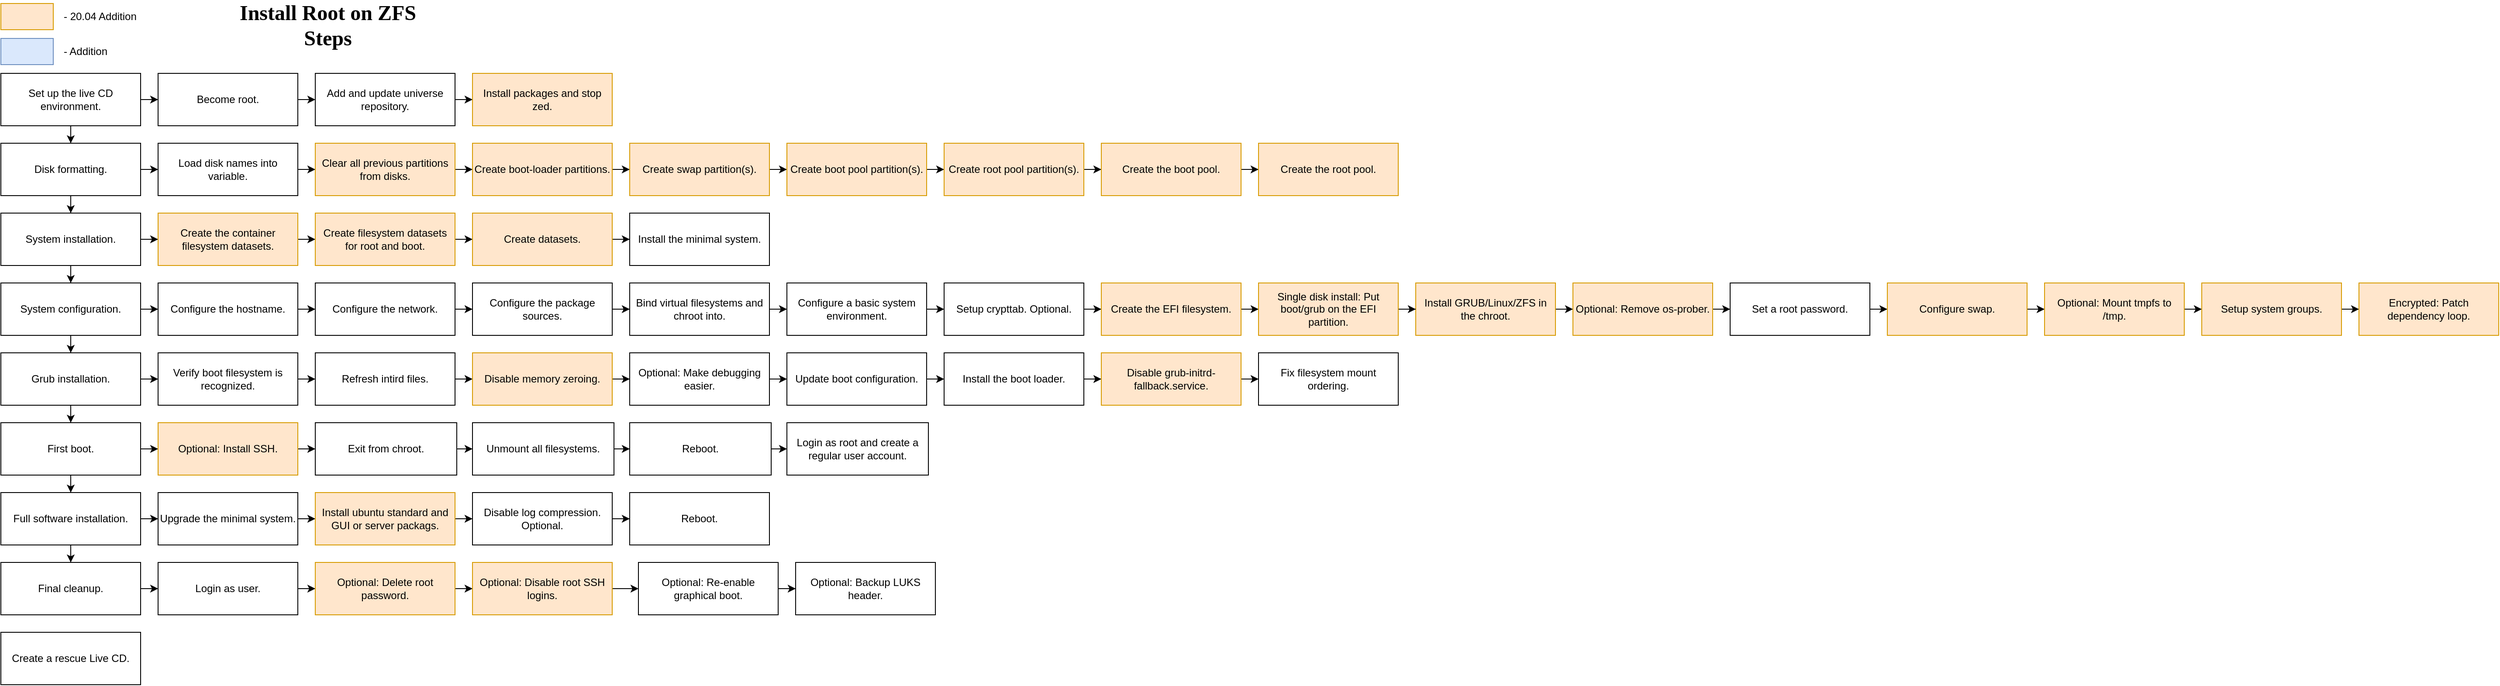 <mxfile version="13.1.14" type="device" pages="11"><diagram id="C5RBs43oDa-KdzZeNtuy" name="Steps"><mxGraphModel dx="1038" dy="1723" grid="1" gridSize="10" guides="1" tooltips="1" connect="1" arrows="1" fold="1" page="1" pageScale="1" pageWidth="827" pageHeight="1169" math="0" shadow="0"><root><mxCell id="WIyWlLk6GJQsqaUBKTNV-0"/><mxCell id="WIyWlLk6GJQsqaUBKTNV-1" parent="WIyWlLk6GJQsqaUBKTNV-0"/><mxCell id="ouz-Jn7NLfbDMoPItaaP-5" style="edgeStyle=orthogonalEdgeStyle;rounded=0;orthogonalLoop=1;jettySize=auto;html=1;" parent="WIyWlLk6GJQsqaUBKTNV-1" source="ouz-Jn7NLfbDMoPItaaP-3" target="ouz-Jn7NLfbDMoPItaaP-8" edge="1"><mxGeometry relative="1" as="geometry"><mxPoint x="200" y="60" as="targetPoint"/></mxGeometry></mxCell><mxCell id="ouz-Jn7NLfbDMoPItaaP-21" style="edgeStyle=orthogonalEdgeStyle;rounded=0;orthogonalLoop=1;jettySize=auto;html=1;entryX=0.5;entryY=0;entryDx=0;entryDy=0;" parent="WIyWlLk6GJQsqaUBKTNV-1" source="ouz-Jn7NLfbDMoPItaaP-3" target="ouz-Jn7NLfbDMoPItaaP-12" edge="1"><mxGeometry relative="1" as="geometry"/></mxCell><mxCell id="ouz-Jn7NLfbDMoPItaaP-3" value="Set up the live CD environment." style="rounded=0;whiteSpace=wrap;html=1;" parent="WIyWlLk6GJQsqaUBKTNV-1" vertex="1"><mxGeometry x="40" y="80" width="160" height="60" as="geometry"/></mxCell><mxCell id="x1xc2LEgjelp_M58euHF-1" style="edgeStyle=orthogonalEdgeStyle;rounded=0;orthogonalLoop=1;jettySize=auto;html=1;" parent="WIyWlLk6GJQsqaUBKTNV-1" source="ouz-Jn7NLfbDMoPItaaP-6" target="ouz-Jn7NLfbDMoPItaaP-10" edge="1"><mxGeometry relative="1" as="geometry"/></mxCell><mxCell id="ouz-Jn7NLfbDMoPItaaP-6" value="Add and update universe repository." style="rounded=0;whiteSpace=wrap;html=1;" parent="WIyWlLk6GJQsqaUBKTNV-1" vertex="1"><mxGeometry x="400" y="80" width="160" height="60" as="geometry"/></mxCell><mxCell id="x1xc2LEgjelp_M58euHF-0" style="edgeStyle=orthogonalEdgeStyle;rounded=0;orthogonalLoop=1;jettySize=auto;html=1;entryX=0;entryY=0.5;entryDx=0;entryDy=0;" parent="WIyWlLk6GJQsqaUBKTNV-1" source="ouz-Jn7NLfbDMoPItaaP-8" target="ouz-Jn7NLfbDMoPItaaP-6" edge="1"><mxGeometry relative="1" as="geometry"/></mxCell><mxCell id="ouz-Jn7NLfbDMoPItaaP-8" value="Become root." style="rounded=0;whiteSpace=wrap;html=1;" parent="WIyWlLk6GJQsqaUBKTNV-1" vertex="1"><mxGeometry x="220" y="80" width="160" height="60" as="geometry"/></mxCell><mxCell id="ouz-Jn7NLfbDMoPItaaP-10" value="Install packages and stop zed." style="rounded=0;whiteSpace=wrap;html=1;fillColor=#ffe6cc;strokeColor=#d79b00;" parent="WIyWlLk6GJQsqaUBKTNV-1" vertex="1"><mxGeometry x="580" y="80" width="160" height="60" as="geometry"/></mxCell><mxCell id="ouz-Jn7NLfbDMoPItaaP-15" style="edgeStyle=orthogonalEdgeStyle;rounded=0;orthogonalLoop=1;jettySize=auto;html=1;entryX=0;entryY=0.5;entryDx=0;entryDy=0;" parent="WIyWlLk6GJQsqaUBKTNV-1" source="ouz-Jn7NLfbDMoPItaaP-12" target="ouz-Jn7NLfbDMoPItaaP-13" edge="1"><mxGeometry relative="1" as="geometry"/></mxCell><mxCell id="ouz-Jn7NLfbDMoPItaaP-23" style="edgeStyle=orthogonalEdgeStyle;rounded=0;orthogonalLoop=1;jettySize=auto;html=1;entryX=0.5;entryY=0;entryDx=0;entryDy=0;" parent="WIyWlLk6GJQsqaUBKTNV-1" source="ouz-Jn7NLfbDMoPItaaP-12" target="ouz-Jn7NLfbDMoPItaaP-22" edge="1"><mxGeometry relative="1" as="geometry"/></mxCell><mxCell id="ouz-Jn7NLfbDMoPItaaP-12" value="Disk formatting." style="rounded=0;whiteSpace=wrap;html=1;" parent="WIyWlLk6GJQsqaUBKTNV-1" vertex="1"><mxGeometry x="40" y="160" width="160" height="60" as="geometry"/></mxCell><mxCell id="DQuhhUhQDaC9A0wZVzqU-6" value="" style="edgeStyle=orthogonalEdgeStyle;rounded=0;orthogonalLoop=1;jettySize=auto;html=1;" parent="WIyWlLk6GJQsqaUBKTNV-1" source="ouz-Jn7NLfbDMoPItaaP-13" target="DQuhhUhQDaC9A0wZVzqU-3" edge="1"><mxGeometry relative="1" as="geometry"/></mxCell><mxCell id="ouz-Jn7NLfbDMoPItaaP-13" value="&lt;div&gt;Load disk names into variable.&lt;/div&gt;" style="rounded=0;whiteSpace=wrap;html=1;" parent="WIyWlLk6GJQsqaUBKTNV-1" vertex="1"><mxGeometry x="220" y="160" width="160" height="60" as="geometry"/></mxCell><mxCell id="ouz-Jn7NLfbDMoPItaaP-18" style="edgeStyle=orthogonalEdgeStyle;rounded=0;orthogonalLoop=1;jettySize=auto;html=1;" parent="WIyWlLk6GJQsqaUBKTNV-1" source="ouz-Jn7NLfbDMoPItaaP-14" target="ouz-Jn7NLfbDMoPItaaP-17" edge="1"><mxGeometry relative="1" as="geometry"/></mxCell><mxCell id="ouz-Jn7NLfbDMoPItaaP-14" value="Clear all superblocks and partition tables." style="rounded=0;whiteSpace=wrap;html=1;" parent="WIyWlLk6GJQsqaUBKTNV-1" vertex="1"><mxGeometry x="580" y="160" width="160" height="60" as="geometry"/></mxCell><mxCell id="ouz-Jn7NLfbDMoPItaaP-17" value="Create partitions." style="rounded=0;whiteSpace=wrap;html=1;" parent="WIyWlLk6GJQsqaUBKTNV-1" vertex="1"><mxGeometry x="760" y="160" width="160" height="60" as="geometry"/></mxCell><mxCell id="ouz-Jn7NLfbDMoPItaaP-25" style="edgeStyle=orthogonalEdgeStyle;rounded=0;orthogonalLoop=1;jettySize=auto;html=1;" parent="WIyWlLk6GJQsqaUBKTNV-1" source="ouz-Jn7NLfbDMoPItaaP-22" target="ouz-Jn7NLfbDMoPItaaP-24" edge="1"><mxGeometry relative="1" as="geometry"/></mxCell><mxCell id="ouz-Jn7NLfbDMoPItaaP-57" style="edgeStyle=orthogonalEdgeStyle;rounded=0;orthogonalLoop=1;jettySize=auto;html=1;" parent="WIyWlLk6GJQsqaUBKTNV-1" source="ouz-Jn7NLfbDMoPItaaP-22" target="ouz-Jn7NLfbDMoPItaaP-30" edge="1"><mxGeometry relative="1" as="geometry"/></mxCell><mxCell id="ouz-Jn7NLfbDMoPItaaP-22" value="&lt;div&gt;System installation.&lt;br&gt;&lt;/div&gt;" style="rounded=0;whiteSpace=wrap;html=1;" parent="WIyWlLk6GJQsqaUBKTNV-1" vertex="1"><mxGeometry x="40" y="240" width="160" height="60" as="geometry"/></mxCell><mxCell id="ouz-Jn7NLfbDMoPItaaP-27" style="edgeStyle=orthogonalEdgeStyle;rounded=0;orthogonalLoop=1;jettySize=auto;html=1;entryX=0;entryY=0.5;entryDx=0;entryDy=0;" parent="WIyWlLk6GJQsqaUBKTNV-1" source="ouz-Jn7NLfbDMoPItaaP-24" target="ouz-Jn7NLfbDMoPItaaP-26" edge="1"><mxGeometry relative="1" as="geometry"/></mxCell><mxCell id="ouz-Jn7NLfbDMoPItaaP-24" value="Create the container filesystem datasets." style="rounded=0;whiteSpace=wrap;html=1;fillColor=#ffe6cc;strokeColor=#d79b00;" parent="WIyWlLk6GJQsqaUBKTNV-1" vertex="1"><mxGeometry x="220" y="240" width="160" height="60" as="geometry"/></mxCell><mxCell id="ouz-Jn7NLfbDMoPItaaP-29" style="edgeStyle=orthogonalEdgeStyle;rounded=0;orthogonalLoop=1;jettySize=auto;html=1;entryX=0;entryY=0.5;entryDx=0;entryDy=0;" parent="WIyWlLk6GJQsqaUBKTNV-1" source="ouz-Jn7NLfbDMoPItaaP-26" target="J6Zxm7XueLkwK7lR89PB-16" edge="1"><mxGeometry relative="1" as="geometry"><mxPoint x="580" y="270" as="targetPoint"/></mxGeometry></mxCell><mxCell id="ouz-Jn7NLfbDMoPItaaP-26" value="Create filesystem datasets for root and boot." style="rounded=0;whiteSpace=wrap;html=1;fillColor=#ffe6cc;strokeColor=#d79b00;" parent="WIyWlLk6GJQsqaUBKTNV-1" vertex="1"><mxGeometry x="400" y="240" width="160" height="60" as="geometry"/></mxCell><mxCell id="ouz-Jn7NLfbDMoPItaaP-28" value="Install the minimal system." style="rounded=0;whiteSpace=wrap;html=1;" parent="WIyWlLk6GJQsqaUBKTNV-1" vertex="1"><mxGeometry x="760" y="240" width="160" height="60" as="geometry"/></mxCell><mxCell id="ouz-Jn7NLfbDMoPItaaP-32" style="edgeStyle=orthogonalEdgeStyle;rounded=0;orthogonalLoop=1;jettySize=auto;html=1;" parent="WIyWlLk6GJQsqaUBKTNV-1" source="ouz-Jn7NLfbDMoPItaaP-30" target="ouz-Jn7NLfbDMoPItaaP-31" edge="1"><mxGeometry relative="1" as="geometry"/></mxCell><mxCell id="ouz-Jn7NLfbDMoPItaaP-75" style="edgeStyle=orthogonalEdgeStyle;rounded=0;orthogonalLoop=1;jettySize=auto;html=1;" parent="WIyWlLk6GJQsqaUBKTNV-1" source="ouz-Jn7NLfbDMoPItaaP-30" target="ouz-Jn7NLfbDMoPItaaP-58" edge="1"><mxGeometry relative="1" as="geometry"/></mxCell><mxCell id="ouz-Jn7NLfbDMoPItaaP-30" value="&lt;div&gt;System configuration.&lt;/div&gt;" style="rounded=0;whiteSpace=wrap;html=1;" parent="WIyWlLk6GJQsqaUBKTNV-1" vertex="1"><mxGeometry x="40" y="320" width="160" height="60" as="geometry"/></mxCell><mxCell id="ouz-Jn7NLfbDMoPItaaP-50" style="edgeStyle=orthogonalEdgeStyle;rounded=0;orthogonalLoop=1;jettySize=auto;html=1;entryX=0;entryY=0.5;entryDx=0;entryDy=0;" parent="WIyWlLk6GJQsqaUBKTNV-1" source="ouz-Jn7NLfbDMoPItaaP-31" target="ouz-Jn7NLfbDMoPItaaP-33" edge="1"><mxGeometry relative="1" as="geometry"/></mxCell><mxCell id="ouz-Jn7NLfbDMoPItaaP-31" value="Configure the hostname." style="rounded=0;whiteSpace=wrap;html=1;" parent="WIyWlLk6GJQsqaUBKTNV-1" vertex="1"><mxGeometry x="220" y="320" width="160" height="60" as="geometry"/></mxCell><mxCell id="ouz-Jn7NLfbDMoPItaaP-52" style="edgeStyle=orthogonalEdgeStyle;rounded=0;orthogonalLoop=1;jettySize=auto;html=1;" parent="WIyWlLk6GJQsqaUBKTNV-1" source="ouz-Jn7NLfbDMoPItaaP-33" target="ouz-Jn7NLfbDMoPItaaP-34" edge="1"><mxGeometry relative="1" as="geometry"/></mxCell><mxCell id="ouz-Jn7NLfbDMoPItaaP-33" value="Configure the network." style="rounded=0;whiteSpace=wrap;html=1;" parent="WIyWlLk6GJQsqaUBKTNV-1" vertex="1"><mxGeometry x="400" y="320" width="160" height="60" as="geometry"/></mxCell><mxCell id="ouz-Jn7NLfbDMoPItaaP-53" style="edgeStyle=orthogonalEdgeStyle;rounded=0;orthogonalLoop=1;jettySize=auto;html=1;entryX=0;entryY=0.5;entryDx=0;entryDy=0;" parent="WIyWlLk6GJQsqaUBKTNV-1" source="ouz-Jn7NLfbDMoPItaaP-34" target="ouz-Jn7NLfbDMoPItaaP-35" edge="1"><mxGeometry relative="1" as="geometry"/></mxCell><mxCell id="ouz-Jn7NLfbDMoPItaaP-34" value="Configure the package sources." style="rounded=0;whiteSpace=wrap;html=1;" parent="WIyWlLk6GJQsqaUBKTNV-1" vertex="1"><mxGeometry x="580" y="320" width="160" height="60" as="geometry"/></mxCell><mxCell id="ouz-Jn7NLfbDMoPItaaP-55" style="edgeStyle=orthogonalEdgeStyle;rounded=0;orthogonalLoop=1;jettySize=auto;html=1;" parent="WIyWlLk6GJQsqaUBKTNV-1" source="ouz-Jn7NLfbDMoPItaaP-35" target="ouz-Jn7NLfbDMoPItaaP-36" edge="1"><mxGeometry relative="1" as="geometry"/></mxCell><mxCell id="ouz-Jn7NLfbDMoPItaaP-35" value="Bind virtual filesystems and chroot into." style="rounded=0;whiteSpace=wrap;html=1;" parent="WIyWlLk6GJQsqaUBKTNV-1" vertex="1"><mxGeometry x="760" y="320" width="160" height="60" as="geometry"/></mxCell><mxCell id="ouz-Jn7NLfbDMoPItaaP-56" style="edgeStyle=orthogonalEdgeStyle;rounded=0;orthogonalLoop=1;jettySize=auto;html=1;entryX=0;entryY=0.5;entryDx=0;entryDy=0;" parent="WIyWlLk6GJQsqaUBKTNV-1" source="ouz-Jn7NLfbDMoPItaaP-36" target="ouz-Jn7NLfbDMoPItaaP-38" edge="1"><mxGeometry relative="1" as="geometry"/></mxCell><mxCell id="ouz-Jn7NLfbDMoPItaaP-36" value="Configure a basic system environment." style="rounded=0;whiteSpace=wrap;html=1;" parent="WIyWlLk6GJQsqaUBKTNV-1" vertex="1"><mxGeometry x="940" y="320" width="160" height="60" as="geometry"/></mxCell><mxCell id="J6Zxm7XueLkwK7lR89PB-5" value="" style="edgeStyle=orthogonalEdgeStyle;rounded=0;orthogonalLoop=1;jettySize=auto;html=1;" edge="1" parent="WIyWlLk6GJQsqaUBKTNV-1" source="ouz-Jn7NLfbDMoPItaaP-37" target="J6Zxm7XueLkwK7lR89PB-4"><mxGeometry relative="1" as="geometry"/></mxCell><mxCell id="ouz-Jn7NLfbDMoPItaaP-37" value="Install GRUB/Linux/ZFS in the chroot." style="rounded=0;whiteSpace=wrap;html=1;fillColor=#ffe6cc;strokeColor=#d79b00;" parent="WIyWlLk6GJQsqaUBKTNV-1" vertex="1"><mxGeometry x="1660" y="320" width="160" height="60" as="geometry"/></mxCell><mxCell id="ouz-Jn7NLfbDMoPItaaP-48" style="edgeStyle=orthogonalEdgeStyle;rounded=0;orthogonalLoop=1;jettySize=auto;html=1;entryX=0;entryY=0.5;entryDx=0;entryDy=0;" parent="WIyWlLk6GJQsqaUBKTNV-1" source="ouz-Jn7NLfbDMoPItaaP-38" target="J6Zxm7XueLkwK7lR89PB-0" edge="1"><mxGeometry relative="1" as="geometry"><mxPoint x="1290" y="220" as="targetPoint"/></mxGeometry></mxCell><mxCell id="ouz-Jn7NLfbDMoPItaaP-38" value="Setup crypttab. Optional." style="rounded=0;whiteSpace=wrap;html=1;" parent="WIyWlLk6GJQsqaUBKTNV-1" vertex="1"><mxGeometry x="1120" y="320" width="160" height="60" as="geometry"/></mxCell><mxCell id="J6Zxm7XueLkwK7lR89PB-24" value="" style="edgeStyle=orthogonalEdgeStyle;rounded=0;orthogonalLoop=1;jettySize=auto;html=1;" edge="1" parent="WIyWlLk6GJQsqaUBKTNV-1" source="ouz-Jn7NLfbDMoPItaaP-41" target="J6Zxm7XueLkwK7lR89PB-22"><mxGeometry relative="1" as="geometry"/></mxCell><mxCell id="ouz-Jn7NLfbDMoPItaaP-41" value="Set a root password." style="rounded=0;whiteSpace=wrap;html=1;" parent="WIyWlLk6GJQsqaUBKTNV-1" vertex="1"><mxGeometry x="2020" y="320" width="160" height="60" as="geometry"/></mxCell><mxCell id="ouz-Jn7NLfbDMoPItaaP-60" style="edgeStyle=orthogonalEdgeStyle;rounded=0;orthogonalLoop=1;jettySize=auto;html=1;entryX=0;entryY=0.5;entryDx=0;entryDy=0;" parent="WIyWlLk6GJQsqaUBKTNV-1" source="ouz-Jn7NLfbDMoPItaaP-58" target="ouz-Jn7NLfbDMoPItaaP-59" edge="1"><mxGeometry relative="1" as="geometry"/></mxCell><mxCell id="ouz-Jn7NLfbDMoPItaaP-77" style="edgeStyle=orthogonalEdgeStyle;rounded=0;orthogonalLoop=1;jettySize=auto;html=1;" parent="WIyWlLk6GJQsqaUBKTNV-1" source="ouz-Jn7NLfbDMoPItaaP-58" target="ouz-Jn7NLfbDMoPItaaP-76" edge="1"><mxGeometry relative="1" as="geometry"/></mxCell><mxCell id="ouz-Jn7NLfbDMoPItaaP-58" value="Grub installation." style="rounded=0;whiteSpace=wrap;html=1;" parent="WIyWlLk6GJQsqaUBKTNV-1" vertex="1"><mxGeometry x="40" y="400" width="160" height="60" as="geometry"/></mxCell><mxCell id="ouz-Jn7NLfbDMoPItaaP-62" style="edgeStyle=orthogonalEdgeStyle;rounded=0;orthogonalLoop=1;jettySize=auto;html=1;entryX=0;entryY=0.5;entryDx=0;entryDy=0;" parent="WIyWlLk6GJQsqaUBKTNV-1" source="ouz-Jn7NLfbDMoPItaaP-59" target="ouz-Jn7NLfbDMoPItaaP-61" edge="1"><mxGeometry relative="1" as="geometry"/></mxCell><mxCell id="ouz-Jn7NLfbDMoPItaaP-59" value="Verify boot filesystem is recognized." style="rounded=0;whiteSpace=wrap;html=1;" parent="WIyWlLk6GJQsqaUBKTNV-1" vertex="1"><mxGeometry x="220" y="400" width="160" height="60" as="geometry"/></mxCell><mxCell id="ouz-Jn7NLfbDMoPItaaP-65" style="edgeStyle=orthogonalEdgeStyle;rounded=0;orthogonalLoop=1;jettySize=auto;html=1;" parent="WIyWlLk6GJQsqaUBKTNV-1" source="ouz-Jn7NLfbDMoPItaaP-61" target="ouz-Jn7NLfbDMoPItaaP-63" edge="1"><mxGeometry relative="1" as="geometry"/></mxCell><mxCell id="ouz-Jn7NLfbDMoPItaaP-61" value="Refresh intird files." style="rounded=0;whiteSpace=wrap;html=1;" parent="WIyWlLk6GJQsqaUBKTNV-1" vertex="1"><mxGeometry x="400" y="400" width="160" height="60" as="geometry"/></mxCell><mxCell id="ouz-Jn7NLfbDMoPItaaP-66" style="edgeStyle=orthogonalEdgeStyle;rounded=0;orthogonalLoop=1;jettySize=auto;html=1;" parent="WIyWlLk6GJQsqaUBKTNV-1" source="ouz-Jn7NLfbDMoPItaaP-63" target="ouz-Jn7NLfbDMoPItaaP-64" edge="1"><mxGeometry relative="1" as="geometry"/></mxCell><mxCell id="ouz-Jn7NLfbDMoPItaaP-63" value="Disable memory zeroing." style="rounded=0;whiteSpace=wrap;html=1;fillColor=#ffe6cc;strokeColor=#d79b00;" parent="WIyWlLk6GJQsqaUBKTNV-1" vertex="1"><mxGeometry x="580" y="400" width="160" height="60" as="geometry"/></mxCell><mxCell id="ouz-Jn7NLfbDMoPItaaP-68" style="edgeStyle=orthogonalEdgeStyle;rounded=0;orthogonalLoop=1;jettySize=auto;html=1;" parent="WIyWlLk6GJQsqaUBKTNV-1" source="ouz-Jn7NLfbDMoPItaaP-64" target="ouz-Jn7NLfbDMoPItaaP-67" edge="1"><mxGeometry relative="1" as="geometry"/></mxCell><mxCell id="ouz-Jn7NLfbDMoPItaaP-64" value="Optional: Make debugging easier." style="rounded=0;whiteSpace=wrap;html=1;" parent="WIyWlLk6GJQsqaUBKTNV-1" vertex="1"><mxGeometry x="760" y="400" width="160" height="60" as="geometry"/></mxCell><mxCell id="ouz-Jn7NLfbDMoPItaaP-70" style="edgeStyle=orthogonalEdgeStyle;rounded=0;orthogonalLoop=1;jettySize=auto;html=1;" parent="WIyWlLk6GJQsqaUBKTNV-1" source="ouz-Jn7NLfbDMoPItaaP-67" target="ouz-Jn7NLfbDMoPItaaP-69" edge="1"><mxGeometry relative="1" as="geometry"/></mxCell><mxCell id="ouz-Jn7NLfbDMoPItaaP-67" value="&lt;div&gt;Update boot configuration.&lt;/div&gt;" style="rounded=0;whiteSpace=wrap;html=1;" parent="WIyWlLk6GJQsqaUBKTNV-1" vertex="1"><mxGeometry x="940" y="400" width="160" height="60" as="geometry"/></mxCell><mxCell id="ouz-Jn7NLfbDMoPItaaP-72" style="edgeStyle=orthogonalEdgeStyle;rounded=0;orthogonalLoop=1;jettySize=auto;html=1;entryX=0;entryY=0.5;entryDx=0;entryDy=0;" parent="WIyWlLk6GJQsqaUBKTNV-1" source="ouz-Jn7NLfbDMoPItaaP-69" target="J6Zxm7XueLkwK7lR89PB-31" edge="1"><mxGeometry relative="1" as="geometry"><mxPoint x="1300" y="390" as="targetPoint"/></mxGeometry></mxCell><mxCell id="ouz-Jn7NLfbDMoPItaaP-69" value="Install the boot loader." style="rounded=0;whiteSpace=wrap;html=1;" parent="WIyWlLk6GJQsqaUBKTNV-1" vertex="1"><mxGeometry x="1120" y="400" width="160" height="60" as="geometry"/></mxCell><mxCell id="ouz-Jn7NLfbDMoPItaaP-71" value="  Fix filesystem mount ordering." style="rounded=0;whiteSpace=wrap;html=1;" parent="WIyWlLk6GJQsqaUBKTNV-1" vertex="1"><mxGeometry x="1480" y="400" width="160" height="60" as="geometry"/></mxCell><mxCell id="J6Zxm7XueLkwK7lR89PB-36" value="" style="edgeStyle=orthogonalEdgeStyle;rounded=0;orthogonalLoop=1;jettySize=auto;html=1;" edge="1" parent="WIyWlLk6GJQsqaUBKTNV-1" source="ouz-Jn7NLfbDMoPItaaP-76" target="J6Zxm7XueLkwK7lR89PB-35"><mxGeometry relative="1" as="geometry"/></mxCell><mxCell id="J6Zxm7XueLkwK7lR89PB-39" value="" style="edgeStyle=orthogonalEdgeStyle;rounded=0;orthogonalLoop=1;jettySize=auto;html=1;" edge="1" parent="WIyWlLk6GJQsqaUBKTNV-1" source="ouz-Jn7NLfbDMoPItaaP-76" target="ouz-Jn7NLfbDMoPItaaP-102"><mxGeometry relative="1" as="geometry"/></mxCell><mxCell id="ouz-Jn7NLfbDMoPItaaP-76" value="First boot." style="rounded=0;whiteSpace=wrap;html=1;" parent="WIyWlLk6GJQsqaUBKTNV-1" vertex="1"><mxGeometry x="40" y="480" width="160" height="60" as="geometry"/></mxCell><mxCell id="ouz-Jn7NLfbDMoPItaaP-84" style="edgeStyle=orthogonalEdgeStyle;rounded=0;orthogonalLoop=1;jettySize=auto;html=1;" parent="WIyWlLk6GJQsqaUBKTNV-1" source="ouz-Jn7NLfbDMoPItaaP-80" target="ouz-Jn7NLfbDMoPItaaP-81" edge="1"><mxGeometry relative="1" as="geometry"/></mxCell><mxCell id="ouz-Jn7NLfbDMoPItaaP-80" value="Exit from chroot." style="rounded=0;whiteSpace=wrap;html=1;" parent="WIyWlLk6GJQsqaUBKTNV-1" vertex="1"><mxGeometry x="400" y="480" width="162" height="60" as="geometry"/></mxCell><mxCell id="ouz-Jn7NLfbDMoPItaaP-85" style="edgeStyle=orthogonalEdgeStyle;rounded=0;orthogonalLoop=1;jettySize=auto;html=1;" parent="WIyWlLk6GJQsqaUBKTNV-1" source="ouz-Jn7NLfbDMoPItaaP-81" target="ouz-Jn7NLfbDMoPItaaP-82" edge="1"><mxGeometry relative="1" as="geometry"/></mxCell><mxCell id="ouz-Jn7NLfbDMoPItaaP-81" value="Unmount all filesystems." style="rounded=0;whiteSpace=wrap;html=1;" parent="WIyWlLk6GJQsqaUBKTNV-1" vertex="1"><mxGeometry x="580" y="480" width="162" height="60" as="geometry"/></mxCell><mxCell id="J6Zxm7XueLkwK7lR89PB-38" style="edgeStyle=orthogonalEdgeStyle;rounded=0;orthogonalLoop=1;jettySize=auto;html=1;entryX=0;entryY=0.5;entryDx=0;entryDy=0;" edge="1" parent="WIyWlLk6GJQsqaUBKTNV-1" source="ouz-Jn7NLfbDMoPItaaP-82" target="ouz-Jn7NLfbDMoPItaaP-88"><mxGeometry relative="1" as="geometry"/></mxCell><mxCell id="ouz-Jn7NLfbDMoPItaaP-82" value="Reboot." style="rounded=0;whiteSpace=wrap;html=1;" parent="WIyWlLk6GJQsqaUBKTNV-1" vertex="1"><mxGeometry x="760" y="480" width="162" height="60" as="geometry"/></mxCell><mxCell id="ouz-Jn7NLfbDMoPItaaP-88" value="Login as root and create a regular user account." style="rounded=0;whiteSpace=wrap;html=1;" parent="WIyWlLk6GJQsqaUBKTNV-1" vertex="1"><mxGeometry x="940" y="480" width="162" height="60" as="geometry"/></mxCell><mxCell id="ouz-Jn7NLfbDMoPItaaP-94" style="edgeStyle=orthogonalEdgeStyle;rounded=0;orthogonalLoop=1;jettySize=auto;html=1;" parent="WIyWlLk6GJQsqaUBKTNV-1" target="ouz-Jn7NLfbDMoPItaaP-93" edge="1"><mxGeometry relative="1" as="geometry"><mxPoint x="1282" y="510" as="sourcePoint"/></mxGeometry></mxCell><mxCell id="ouz-Jn7NLfbDMoPItaaP-105" style="edgeStyle=orthogonalEdgeStyle;rounded=0;orthogonalLoop=1;jettySize=auto;html=1;" parent="WIyWlLk6GJQsqaUBKTNV-1" source="ouz-Jn7NLfbDMoPItaaP-102" target="ouz-Jn7NLfbDMoPItaaP-104" edge="1"><mxGeometry relative="1" as="geometry"/></mxCell><mxCell id="ouz-Jn7NLfbDMoPItaaP-123" style="edgeStyle=orthogonalEdgeStyle;rounded=0;orthogonalLoop=1;jettySize=auto;html=1;entryX=0.5;entryY=0;entryDx=0;entryDy=0;" parent="WIyWlLk6GJQsqaUBKTNV-1" source="ouz-Jn7NLfbDMoPItaaP-102" target="ouz-Jn7NLfbDMoPItaaP-114" edge="1"><mxGeometry relative="1" as="geometry"/></mxCell><mxCell id="ouz-Jn7NLfbDMoPItaaP-102" value="Full software installation." style="rounded=0;whiteSpace=wrap;html=1;" parent="WIyWlLk6GJQsqaUBKTNV-1" vertex="1"><mxGeometry x="40" y="560" width="160" height="60" as="geometry"/></mxCell><mxCell id="ouz-Jn7NLfbDMoPItaaP-109" style="edgeStyle=orthogonalEdgeStyle;rounded=0;orthogonalLoop=1;jettySize=auto;html=1;" parent="WIyWlLk6GJQsqaUBKTNV-1" source="ouz-Jn7NLfbDMoPItaaP-104" target="ouz-Jn7NLfbDMoPItaaP-106" edge="1"><mxGeometry relative="1" as="geometry"/></mxCell><mxCell id="ouz-Jn7NLfbDMoPItaaP-104" value="Upgrade the minimal system." style="rounded=0;whiteSpace=wrap;html=1;" parent="WIyWlLk6GJQsqaUBKTNV-1" vertex="1"><mxGeometry x="220" y="560" width="160" height="60" as="geometry"/></mxCell><mxCell id="J6Zxm7XueLkwK7lR89PB-40" value="" style="edgeStyle=orthogonalEdgeStyle;rounded=0;orthogonalLoop=1;jettySize=auto;html=1;" edge="1" parent="WIyWlLk6GJQsqaUBKTNV-1" source="ouz-Jn7NLfbDMoPItaaP-106" target="ouz-Jn7NLfbDMoPItaaP-108"><mxGeometry relative="1" as="geometry"/></mxCell><mxCell id="ouz-Jn7NLfbDMoPItaaP-106" value="Install ubuntu standard and GUI or server packags." style="rounded=0;whiteSpace=wrap;html=1;fillColor=#ffe6cc;strokeColor=#d79b00;" parent="WIyWlLk6GJQsqaUBKTNV-1" vertex="1"><mxGeometry x="400" y="560" width="160" height="60" as="geometry"/></mxCell><mxCell id="ouz-Jn7NLfbDMoPItaaP-113" style="edgeStyle=orthogonalEdgeStyle;rounded=0;orthogonalLoop=1;jettySize=auto;html=1;" parent="WIyWlLk6GJQsqaUBKTNV-1" source="ouz-Jn7NLfbDMoPItaaP-108" target="ouz-Jn7NLfbDMoPItaaP-112" edge="1"><mxGeometry relative="1" as="geometry"/></mxCell><mxCell id="ouz-Jn7NLfbDMoPItaaP-108" value="Disable log compression. Optional." style="rounded=0;whiteSpace=wrap;html=1;" parent="WIyWlLk6GJQsqaUBKTNV-1" vertex="1"><mxGeometry x="580" y="560" width="160" height="60" as="geometry"/></mxCell><mxCell id="ouz-Jn7NLfbDMoPItaaP-112" value="Reboot." style="rounded=0;whiteSpace=wrap;html=1;" parent="WIyWlLk6GJQsqaUBKTNV-1" vertex="1"><mxGeometry x="760" y="560" width="160" height="60" as="geometry"/></mxCell><mxCell id="ouz-Jn7NLfbDMoPItaaP-118" style="edgeStyle=orthogonalEdgeStyle;rounded=0;orthogonalLoop=1;jettySize=auto;html=1;" parent="WIyWlLk6GJQsqaUBKTNV-1" source="ouz-Jn7NLfbDMoPItaaP-114" target="ouz-Jn7NLfbDMoPItaaP-115" edge="1"><mxGeometry relative="1" as="geometry"/></mxCell><mxCell id="ouz-Jn7NLfbDMoPItaaP-114" value="Final cleanup." style="rounded=0;whiteSpace=wrap;html=1;" parent="WIyWlLk6GJQsqaUBKTNV-1" vertex="1"><mxGeometry x="40" y="640" width="160" height="60" as="geometry"/></mxCell><mxCell id="ouz-Jn7NLfbDMoPItaaP-119" style="edgeStyle=orthogonalEdgeStyle;rounded=0;orthogonalLoop=1;jettySize=auto;html=1;entryX=0;entryY=0.5;entryDx=0;entryDy=0;" parent="WIyWlLk6GJQsqaUBKTNV-1" source="ouz-Jn7NLfbDMoPItaaP-115" target="ouz-Jn7NLfbDMoPItaaP-116" edge="1"><mxGeometry relative="1" as="geometry"/></mxCell><mxCell id="ouz-Jn7NLfbDMoPItaaP-115" value="Login as user." style="rounded=0;whiteSpace=wrap;html=1;" parent="WIyWlLk6GJQsqaUBKTNV-1" vertex="1"><mxGeometry x="220" y="640" width="160" height="60" as="geometry"/></mxCell><mxCell id="J6Zxm7XueLkwK7lR89PB-42" value="" style="edgeStyle=orthogonalEdgeStyle;rounded=0;orthogonalLoop=1;jettySize=auto;html=1;" edge="1" parent="WIyWlLk6GJQsqaUBKTNV-1" source="ouz-Jn7NLfbDMoPItaaP-116" target="J6Zxm7XueLkwK7lR89PB-41"><mxGeometry relative="1" as="geometry"/></mxCell><mxCell id="ouz-Jn7NLfbDMoPItaaP-116" value="Optional: Delete root password." style="rounded=0;whiteSpace=wrap;html=1;fillColor=#ffe6cc;strokeColor=#d79b00;" parent="WIyWlLk6GJQsqaUBKTNV-1" vertex="1"><mxGeometry x="400" y="640" width="160" height="60" as="geometry"/></mxCell><mxCell id="ouz-Jn7NLfbDMoPItaaP-122" style="edgeStyle=orthogonalEdgeStyle;rounded=0;orthogonalLoop=1;jettySize=auto;html=1;" parent="WIyWlLk6GJQsqaUBKTNV-1" source="ouz-Jn7NLfbDMoPItaaP-117" target="ouz-Jn7NLfbDMoPItaaP-120" edge="1"><mxGeometry relative="1" as="geometry"/></mxCell><mxCell id="ouz-Jn7NLfbDMoPItaaP-117" value="Optional: Re-enable graphical boot." style="rounded=0;whiteSpace=wrap;html=1;" parent="WIyWlLk6GJQsqaUBKTNV-1" vertex="1"><mxGeometry x="770" y="640" width="160" height="60" as="geometry"/></mxCell><mxCell id="ouz-Jn7NLfbDMoPItaaP-120" value="Optional: Backup LUKS header." style="rounded=0;whiteSpace=wrap;html=1;" parent="WIyWlLk6GJQsqaUBKTNV-1" vertex="1"><mxGeometry x="950" y="640" width="160" height="60" as="geometry"/></mxCell><mxCell id="ouz-Jn7NLfbDMoPItaaP-124" value="Create a rescue Live CD." style="rounded=0;whiteSpace=wrap;html=1;" parent="WIyWlLk6GJQsqaUBKTNV-1" vertex="1"><mxGeometry x="40" y="720" width="160" height="60" as="geometry"/></mxCell><mxCell id="Qr5DsSn3gtu3vRSov-Ml-0" value="&lt;div&gt;Install Root on ZFS&lt;/div&gt;&lt;div&gt;Steps&lt;/div&gt;" style="text;strokeColor=none;fillColor=none;html=1;fontSize=24;fontStyle=1;verticalAlign=middle;align=center;fontFamily=Lucida Console;" parent="WIyWlLk6GJQsqaUBKTNV-1" vertex="1"><mxGeometry x="274" width="280" height="50" as="geometry"/></mxCell><mxCell id="DQuhhUhQDaC9A0wZVzqU-7" value="" style="edgeStyle=orthogonalEdgeStyle;rounded=0;orthogonalLoop=1;jettySize=auto;html=1;" parent="WIyWlLk6GJQsqaUBKTNV-1" source="DQuhhUhQDaC9A0wZVzqU-3" target="DQuhhUhQDaC9A0wZVzqU-4" edge="1"><mxGeometry relative="1" as="geometry"/></mxCell><mxCell id="DQuhhUhQDaC9A0wZVzqU-3" value="Clear all previous partitions from disks." style="rounded=0;whiteSpace=wrap;html=1;fillColor=#ffe6cc;strokeColor=#d79b00;" parent="WIyWlLk6GJQsqaUBKTNV-1" vertex="1"><mxGeometry x="400" y="160" width="160" height="60" as="geometry"/></mxCell><mxCell id="DQuhhUhQDaC9A0wZVzqU-4" value="Create boot-loader partitions." style="rounded=0;whiteSpace=wrap;html=1;fillColor=#ffe6cc;strokeColor=#d79b00;" parent="WIyWlLk6GJQsqaUBKTNV-1" vertex="1"><mxGeometry x="580" y="160" width="160" height="60" as="geometry"/></mxCell><mxCell id="J6Zxm7XueLkwK7lR89PB-8" value="" style="edgeStyle=orthogonalEdgeStyle;rounded=0;orthogonalLoop=1;jettySize=auto;html=1;" edge="1" parent="WIyWlLk6GJQsqaUBKTNV-1" source="DQuhhUhQDaC9A0wZVzqU-5" target="J6Zxm7XueLkwK7lR89PB-7"><mxGeometry relative="1" as="geometry"/></mxCell><mxCell id="DQuhhUhQDaC9A0wZVzqU-5" value="&lt;div&gt;Create swap partition(s).&lt;/div&gt;" style="rounded=0;whiteSpace=wrap;html=1;fillColor=#ffe6cc;strokeColor=#d79b00;" parent="WIyWlLk6GJQsqaUBKTNV-1" vertex="1"><mxGeometry x="760" y="160" width="160" height="60" as="geometry"/></mxCell><mxCell id="DQuhhUhQDaC9A0wZVzqU-8" value="- 20.04 Addition" style="text;html=1;strokeColor=none;fillColor=none;align=left;verticalAlign=middle;whiteSpace=wrap;rounded=0;" parent="WIyWlLk6GJQsqaUBKTNV-1" vertex="1"><mxGeometry x="110" width="100" height="30" as="geometry"/></mxCell><mxCell id="DQuhhUhQDaC9A0wZVzqU-9" value="" style="rounded=0;whiteSpace=wrap;html=1;fillColor=#ffe6cc;strokeColor=#d79b00;" parent="WIyWlLk6GJQsqaUBKTNV-1" vertex="1"><mxGeometry x="40" width="60" height="30" as="geometry"/></mxCell><mxCell id="DQuhhUhQDaC9A0wZVzqU-10" value="" style="rounded=0;whiteSpace=wrap;html=1;fillColor=#dae8fc;strokeColor=#6c8ebf;" parent="WIyWlLk6GJQsqaUBKTNV-1" vertex="1"><mxGeometry x="40" y="40" width="60" height="30" as="geometry"/></mxCell><mxCell id="DQuhhUhQDaC9A0wZVzqU-11" value="- Addition" style="text;html=1;strokeColor=none;fillColor=none;align=left;verticalAlign=middle;whiteSpace=wrap;rounded=0;" parent="WIyWlLk6GJQsqaUBKTNV-1" vertex="1"><mxGeometry x="110" y="40" width="80" height="30" as="geometry"/></mxCell><mxCell id="J6Zxm7XueLkwK7lR89PB-2" value="" style="edgeStyle=orthogonalEdgeStyle;rounded=0;orthogonalLoop=1;jettySize=auto;html=1;" edge="1" parent="WIyWlLk6GJQsqaUBKTNV-1" source="J6Zxm7XueLkwK7lR89PB-0" target="J6Zxm7XueLkwK7lR89PB-1"><mxGeometry relative="1" as="geometry"/></mxCell><mxCell id="J6Zxm7XueLkwK7lR89PB-0" value="Create the EFI filesystem." style="rounded=0;whiteSpace=wrap;html=1;fillColor=#ffe6cc;strokeColor=#d79b00;" vertex="1" parent="WIyWlLk6GJQsqaUBKTNV-1"><mxGeometry x="1300" y="320" width="160" height="60" as="geometry"/></mxCell><mxCell id="J6Zxm7XueLkwK7lR89PB-3" value="" style="edgeStyle=orthogonalEdgeStyle;rounded=0;orthogonalLoop=1;jettySize=auto;html=1;" edge="1" parent="WIyWlLk6GJQsqaUBKTNV-1" source="J6Zxm7XueLkwK7lR89PB-1" target="ouz-Jn7NLfbDMoPItaaP-37"><mxGeometry relative="1" as="geometry"/></mxCell><mxCell id="J6Zxm7XueLkwK7lR89PB-1" value="Single disk install: Put boot/grub on the EFI partition." style="rounded=0;whiteSpace=wrap;html=1;fillColor=#ffe6cc;strokeColor=#d79b00;" vertex="1" parent="WIyWlLk6GJQsqaUBKTNV-1"><mxGeometry x="1480" y="320" width="160" height="60" as="geometry"/></mxCell><mxCell id="J6Zxm7XueLkwK7lR89PB-6" value="" style="edgeStyle=orthogonalEdgeStyle;rounded=0;orthogonalLoop=1;jettySize=auto;html=1;" edge="1" parent="WIyWlLk6GJQsqaUBKTNV-1" source="J6Zxm7XueLkwK7lR89PB-4" target="ouz-Jn7NLfbDMoPItaaP-41"><mxGeometry relative="1" as="geometry"/></mxCell><mxCell id="J6Zxm7XueLkwK7lR89PB-4" value="Optional: Remove os-prober." style="rounded=0;whiteSpace=wrap;html=1;fillColor=#ffe6cc;strokeColor=#d79b00;" vertex="1" parent="WIyWlLk6GJQsqaUBKTNV-1"><mxGeometry x="1840" y="320" width="160" height="60" as="geometry"/></mxCell><mxCell id="J6Zxm7XueLkwK7lR89PB-11" value="" style="edgeStyle=orthogonalEdgeStyle;rounded=0;orthogonalLoop=1;jettySize=auto;html=1;" edge="1" parent="WIyWlLk6GJQsqaUBKTNV-1" source="J6Zxm7XueLkwK7lR89PB-7" target="J6Zxm7XueLkwK7lR89PB-10"><mxGeometry relative="1" as="geometry"/></mxCell><mxCell id="J6Zxm7XueLkwK7lR89PB-7" value="&lt;div&gt;Create boot pool partition(s).&lt;/div&gt;" style="rounded=0;whiteSpace=wrap;html=1;fillColor=#ffe6cc;strokeColor=#d79b00;" vertex="1" parent="WIyWlLk6GJQsqaUBKTNV-1"><mxGeometry x="940" y="160" width="160" height="60" as="geometry"/></mxCell><mxCell id="J6Zxm7XueLkwK7lR89PB-13" value="" style="edgeStyle=orthogonalEdgeStyle;rounded=0;orthogonalLoop=1;jettySize=auto;html=1;" edge="1" parent="WIyWlLk6GJQsqaUBKTNV-1" source="J6Zxm7XueLkwK7lR89PB-10" target="J6Zxm7XueLkwK7lR89PB-12"><mxGeometry relative="1" as="geometry"/></mxCell><mxCell id="J6Zxm7XueLkwK7lR89PB-10" value="&lt;div&gt;Create root pool partition(s).&lt;/div&gt;" style="rounded=0;whiteSpace=wrap;html=1;fillColor=#ffe6cc;strokeColor=#d79b00;" vertex="1" parent="WIyWlLk6GJQsqaUBKTNV-1"><mxGeometry x="1120" y="160" width="160" height="60" as="geometry"/></mxCell><mxCell id="J6Zxm7XueLkwK7lR89PB-15" value="" style="edgeStyle=orthogonalEdgeStyle;rounded=0;orthogonalLoop=1;jettySize=auto;html=1;" edge="1" parent="WIyWlLk6GJQsqaUBKTNV-1" source="J6Zxm7XueLkwK7lR89PB-12" target="J6Zxm7XueLkwK7lR89PB-14"><mxGeometry relative="1" as="geometry"/></mxCell><mxCell id="J6Zxm7XueLkwK7lR89PB-12" value="&lt;div&gt;Create the boot pool.&lt;/div&gt;" style="rounded=0;whiteSpace=wrap;html=1;fillColor=#ffe6cc;strokeColor=#d79b00;" vertex="1" parent="WIyWlLk6GJQsqaUBKTNV-1"><mxGeometry x="1300" y="160" width="160" height="60" as="geometry"/></mxCell><mxCell id="J6Zxm7XueLkwK7lR89PB-14" value="&lt;div&gt;Create the root pool.&lt;/div&gt;" style="rounded=0;whiteSpace=wrap;html=1;fillColor=#ffe6cc;strokeColor=#d79b00;" vertex="1" parent="WIyWlLk6GJQsqaUBKTNV-1"><mxGeometry x="1480" y="160" width="160" height="60" as="geometry"/></mxCell><mxCell id="J6Zxm7XueLkwK7lR89PB-21" value="" style="edgeStyle=orthogonalEdgeStyle;rounded=0;orthogonalLoop=1;jettySize=auto;html=1;" edge="1" parent="WIyWlLk6GJQsqaUBKTNV-1" source="J6Zxm7XueLkwK7lR89PB-16" target="ouz-Jn7NLfbDMoPItaaP-28"><mxGeometry relative="1" as="geometry"/></mxCell><mxCell id="J6Zxm7XueLkwK7lR89PB-16" value="Create datasets." style="rounded=0;whiteSpace=wrap;html=1;fillColor=#ffe6cc;strokeColor=#d79b00;" vertex="1" parent="WIyWlLk6GJQsqaUBKTNV-1"><mxGeometry x="580" y="240" width="160" height="60" as="geometry"/></mxCell><mxCell id="J6Zxm7XueLkwK7lR89PB-25" value="" style="edgeStyle=orthogonalEdgeStyle;rounded=0;orthogonalLoop=1;jettySize=auto;html=1;" edge="1" parent="WIyWlLk6GJQsqaUBKTNV-1" source="J6Zxm7XueLkwK7lR89PB-22" target="J6Zxm7XueLkwK7lR89PB-23"><mxGeometry relative="1" as="geometry"/></mxCell><mxCell id="J6Zxm7XueLkwK7lR89PB-22" value="Configure swap." style="rounded=0;whiteSpace=wrap;html=1;fillColor=#ffe6cc;strokeColor=#d79b00;" vertex="1" parent="WIyWlLk6GJQsqaUBKTNV-1"><mxGeometry x="2200" y="320" width="160" height="60" as="geometry"/></mxCell><mxCell id="J6Zxm7XueLkwK7lR89PB-28" value="" style="edgeStyle=orthogonalEdgeStyle;rounded=0;orthogonalLoop=1;jettySize=auto;html=1;" edge="1" parent="WIyWlLk6GJQsqaUBKTNV-1" source="J6Zxm7XueLkwK7lR89PB-23" target="J6Zxm7XueLkwK7lR89PB-26"><mxGeometry relative="1" as="geometry"/></mxCell><mxCell id="J6Zxm7XueLkwK7lR89PB-23" value="Optional: Mount tmpfs to /tmp." style="rounded=0;whiteSpace=wrap;html=1;fillColor=#ffe6cc;strokeColor=#d79b00;" vertex="1" parent="WIyWlLk6GJQsqaUBKTNV-1"><mxGeometry x="2380" y="320" width="160" height="60" as="geometry"/></mxCell><mxCell id="J6Zxm7XueLkwK7lR89PB-29" value="" style="edgeStyle=orthogonalEdgeStyle;rounded=0;orthogonalLoop=1;jettySize=auto;html=1;" edge="1" parent="WIyWlLk6GJQsqaUBKTNV-1" source="J6Zxm7XueLkwK7lR89PB-26" target="J6Zxm7XueLkwK7lR89PB-27"><mxGeometry relative="1" as="geometry"/></mxCell><mxCell id="J6Zxm7XueLkwK7lR89PB-26" value="Setup system groups." style="rounded=0;whiteSpace=wrap;html=1;fillColor=#ffe6cc;strokeColor=#d79b00;" vertex="1" parent="WIyWlLk6GJQsqaUBKTNV-1"><mxGeometry x="2560" y="320" width="160" height="60" as="geometry"/></mxCell><mxCell id="J6Zxm7XueLkwK7lR89PB-27" value="Encrypted: Patch dependency loop." style="rounded=0;whiteSpace=wrap;html=1;fillColor=#ffe6cc;strokeColor=#d79b00;" vertex="1" parent="WIyWlLk6GJQsqaUBKTNV-1"><mxGeometry x="2740" y="320" width="160" height="60" as="geometry"/></mxCell><mxCell id="J6Zxm7XueLkwK7lR89PB-34" value="" style="edgeStyle=orthogonalEdgeStyle;rounded=0;orthogonalLoop=1;jettySize=auto;html=1;" edge="1" parent="WIyWlLk6GJQsqaUBKTNV-1" source="J6Zxm7XueLkwK7lR89PB-31" target="ouz-Jn7NLfbDMoPItaaP-71"><mxGeometry relative="1" as="geometry"/></mxCell><mxCell id="J6Zxm7XueLkwK7lR89PB-31" value="Disable grub-initrd-fallback.service." style="rounded=0;whiteSpace=wrap;html=1;fillColor=#ffe6cc;strokeColor=#d79b00;" vertex="1" parent="WIyWlLk6GJQsqaUBKTNV-1"><mxGeometry x="1300" y="400" width="160" height="60" as="geometry"/></mxCell><mxCell id="J6Zxm7XueLkwK7lR89PB-37" value="" style="edgeStyle=orthogonalEdgeStyle;rounded=0;orthogonalLoop=1;jettySize=auto;html=1;entryX=0;entryY=0.5;entryDx=0;entryDy=0;" edge="1" parent="WIyWlLk6GJQsqaUBKTNV-1" source="J6Zxm7XueLkwK7lR89PB-35" target="ouz-Jn7NLfbDMoPItaaP-80"><mxGeometry relative="1" as="geometry"><mxPoint x="400" y="510" as="targetPoint"/></mxGeometry></mxCell><mxCell id="J6Zxm7XueLkwK7lR89PB-35" value="Optional: Install SSH." style="rounded=0;whiteSpace=wrap;html=1;fillColor=#ffe6cc;strokeColor=#d79b00;" vertex="1" parent="WIyWlLk6GJQsqaUBKTNV-1"><mxGeometry x="220" y="480" width="160" height="60" as="geometry"/></mxCell><mxCell id="J6Zxm7XueLkwK7lR89PB-43" value="" style="edgeStyle=orthogonalEdgeStyle;rounded=0;orthogonalLoop=1;jettySize=auto;html=1;" edge="1" parent="WIyWlLk6GJQsqaUBKTNV-1" source="J6Zxm7XueLkwK7lR89PB-41" target="ouz-Jn7NLfbDMoPItaaP-117"><mxGeometry relative="1" as="geometry"/></mxCell><mxCell id="J6Zxm7XueLkwK7lR89PB-41" value="Optional: Disable root SSH logins." style="rounded=0;whiteSpace=wrap;html=1;fillColor=#ffe6cc;strokeColor=#d79b00;" vertex="1" parent="WIyWlLk6GJQsqaUBKTNV-1"><mxGeometry x="580" y="640" width="160" height="60" as="geometry"/></mxCell></root></mxGraphModel></diagram><diagram id="jCttOqOvuRNsAGbbww41" name="Flow Chart"><mxGraphModel dx="1038" dy="554" grid="1" gridSize="10" guides="1" tooltips="1" connect="1" arrows="1" fold="1" page="1" pageScale="1" pageWidth="850" pageHeight="1100" math="0" shadow="0"><root><mxCell id="PkhbvYHWj4C7OBUivZB4-0"/><mxCell id="PkhbvYHWj4C7OBUivZB4-1" parent="PkhbvYHWj4C7OBUivZB4-0"/><mxCell id="PkhbvYHWj4C7OBUivZB4-2" value="Install Root on ZFS&lt;br&gt;Main Flowchart" style="text;strokeColor=none;fillColor=none;html=1;fontSize=24;fontStyle=1;verticalAlign=middle;align=center;fontFamily=Lucida Console;" parent="PkhbvYHWj4C7OBUivZB4-1" vertex="1"><mxGeometry x="45" y="10" width="760" height="50" as="geometry"/></mxCell><mxCell id="gZ29cjxebJy4T5PFz30c-6" style="edgeStyle=orthogonalEdgeStyle;rounded=0;orthogonalLoop=1;jettySize=auto;html=1;fontFamily=Lucida Console;fontSize=14;" parent="PkhbvYHWj4C7OBUivZB4-1" source="PkhbvYHWj4C7OBUivZB4-3" edge="1"><mxGeometry relative="1" as="geometry"><mxPoint x="425" y="160" as="targetPoint"/></mxGeometry></mxCell><mxCell id="PkhbvYHWj4C7OBUivZB4-3" value="&lt;p style=&quot;font-size: 14px;&quot;&gt;&lt;font style=&quot;font-size: 14px;&quot;&gt;Start&lt;/font&gt;&lt;/p&gt;" style="strokeWidth=2;html=1;shape=mxgraph.flowchart.start_1;whiteSpace=wrap;fontSize=14;fontFamily=Lucida Console;" parent="PkhbvYHWj4C7OBUivZB4-1" vertex="1"><mxGeometry x="375" y="70" width="100" height="60" as="geometry"/></mxCell><mxCell id="XJiHadVCfLpFjZn1YL86-17" style="edgeStyle=orthogonalEdgeStyle;rounded=0;orthogonalLoop=1;jettySize=auto;html=1;fontFamily=Lucida Console;fontSize=14;" parent="PkhbvYHWj4C7OBUivZB4-1" source="PkhbvYHWj4C7OBUivZB4-4" target="XJiHadVCfLpFjZn1YL86-16" edge="1"><mxGeometry relative="1" as="geometry"/></mxCell><mxCell id="PkhbvYHWj4C7OBUivZB4-4" value="Set script variables." style="rounded=1;whiteSpace=wrap;html=1;absoluteArcSize=1;arcSize=14;strokeWidth=2;fontSize=14;fontFamily=Lucida Console;fillColor=#ffcc99;strokeColor=#36393d;" parent="PkhbvYHWj4C7OBUivZB4-1" vertex="1"><mxGeometry x="375" y="420" width="100" height="100" as="geometry"/></mxCell><mxCell id="gZ29cjxebJy4T5PFz30c-13" value="Yes" style="edgeStyle=orthogonalEdgeStyle;rounded=0;orthogonalLoop=1;jettySize=auto;html=1;fontFamily=Lucida Console;fontSize=14;fillColor=#ffcccc;strokeColor=#36393d;" parent="PkhbvYHWj4C7OBUivZB4-1" source="gZ29cjxebJy4T5PFz30c-11" target="gZ29cjxebJy4T5PFz30c-12" edge="1"><mxGeometry x="0.2" y="15" relative="1" as="geometry"><mxPoint as="offset"/></mxGeometry></mxCell><mxCell id="XJiHadVCfLpFjZn1YL86-1" value="No" style="edgeStyle=orthogonalEdgeStyle;rounded=0;orthogonalLoop=1;jettySize=auto;html=1;fontFamily=Lucida Console;fontSize=14;entryX=1;entryY=0.5;entryDx=0;entryDy=0;fillColor=#ffcccc;strokeColor=#36393d;" parent="PkhbvYHWj4C7OBUivZB4-1" source="gZ29cjxebJy4T5PFz30c-11" target="XJiHadVCfLpFjZn1YL86-8" edge="1"><mxGeometry x="0.111" y="-10" relative="1" as="geometry"><mxPoint as="offset"/><mxPoint x="330" y="210" as="targetPoint"/></mxGeometry></mxCell><mxCell id="gZ29cjxebJy4T5PFz30c-11" value="Run as root?" style="strokeWidth=2;html=1;shape=mxgraph.flowchart.decision;whiteSpace=wrap;fontFamily=Lucida Console;fontSize=14;fillColor=#f9f7ed;strokeColor=#36393d;" parent="PkhbvYHWj4C7OBUivZB4-1" vertex="1"><mxGeometry x="375" y="160" width="100" height="100" as="geometry"/></mxCell><mxCell id="gZ29cjxebJy4T5PFz30c-14" value="Yes" style="edgeStyle=orthogonalEdgeStyle;rounded=0;orthogonalLoop=1;jettySize=auto;html=1;entryX=0.5;entryY=0;entryDx=0;entryDy=0;fontFamily=Lucida Console;fontSize=14;" parent="PkhbvYHWj4C7OBUivZB4-1" source="gZ29cjxebJy4T5PFz30c-12" target="PkhbvYHWj4C7OBUivZB4-4" edge="1"><mxGeometry x="0.2" y="15" relative="1" as="geometry"><mxPoint as="offset"/></mxGeometry></mxCell><mxCell id="XJiHadVCfLpFjZn1YL86-15" value="No" style="edgeStyle=orthogonalEdgeStyle;rounded=0;orthogonalLoop=1;jettySize=auto;html=1;fontFamily=Lucida Console;fontSize=14;entryX=1;entryY=0.5;entryDx=0;entryDy=0;fillColor=#ffcccc;strokeColor=#36393d;" parent="PkhbvYHWj4C7OBUivZB4-1" source="gZ29cjxebJy4T5PFz30c-12" target="XJiHadVCfLpFjZn1YL86-9" edge="1"><mxGeometry x="0.2" y="-10" relative="1" as="geometry"><mxPoint as="offset"/><mxPoint x="330" y="340" as="targetPoint"/></mxGeometry></mxCell><mxCell id="gZ29cjxebJy4T5PFz30c-12" value="Parameters entered?" style="strokeWidth=2;html=1;shape=mxgraph.flowchart.decision;whiteSpace=wrap;fontFamily=Lucida Console;fontSize=13;fillColor=#f9f7ed;strokeColor=#36393d;" parent="PkhbvYHWj4C7OBUivZB4-1" vertex="1"><mxGeometry x="380" y="290" width="90" height="100" as="geometry"/></mxCell><mxCell id="XJiHadVCfLpFjZn1YL86-8" value="Error exit." style="verticalLabelPosition=middle;verticalAlign=top;html=1;shape=process;whiteSpace=wrap;rounded=1;size=0.14;arcSize=6;strokeWidth=2;fontFamily=Lucida Console;fontSize=14;fillColor=#f9f7ed;strokeColor=#36393d;" parent="PkhbvYHWj4C7OBUivZB4-1" vertex="1"><mxGeometry x="245" y="180" width="100" height="60" as="geometry"/></mxCell><mxCell id="XJiHadVCfLpFjZn1YL86-9" value="Error exit." style="verticalLabelPosition=middle;verticalAlign=top;html=1;shape=process;whiteSpace=wrap;rounded=1;size=0.14;arcSize=6;strokeWidth=2;fontFamily=Lucida Console;fontSize=14;fillColor=#f9f7ed;strokeColor=#36393d;" parent="PkhbvYHWj4C7OBUivZB4-1" vertex="1"><mxGeometry x="245" y="310" width="100" height="60" as="geometry"/></mxCell><mxCell id="XJiHadVCfLpFjZn1YL86-19" style="edgeStyle=orthogonalEdgeStyle;rounded=0;orthogonalLoop=1;jettySize=auto;html=1;entryX=0.5;entryY=0;entryDx=0;entryDy=0;fontFamily=Lucida Console;fontSize=14;fillColor=#cce5ff;strokeColor=#36393d;" parent="PkhbvYHWj4C7OBUivZB4-1" source="XJiHadVCfLpFjZn1YL86-16" target="TBQzJdWJD4TQVGzdsEy2-9" edge="1"><mxGeometry relative="1" as="geometry"><mxPoint x="425" y="640" as="targetPoint"/></mxGeometry></mxCell><mxCell id="XJiHadVCfLpFjZn1YL86-16" value="Parse parameters." style="strokeWidth=2;html=1;shape=mxgraph.flowchart.loop_limit;whiteSpace=wrap;fontFamily=Lucida Console;fontSize=14;fillColor=#cce5ff;strokeColor=#36393d;" parent="PkhbvYHWj4C7OBUivZB4-1" vertex="1"><mxGeometry x="375" y="550" width="100" height="60" as="geometry"/></mxCell><mxCell id="XJiHadVCfLpFjZn1YL86-25" value="Yes" style="edgeStyle=orthogonalEdgeStyle;rounded=0;orthogonalLoop=1;jettySize=auto;html=1;fontFamily=Lucida Console;fontSize=14;" parent="PkhbvYHWj4C7OBUivZB4-1" edge="1"><mxGeometry x="0.2" y="10" relative="1" as="geometry"><mxPoint x="620" y="690" as="sourcePoint"/><mxPoint as="offset"/></mxGeometry></mxCell><mxCell id="XJiHadVCfLpFjZn1YL86-27" style="edgeStyle=orthogonalEdgeStyle;rounded=0;orthogonalLoop=1;jettySize=auto;html=1;fontFamily=Lucida Console;fontSize=14;" parent="PkhbvYHWj4C7OBUivZB4-1" edge="1"><mxGeometry relative="1" as="geometry"><mxPoint x="750" y="690" as="sourcePoint"/></mxGeometry></mxCell><mxCell id="XJiHadVCfLpFjZn1YL86-49" style="edgeStyle=orthogonalEdgeStyle;rounded=0;orthogonalLoop=1;jettySize=auto;html=1;fontFamily=Lucida Console;fontSize=14;entryX=0.5;entryY=0;entryDx=0;entryDy=0;fillColor=#cce5ff;strokeColor=#36393d;" parent="PkhbvYHWj4C7OBUivZB4-1" source="XJiHadVCfLpFjZn1YL86-47" target="XJiHadVCfLpFjZn1YL86-52" edge="1"><mxGeometry relative="1" as="geometry"><mxPoint x="425" y="1120" as="targetPoint"/></mxGeometry></mxCell><mxCell id="XJiHadVCfLpFjZn1YL86-47" value="Shift option index." style="rounded=1;whiteSpace=wrap;html=1;absoluteArcSize=1;arcSize=14;strokeWidth=2;fontSize=14;fontFamily=Lucida Console;fillColor=#cce5ff;strokeColor=#36393d;" parent="PkhbvYHWj4C7OBUivZB4-1" vertex="1"><mxGeometry x="375" y="990" width="100" height="100" as="geometry"/></mxCell><mxCell id="2wAXve85futaEgyMuluY-4" value="" style="edgeStyle=orthogonalEdgeStyle;rounded=0;orthogonalLoop=1;jettySize=auto;html=1;fontFamily=Lucida Console;fontSize=14;entryX=0.5;entryY=0;entryDx=0;entryDy=0;entryPerimeter=0;fillColor=#cce5ff;strokeColor=#36393d;" parent="PkhbvYHWj4C7OBUivZB4-1" source="XJiHadVCfLpFjZn1YL86-52" target="5-owo2ba4Faq_EbPKzEi-55" edge="1"><mxGeometry relative="1" as="geometry"><mxPoint x="425" y="1250" as="targetPoint"/></mxGeometry></mxCell><mxCell id="XJiHadVCfLpFjZn1YL86-52" value="Set option variable with remaining options." style="rounded=1;whiteSpace=wrap;html=1;absoluteArcSize=1;arcSize=14;strokeWidth=2;fontSize=14;fontFamily=Lucida Console;fillColor=#cce5ff;strokeColor=#36393d;" parent="PkhbvYHWj4C7OBUivZB4-1" vertex="1"><mxGeometry x="375" y="1120" width="100" height="100" as="geometry"/></mxCell><mxCell id="5-owo2ba4Faq_EbPKzEi-11" value="" style="edgeStyle=orthogonalEdgeStyle;rounded=0;orthogonalLoop=1;jettySize=auto;html=1;fontFamily=Lucida Console;fontSize=14;fillColor=#cdeb8b;strokeColor=#36393d;" parent="PkhbvYHWj4C7OBUivZB4-1" source="5-owo2ba4Faq_EbPKzEi-8" target="5-owo2ba4Faq_EbPKzEi-10" edge="1"><mxGeometry relative="1" as="geometry"/></mxCell><mxCell id="5-owo2ba4Faq_EbPKzEi-26" value="No" style="edgeStyle=orthogonalEdgeStyle;rounded=0;orthogonalLoop=1;jettySize=auto;html=1;fontFamily=Lucida Console;fontSize=14;fillColor=#cce5ff;strokeColor=#36393d;" parent="PkhbvYHWj4C7OBUivZB4-1" source="5-owo2ba4Faq_EbPKzEi-8" target="5-owo2ba4Faq_EbPKzEi-25" edge="1"><mxGeometry x="0.2" y="15" relative="1" as="geometry"><mxPoint as="offset"/></mxGeometry></mxCell><mxCell id="5-owo2ba4Faq_EbPKzEi-34" value="Yes" style="edgeStyle=orthogonalEdgeStyle;rounded=0;orthogonalLoop=1;jettySize=auto;html=1;fontFamily=Lucida Console;fontSize=14;fillColor=#cdeb8b;strokeColor=#36393d;" parent="PkhbvYHWj4C7OBUivZB4-1" source="5-owo2ba4Faq_EbPKzEi-8" target="5-owo2ba4Faq_EbPKzEi-10" edge="1"><mxGeometry x="0.2" y="15" relative="1" as="geometry"><mxPoint as="offset"/></mxGeometry></mxCell><mxCell id="5-owo2ba4Faq_EbPKzEi-8" value="Verbose set?" style="strokeWidth=2;html=1;shape=mxgraph.flowchart.decision;whiteSpace=wrap;fontFamily=Lucida Console;fontSize=14;fillColor=#cce5ff;strokeColor=#36393d;" parent="PkhbvYHWj4C7OBUivZB4-1" vertex="1"><mxGeometry x="225" y="1250" width="110" height="110" as="geometry"/></mxCell><mxCell id="5-owo2ba4Faq_EbPKzEi-19" value="Yes" style="edgeStyle=orthogonalEdgeStyle;rounded=0;orthogonalLoop=1;jettySize=auto;html=1;fontFamily=Lucida Console;fontSize=14;fillColor=#cdeb8b;strokeColor=#36393d;" parent="PkhbvYHWj4C7OBUivZB4-1" source="5-owo2ba4Faq_EbPKzEi-16" target="5-owo2ba4Faq_EbPKzEi-18" edge="1"><mxGeometry x="0.2" y="15" relative="1" as="geometry"><mxPoint as="offset"/></mxGeometry></mxCell><mxCell id="5-owo2ba4Faq_EbPKzEi-16" value="Debug set?" style="strokeWidth=2;html=1;shape=mxgraph.flowchart.decision;whiteSpace=wrap;fontFamily=Lucida Console;fontSize=14;fillColor=#cce5ff;strokeColor=#36393d;" parent="PkhbvYHWj4C7OBUivZB4-1" vertex="1"><mxGeometry x="225" y="1470" width="110" height="110" as="geometry"/></mxCell><mxCell id="5-owo2ba4Faq_EbPKzEi-72" style="edgeStyle=orthogonalEdgeStyle;rounded=0;orthogonalLoop=1;jettySize=auto;html=1;fontFamily=Lucida Console;fontSize=14;entryX=0;entryY=0.5;entryDx=0;entryDy=0;entryPerimeter=0;fillColor=#cdeb8b;strokeColor=#36393d;" parent="PkhbvYHWj4C7OBUivZB4-1" source="5-owo2ba4Faq_EbPKzEi-10" target="5-owo2ba4Faq_EbPKzEi-25" edge="1"><mxGeometry relative="1" as="geometry"><mxPoint x="140" y="1440" as="targetPoint"/><Array as="points"><mxPoint x="120" y="1415"/></Array></mxGeometry></mxCell><mxCell id="5-owo2ba4Faq_EbPKzEi-10" value="Set verbose variable to standard out." style="rounded=1;whiteSpace=wrap;html=1;absoluteArcSize=1;arcSize=14;strokeWidth=2;fontSize=14;fontFamily=Lucida Console;fillColor=#cce5ff;strokeColor=#36393d;" parent="PkhbvYHWj4C7OBUivZB4-1" vertex="1"><mxGeometry x="70" y="1255" width="100" height="100" as="geometry"/></mxCell><mxCell id="5-owo2ba4Faq_EbPKzEi-79" style="edgeStyle=orthogonalEdgeStyle;rounded=0;orthogonalLoop=1;jettySize=auto;html=1;fontFamily=Lucida Console;fontSize=14;entryX=0;entryY=0.5;entryDx=0;entryDy=0;entryPerimeter=0;fillColor=#cdeb8b;strokeColor=#36393d;" parent="PkhbvYHWj4C7OBUivZB4-1" source="5-owo2ba4Faq_EbPKzEi-18" target="5-owo2ba4Faq_EbPKzEi-78" edge="1"><mxGeometry relative="1" as="geometry"><mxPoint x="160" y="1670" as="targetPoint"/><Array as="points"><mxPoint x="120" y="1635"/></Array></mxGeometry></mxCell><mxCell id="5-owo2ba4Faq_EbPKzEi-18" value="Set debug variable to standard out." style="rounded=1;whiteSpace=wrap;html=1;absoluteArcSize=1;arcSize=14;strokeWidth=2;fontSize=14;fontFamily=Lucida Console;fillColor=#cce5ff;strokeColor=#36393d;" parent="PkhbvYHWj4C7OBUivZB4-1" vertex="1"><mxGeometry x="70" y="1475" width="100" height="100" as="geometry"/></mxCell><mxCell id="5-owo2ba4Faq_EbPKzEi-22" value="" style="edgeStyle=orthogonalEdgeStyle;rounded=0;orthogonalLoop=1;jettySize=auto;html=1;" parent="PkhbvYHWj4C7OBUivZB4-1" edge="1"><mxGeometry relative="1" as="geometry"><mxPoint x="480" y="2615" as="sourcePoint"/></mxGeometry></mxCell><mxCell id="5-owo2ba4Faq_EbPKzEi-31" value="" style="edgeStyle=orthogonalEdgeStyle;rounded=0;orthogonalLoop=1;jettySize=auto;html=1;fontFamily=Lucida Console;fontSize=14;fillColor=#cce5ff;strokeColor=#36393d;" parent="PkhbvYHWj4C7OBUivZB4-1" source="5-owo2ba4Faq_EbPKzEi-25" target="5-owo2ba4Faq_EbPKzEi-16" edge="1"><mxGeometry relative="1" as="geometry"/></mxCell><mxCell id="5-owo2ba4Faq_EbPKzEi-25" value="" style="strokeWidth=2;html=1;shape=mxgraph.flowchart.start_2;whiteSpace=wrap;fontFamily=Lucida Console;fontSize=14;fillColor=#cce5ff;strokeColor=#36393d;" parent="PkhbvYHWj4C7OBUivZB4-1" vertex="1"><mxGeometry x="255" y="1390" width="50" height="50" as="geometry"/></mxCell><mxCell id="TBQzJdWJD4TQVGzdsEy2-1" value="" style="edgeStyle=orthogonalEdgeStyle;rounded=0;orthogonalLoop=1;jettySize=auto;html=1;" parent="PkhbvYHWj4C7OBUivZB4-1" source="5-owo2ba4Faq_EbPKzEi-35" target="jWCmPHsK9_FS_3OVyIEg-0" edge="1"><mxGeometry relative="1" as="geometry"/></mxCell><UserObject label="Set up install environment." link="data:page/id,ZlFAlSbc2DgPp9qvttgi" id="5-owo2ba4Faq_EbPKzEi-35"><mxCell style="shape=process;whiteSpace=wrap;html=1;backgroundOutline=1;fontFamily=Lucida Console;fontSize=14;" parent="PkhbvYHWj4C7OBUivZB4-1" vertex="1"><mxGeometry x="365" y="1830" width="120" height="100" as="geometry"/></mxCell></UserObject><mxCell id="5-owo2ba4Faq_EbPKzEi-43" value="No" style="edgeStyle=orthogonalEdgeStyle;rounded=0;orthogonalLoop=1;jettySize=auto;html=1;entryX=0.5;entryY=0;entryDx=0;entryDy=0;fontFamily=Lucida Console;fontSize=14;fillColor=#cce5ff;strokeColor=#36393d;" parent="PkhbvYHWj4C7OBUivZB4-1" source="5-owo2ba4Faq_EbPKzEi-36" target="XJiHadVCfLpFjZn1YL86-47" edge="1"><mxGeometry x="0.2" y="15" relative="1" as="geometry"><mxPoint as="offset"/></mxGeometry></mxCell><mxCell id="5-owo2ba4Faq_EbPKzEi-36" value="Option conflict?" style="strokeWidth=2;html=1;shape=mxgraph.flowchart.decision;whiteSpace=wrap;fontFamily=Lucida Console;fontSize=14;fillColor=#cce5ff;strokeColor=#36393d;" parent="PkhbvYHWj4C7OBUivZB4-1" vertex="1"><mxGeometry x="375" y="860" width="100" height="100" as="geometry"/></mxCell><mxCell id="5-owo2ba4Faq_EbPKzEi-37" value="Yes" style="edgeStyle=orthogonalEdgeStyle;rounded=0;orthogonalLoop=1;jettySize=auto;html=1;fontFamily=Lucida Console;fontSize=14;entryX=0;entryY=0.5;entryDx=0;entryDy=0;fillColor=#cce5ff;strokeColor=#36393d;" parent="PkhbvYHWj4C7OBUivZB4-1" target="5-owo2ba4Faq_EbPKzEi-39" edge="1"><mxGeometry x="-0.143" y="10" relative="1" as="geometry"><mxPoint as="offset"/><mxPoint x="475" y="910" as="sourcePoint"/><mxPoint x="505" y="910" as="targetPoint"/></mxGeometry></mxCell><mxCell id="5-owo2ba4Faq_EbPKzEi-39" value="Error exit." style="verticalLabelPosition=middle;verticalAlign=top;html=1;shape=process;whiteSpace=wrap;rounded=1;size=0.14;arcSize=6;strokeWidth=2;fontFamily=Lucida Console;fontSize=14;fillColor=#cce5ff;strokeColor=#36393d;" parent="PkhbvYHWj4C7OBUivZB4-1" vertex="1"><mxGeometry x="510" y="880" width="100" height="60" as="geometry"/></mxCell><mxCell id="5-owo2ba4Faq_EbPKzEi-61" value="No" style="edgeStyle=orthogonalEdgeStyle;rounded=0;orthogonalLoop=1;jettySize=auto;html=1;fontFamily=Lucida Console;fontSize=14;fillColor=#cce5ff;strokeColor=#36393d;" parent="PkhbvYHWj4C7OBUivZB4-1" source="5-owo2ba4Faq_EbPKzEi-55" target="5-owo2ba4Faq_EbPKzEi-8" edge="1"><mxGeometry x="0.2" y="15" relative="1" as="geometry"><mxPoint as="offset"/></mxGeometry></mxCell><mxCell id="5-owo2ba4Faq_EbPKzEi-68" value="Yes" style="edgeStyle=orthogonalEdgeStyle;rounded=0;orthogonalLoop=1;jettySize=auto;html=1;fontFamily=Lucida Console;fontSize=14;fillColor=#cce5ff;strokeColor=#36393d;" parent="PkhbvYHWj4C7OBUivZB4-1" source="5-owo2ba4Faq_EbPKzEi-55" target="5-owo2ba4Faq_EbPKzEi-67" edge="1"><mxGeometry x="0.2" y="15" relative="1" as="geometry"><mxPoint as="offset"/></mxGeometry></mxCell><mxCell id="5-owo2ba4Faq_EbPKzEi-55" value="Quiet set?" style="strokeWidth=2;html=1;shape=mxgraph.flowchart.decision;whiteSpace=wrap;fontFamily=Lucida Console;fontSize=14;fillColor=#cce5ff;strokeColor=#36393d;" parent="PkhbvYHWj4C7OBUivZB4-1" vertex="1"><mxGeometry x="370" y="1250" width="110" height="110" as="geometry"/></mxCell><mxCell id="5-owo2ba4Faq_EbPKzEi-75" value="" style="edgeStyle=orthogonalEdgeStyle;rounded=0;orthogonalLoop=1;jettySize=auto;html=1;fontFamily=Lucida Console;fontSize=14;fillColor=#cce5ff;strokeColor=#36393d;" parent="PkhbvYHWj4C7OBUivZB4-1" source="5-owo2ba4Faq_EbPKzEi-67" target="5-owo2ba4Faq_EbPKzEi-74" edge="1"><mxGeometry relative="1" as="geometry"/></mxCell><mxCell id="5-owo2ba4Faq_EbPKzEi-67" value="Redirect standard output to null." style="rounded=1;whiteSpace=wrap;html=1;absoluteArcSize=1;arcSize=14;strokeWidth=2;fontSize=14;fontFamily=Lucida Console;fillColor=#cce5ff;strokeColor=#36393d;" parent="PkhbvYHWj4C7OBUivZB4-1" vertex="1"><mxGeometry x="375" y="1390" width="100" height="100" as="geometry"/></mxCell><mxCell id="5-owo2ba4Faq_EbPKzEi-83" value="" style="edgeStyle=orthogonalEdgeStyle;rounded=0;orthogonalLoop=1;jettySize=auto;html=1;fontFamily=Lucida Console;fontSize=14;fillColor=#cce5ff;strokeColor=#36393d;" parent="PkhbvYHWj4C7OBUivZB4-1" source="5-owo2ba4Faq_EbPKzEi-74" target="5-owo2ba4Faq_EbPKzEi-82" edge="1"><mxGeometry relative="1" as="geometry"/></mxCell><mxCell id="5-owo2ba4Faq_EbPKzEi-74" value="" style="strokeWidth=2;html=1;shape=mxgraph.flowchart.start_2;whiteSpace=wrap;fontFamily=Lucida Console;fontSize=14;fillColor=#cce5ff;strokeColor=#36393d;" parent="PkhbvYHWj4C7OBUivZB4-1" vertex="1"><mxGeometry x="400" y="1610" width="50" height="50" as="geometry"/></mxCell><mxCell id="5-owo2ba4Faq_EbPKzEi-77" value="No" style="edgeStyle=orthogonalEdgeStyle;rounded=0;orthogonalLoop=1;jettySize=auto;html=1;fontFamily=Lucida Console;fontSize=14;exitX=0.5;exitY=1;exitDx=0;exitDy=0;exitPerimeter=0;fillColor=#cce5ff;strokeColor=#36393d;" parent="PkhbvYHWj4C7OBUivZB4-1" source="5-owo2ba4Faq_EbPKzEi-16" target="5-owo2ba4Faq_EbPKzEi-78" edge="1"><mxGeometry x="0.2" y="15" relative="1" as="geometry"><mxPoint x="280" y="1600" as="sourcePoint"/><mxPoint as="offset"/></mxGeometry></mxCell><mxCell id="5-owo2ba4Faq_EbPKzEi-80" style="edgeStyle=orthogonalEdgeStyle;rounded=0;orthogonalLoop=1;jettySize=auto;html=1;fontFamily=Lucida Console;fontSize=14;entryX=0;entryY=0.5;entryDx=0;entryDy=0;entryPerimeter=0;fillColor=#cce5ff;strokeColor=#36393d;" parent="PkhbvYHWj4C7OBUivZB4-1" source="5-owo2ba4Faq_EbPKzEi-78" target="5-owo2ba4Faq_EbPKzEi-74" edge="1"><mxGeometry relative="1" as="geometry"><mxPoint x="310" y="1560" as="targetPoint"/></mxGeometry></mxCell><mxCell id="5-owo2ba4Faq_EbPKzEi-78" value="" style="strokeWidth=2;html=1;shape=mxgraph.flowchart.start_2;whiteSpace=wrap;fontFamily=Lucida Console;fontSize=14;fillColor=#cce5ff;strokeColor=#36393d;" parent="PkhbvYHWj4C7OBUivZB4-1" vertex="1"><mxGeometry x="255" y="1610" width="50" height="50" as="geometry"/></mxCell><mxCell id="5-owo2ba4Faq_EbPKzEi-84" value="No" style="edgeStyle=orthogonalEdgeStyle;rounded=0;orthogonalLoop=1;jettySize=auto;html=1;fontFamily=Lucida Console;fontSize=14;" parent="PkhbvYHWj4C7OBUivZB4-1" source="5-owo2ba4Faq_EbPKzEi-82" target="5-owo2ba4Faq_EbPKzEi-35" edge="1"><mxGeometry x="0.2" y="15" relative="1" as="geometry"><mxPoint as="offset"/></mxGeometry></mxCell><mxCell id="5-owo2ba4Faq_EbPKzEi-86" value="Yes" style="edgeStyle=orthogonalEdgeStyle;rounded=0;orthogonalLoop=1;jettySize=auto;html=1;fontFamily=Lucida Console;fontSize=14;fillColor=#cce5ff;strokeColor=#36393d;" parent="PkhbvYHWj4C7OBUivZB4-1" source="5-owo2ba4Faq_EbPKzEi-82" target="5-owo2ba4Faq_EbPKzEi-85" edge="1"><mxGeometry x="0.2" y="15" relative="1" as="geometry"><mxPoint as="offset"/></mxGeometry></mxCell><mxCell id="5-owo2ba4Faq_EbPKzEi-82" value="Logging set?" style="strokeWidth=2;html=1;shape=mxgraph.flowchart.decision;whiteSpace=wrap;fontFamily=Lucida Console;fontSize=14;fillColor=#cce5ff;strokeColor=#36393d;" parent="PkhbvYHWj4C7OBUivZB4-1" vertex="1"><mxGeometry x="370" y="1690" width="110" height="110" as="geometry"/></mxCell><mxCell id="5-owo2ba4Faq_EbPKzEi-87" style="edgeStyle=orthogonalEdgeStyle;rounded=0;orthogonalLoop=1;jettySize=auto;html=1;fontFamily=Lucida Console;fontSize=14;entryX=1;entryY=0.5;entryDx=0;entryDy=0;" parent="PkhbvYHWj4C7OBUivZB4-1" source="5-owo2ba4Faq_EbPKzEi-85" target="5-owo2ba4Faq_EbPKzEi-35" edge="1"><mxGeometry relative="1" as="geometry"><mxPoint x="520" y="1900" as="targetPoint"/><Array as="points"><mxPoint x="560" y="1880"/></Array></mxGeometry></mxCell><mxCell id="5-owo2ba4Faq_EbPKzEi-85" value="Set logging variable." style="rounded=1;whiteSpace=wrap;html=1;absoluteArcSize=1;arcSize=14;strokeWidth=2;fontSize=14;fontFamily=Lucida Console;fillColor=#cce5ff;strokeColor=#36393d;" parent="PkhbvYHWj4C7OBUivZB4-1" vertex="1"><mxGeometry x="510" y="1695" width="100" height="100" as="geometry"/></mxCell><mxCell id="TBQzJdWJD4TQVGzdsEy2-2" value="" style="edgeStyle=orthogonalEdgeStyle;rounded=0;orthogonalLoop=1;jettySize=auto;html=1;" parent="PkhbvYHWj4C7OBUivZB4-1" source="jWCmPHsK9_FS_3OVyIEg-0" target="URFYIW2QrlfSGrfwvDOf-0" edge="1"><mxGeometry relative="1" as="geometry"/></mxCell><UserObject label="Disk formatting." link="data:page/id,BKD5zDmI3EZ-g_48yLLx" id="jWCmPHsK9_FS_3OVyIEg-0"><mxCell style="shape=process;whiteSpace=wrap;html=1;backgroundOutline=1;fontFamily=Lucida Console;fontSize=14;" parent="PkhbvYHWj4C7OBUivZB4-1" vertex="1"><mxGeometry x="365" y="1960" width="120" height="100" as="geometry"/></mxCell></UserObject><mxCell id="TBQzJdWJD4TQVGzdsEy2-3" value="" style="edgeStyle=orthogonalEdgeStyle;rounded=0;orthogonalLoop=1;jettySize=auto;html=1;" parent="PkhbvYHWj4C7OBUivZB4-1" source="URFYIW2QrlfSGrfwvDOf-0" target="EhUp-jF5_Aji8kgYOfEA-0" edge="1"><mxGeometry relative="1" as="geometry"/></mxCell><UserObject label="Minimal system installation." link="data:page/id,EUsKGqZzYviHHvWIKPXW" id="URFYIW2QrlfSGrfwvDOf-0"><mxCell style="shape=process;whiteSpace=wrap;html=1;backgroundOutline=1;fontFamily=Lucida Console;fontSize=14;" parent="PkhbvYHWj4C7OBUivZB4-1" vertex="1"><mxGeometry x="365" y="2090" width="120" height="100" as="geometry"/></mxCell></UserObject><mxCell id="TBQzJdWJD4TQVGzdsEy2-4" value="" style="edgeStyle=orthogonalEdgeStyle;rounded=0;orthogonalLoop=1;jettySize=auto;html=1;" parent="PkhbvYHWj4C7OBUivZB4-1" source="EhUp-jF5_Aji8kgYOfEA-0" target="lxqbFEloGIkYwK_ZZyLZ-0" edge="1"><mxGeometry relative="1" as="geometry"/></mxCell><mxCell id="EhUp-jF5_Aji8kgYOfEA-0" value="System configuration." style="shape=process;whiteSpace=wrap;html=1;backgroundOutline=1;fontFamily=Lucida Console;fontSize=14;" parent="PkhbvYHWj4C7OBUivZB4-1" vertex="1"><mxGeometry x="365" y="2220" width="120" height="100" as="geometry"/></mxCell><mxCell id="TBQzJdWJD4TQVGzdsEy2-5" value="" style="edgeStyle=orthogonalEdgeStyle;rounded=0;orthogonalLoop=1;jettySize=auto;html=1;" parent="PkhbvYHWj4C7OBUivZB4-1" source="lxqbFEloGIkYwK_ZZyLZ-0" target="lxqbFEloGIkYwK_ZZyLZ-1" edge="1"><mxGeometry relative="1" as="geometry"/></mxCell><mxCell id="lxqbFEloGIkYwK_ZZyLZ-0" value="GRUB installation." style="shape=process;whiteSpace=wrap;html=1;backgroundOutline=1;fontFamily=Lucida Console;fontSize=14;" parent="PkhbvYHWj4C7OBUivZB4-1" vertex="1"><mxGeometry x="365" y="2350" width="120" height="100" as="geometry"/></mxCell><mxCell id="TBQzJdWJD4TQVGzdsEy2-6" value="" style="edgeStyle=orthogonalEdgeStyle;rounded=0;orthogonalLoop=1;jettySize=auto;html=1;entryX=0.5;entryY=0;entryDx=0;entryDy=0;" parent="PkhbvYHWj4C7OBUivZB4-1" source="lxqbFEloGIkYwK_ZZyLZ-1" target="-5Kb7utytVFv-cAKDmbD-1" edge="1"><mxGeometry relative="1" as="geometry"><mxPoint x="425" y="2610" as="targetPoint"/></mxGeometry></mxCell><mxCell id="lxqbFEloGIkYwK_ZZyLZ-1" value="First boot." style="shape=process;whiteSpace=wrap;html=1;backgroundOutline=1;fontFamily=Lucida Console;fontSize=14;" parent="PkhbvYHWj4C7OBUivZB4-1" vertex="1"><mxGeometry x="365" y="2480" width="120" height="100" as="geometry"/></mxCell><mxCell id="TBQzJdWJD4TQVGzdsEy2-8" value="" style="edgeStyle=orthogonalEdgeStyle;rounded=0;orthogonalLoop=1;jettySize=auto;html=1;" parent="PkhbvYHWj4C7OBUivZB4-1" source="-5Kb7utytVFv-cAKDmbD-1" target="TBQzJdWJD4TQVGzdsEy2-0" edge="1"><mxGeometry relative="1" as="geometry"/></mxCell><mxCell id="-5Kb7utytVFv-cAKDmbD-1" value="Full software installation." style="shape=process;whiteSpace=wrap;html=1;backgroundOutline=1;fontFamily=Lucida Console;fontSize=14;" parent="PkhbvYHWj4C7OBUivZB4-1" vertex="1"><mxGeometry x="365" y="2610" width="120" height="100" as="geometry"/></mxCell><mxCell id="syCIKDDh6WY4A4HUOcg8-5" value="" style="edgeStyle=orthogonalEdgeStyle;rounded=0;orthogonalLoop=1;jettySize=auto;html=1;fontSize=13;" parent="PkhbvYHWj4C7OBUivZB4-1" source="TBQzJdWJD4TQVGzdsEy2-0" target="syCIKDDh6WY4A4HUOcg8-4" edge="1"><mxGeometry relative="1" as="geometry"/></mxCell><mxCell id="TBQzJdWJD4TQVGzdsEy2-0" value="Final cleanup." style="shape=process;whiteSpace=wrap;html=1;backgroundOutline=1;fontFamily=Lucida Console;fontSize=14;" parent="PkhbvYHWj4C7OBUivZB4-1" vertex="1"><mxGeometry x="365" y="2740" width="120" height="100" as="geometry"/></mxCell><mxCell id="mPm3sRCI7fZ-hoVGE1Tu-2" value="" style="edgeStyle=orthogonalEdgeStyle;rounded=0;orthogonalLoop=1;jettySize=auto;html=1;fontFamily=Lucida Console;fontSize=14;fillColor=#cce5ff;strokeColor=#36393d;" parent="PkhbvYHWj4C7OBUivZB4-1" source="TBQzJdWJD4TQVGzdsEy2-9" target="mPm3sRCI7fZ-hoVGE1Tu-0" edge="1"><mxGeometry relative="1" as="geometry"/></mxCell><mxCell id="TBQzJdWJD4TQVGzdsEy2-9" value="Process option." style="shape=process;whiteSpace=wrap;html=1;backgroundOutline=1;fontFamily=Lucida Console;fontSize=14;fillColor=#cce5ff;strokeColor=#36393d;" parent="PkhbvYHWj4C7OBUivZB4-1" vertex="1"><mxGeometry x="365" y="640" width="120" height="100" as="geometry"/></mxCell><mxCell id="syCIKDDh6WY4A4HUOcg8-4" value="Exit" style="strokeWidth=2;html=1;shape=mxgraph.flowchart.terminator;whiteSpace=wrap;fontSize=14;" parent="PkhbvYHWj4C7OBUivZB4-1" vertex="1"><mxGeometry x="375" y="2870" width="100" height="60" as="geometry"/></mxCell><mxCell id="mPm3sRCI7fZ-hoVGE1Tu-3" value="" style="edgeStyle=orthogonalEdgeStyle;rounded=0;orthogonalLoop=1;jettySize=auto;html=1;fontFamily=Lucida Console;fontSize=14;fillColor=#cce5ff;strokeColor=#36393d;" parent="PkhbvYHWj4C7OBUivZB4-1" source="mPm3sRCI7fZ-hoVGE1Tu-0" target="5-owo2ba4Faq_EbPKzEi-36" edge="1"><mxGeometry relative="1" as="geometry"/></mxCell><mxCell id="mPm3sRCI7fZ-hoVGE1Tu-0" value="Parse parameters." style="strokeWidth=2;html=1;shape=mxgraph.flowchart.loop_limit;whiteSpace=wrap;fontFamily=Lucida Console;fontSize=14;direction=west;fillColor=#cce5ff;strokeColor=#36393d;" parent="PkhbvYHWj4C7OBUivZB4-1" vertex="1"><mxGeometry x="375" y="770" width="100" height="60" as="geometry"/></mxCell><mxCell id="QmPlrsZBPP3M9gR8QrwN-1" style="edgeStyle=orthogonalEdgeStyle;rounded=0;orthogonalLoop=1;jettySize=auto;html=1;fontFamily=Lucida Console;fontSize=14;strokeWidth=2;fillColor=#cce5ff;strokeColor=#36393d;" parent="PkhbvYHWj4C7OBUivZB4-1" source="QmPlrsZBPP3M9gR8QrwN-0" edge="1"><mxGeometry relative="1" as="geometry"><mxPoint x="420" y="1810" as="targetPoint"/></mxGeometry></mxCell><mxCell id="QmPlrsZBPP3M9gR8QrwN-0" value="Insert Sumary routine here?" style="strokeWidth=2;html=1;shape=mxgraph.flowchart.annotation_2;align=right;labelPosition=left;pointerEvents=1;fontFamily=Lucida Console;fontSize=14;direction=west;verticalLabelPosition=middle;verticalAlign=middle;" parent="PkhbvYHWj4C7OBUivZB4-1" vertex="1"><mxGeometry x="255" y="1760" width="50" height="100" as="geometry"/></mxCell><mxCell id="E5rs7ZT-IWsy1-t3zt37-1" style="edgeStyle=orthogonalEdgeStyle;rounded=0;orthogonalLoop=1;jettySize=auto;html=1;fontFamily=Lucida Console;fontSize=13;strokeWidth=2;fillColor=#cce5ff;strokeColor=#36393d;" parent="PkhbvYHWj4C7OBUivZB4-1" source="E5rs7ZT-IWsy1-t3zt37-0" edge="1"><mxGeometry relative="1" as="geometry"><mxPoint x="420" y="1230" as="targetPoint"/><Array as="points"><mxPoint x="300" y="1160"/><mxPoint x="300" y="1230"/><mxPoint x="390" y="1230"/></Array></mxGeometry></mxCell><mxCell id="E5rs7ZT-IWsy1-t3zt37-0" value="Check if disks names are valid?" style="strokeWidth=2;html=1;shape=mxgraph.flowchart.annotation_2;align=right;labelPosition=left;pointerEvents=1;fontFamily=Lucida Console;fontSize=14;direction=west;verticalLabelPosition=middle;verticalAlign=middle;fillColor=#cce5ff;strokeColor=#36393d;" parent="PkhbvYHWj4C7OBUivZB4-1" vertex="1"><mxGeometry x="245" y="1110" width="50" height="100" as="geometry"/></mxCell></root></mxGraphModel></diagram><diagram id="1rJOP12aWq3NlNE6i-Si" name="Error Exit"><mxGraphModel dx="1038" dy="554" grid="1" gridSize="10" guides="1" tooltips="1" connect="1" arrows="1" fold="1" page="1" pageScale="1" pageWidth="850" pageHeight="1100" math="0" shadow="0"><root><mxCell id="d-aGXXDG93ZYiQw96gwg-0"/><mxCell id="d-aGXXDG93ZYiQw96gwg-1" parent="d-aGXXDG93ZYiQw96gwg-0"/><mxCell id="KwKjYQNHo8RLHDWE5B4R-0" value="&lt;div&gt;Install Root on ZFS&lt;/div&gt;&lt;div&gt;Error Exit Flowchart&lt;br&gt;&lt;/div&gt;" style="text;strokeColor=none;fillColor=none;html=1;fontSize=24;fontStyle=1;verticalAlign=middle;align=center;fontFamily=Lucida Console;" parent="d-aGXXDG93ZYiQw96gwg-1" vertex="1"><mxGeometry x="45" y="10" width="760" height="50" as="geometry"/></mxCell><mxCell id="Nrggi0bn8Ij_jmTIrO0l-5" value="" style="edgeStyle=orthogonalEdgeStyle;rounded=0;orthogonalLoop=1;jettySize=auto;html=1;fontFamily=Lucida Console;fontSize=14;" parent="d-aGXXDG93ZYiQw96gwg-1" source="Nrggi0bn8Ij_jmTIrO0l-0" target="Nrggi0bn8Ij_jmTIrO0l-1" edge="1"><mxGeometry relative="1" as="geometry"/></mxCell><mxCell id="Nrggi0bn8Ij_jmTIrO0l-0" value="Start" style="strokeWidth=2;html=1;shape=mxgraph.flowchart.start_1;whiteSpace=wrap;fontFamily=Lucida Console;fontSize=14;" parent="d-aGXXDG93ZYiQw96gwg-1" vertex="1"><mxGeometry x="375" y="90" width="100" height="60" as="geometry"/></mxCell><mxCell id="Nrggi0bn8Ij_jmTIrO0l-6" value="" style="edgeStyle=orthogonalEdgeStyle;rounded=0;orthogonalLoop=1;jettySize=auto;html=1;fontFamily=Lucida Console;fontSize=14;" parent="d-aGXXDG93ZYiQw96gwg-1" source="Nrggi0bn8Ij_jmTIrO0l-1" target="Nrggi0bn8Ij_jmTIrO0l-4" edge="1"><mxGeometry relative="1" as="geometry"/></mxCell><mxCell id="Nrggi0bn8Ij_jmTIrO0l-9" value="Yes" style="edgeStyle=orthogonalEdgeStyle;rounded=0;orthogonalLoop=1;jettySize=auto;html=1;fontFamily=Lucida Console;fontSize=14;" parent="d-aGXXDG93ZYiQw96gwg-1" source="Nrggi0bn8Ij_jmTIrO0l-1" target="Nrggi0bn8Ij_jmTIrO0l-8" edge="1"><mxGeometry x="0.111" y="20" relative="1" as="geometry"><mxPoint as="offset"/></mxGeometry></mxCell><mxCell id="Nrggi0bn8Ij_jmTIrO0l-16" value="No" style="edgeStyle=orthogonalEdgeStyle;rounded=0;orthogonalLoop=1;jettySize=auto;html=1;fontFamily=Lucida Console;fontSize=14;" parent="d-aGXXDG93ZYiQw96gwg-1" source="Nrggi0bn8Ij_jmTIrO0l-1" target="Nrggi0bn8Ij_jmTIrO0l-4" edge="1"><mxGeometry x="0.2" y="-15" relative="1" as="geometry"><mxPoint as="offset"/></mxGeometry></mxCell><mxCell id="Nrggi0bn8Ij_jmTIrO0l-1" value="Message to display?" style="strokeWidth=2;html=1;shape=mxgraph.flowchart.decision;whiteSpace=wrap;fontFamily=Lucida Console;fontSize=14;" parent="d-aGXXDG93ZYiQw96gwg-1" vertex="1"><mxGeometry x="375" y="180" width="100" height="100" as="geometry"/></mxCell><mxCell id="Nrggi0bn8Ij_jmTIrO0l-15" value="No" style="edgeStyle=orthogonalEdgeStyle;rounded=0;orthogonalLoop=1;jettySize=auto;html=1;fontFamily=Lucida Console;fontSize=14;" parent="d-aGXXDG93ZYiQw96gwg-1" source="Nrggi0bn8Ij_jmTIrO0l-2" target="Nrggi0bn8Ij_jmTIrO0l-14" edge="1"><mxGeometry x="0.2" y="-15" relative="1" as="geometry"><mxPoint as="offset"/></mxGeometry></mxCell><mxCell id="Nrggi0bn8Ij_jmTIrO0l-2" value="&lt;div&gt;Display&lt;/div&gt;&lt;div&gt;usage?&lt;/div&gt;" style="strokeWidth=2;html=1;shape=mxgraph.flowchart.decision;whiteSpace=wrap;fontFamily=Lucida Console;fontSize=14;" parent="d-aGXXDG93ZYiQw96gwg-1" vertex="1"><mxGeometry x="375" y="390" width="100" height="100" as="geometry"/></mxCell><mxCell id="Nrggi0bn8Ij_jmTIrO0l-7" value="" style="edgeStyle=orthogonalEdgeStyle;rounded=0;orthogonalLoop=1;jettySize=auto;html=1;fontFamily=Lucida Console;fontSize=14;" parent="d-aGXXDG93ZYiQw96gwg-1" source="Nrggi0bn8Ij_jmTIrO0l-4" target="Nrggi0bn8Ij_jmTIrO0l-2" edge="1"><mxGeometry relative="1" as="geometry"/></mxCell><mxCell id="Nrggi0bn8Ij_jmTIrO0l-4" value="" style="strokeWidth=2;html=1;shape=mxgraph.flowchart.start_2;whiteSpace=wrap;fontFamily=Lucida Console;fontSize=14;" parent="d-aGXXDG93ZYiQw96gwg-1" vertex="1"><mxGeometry x="400" y="310" width="50" height="50" as="geometry"/></mxCell><mxCell id="Nrggi0bn8Ij_jmTIrO0l-13" value="" style="edgeStyle=orthogonalEdgeStyle;rounded=0;orthogonalLoop=1;jettySize=auto;html=1;fontFamily=Lucida Console;fontSize=14;entryX=1;entryY=0.5;entryDx=0;entryDy=0;entryPerimeter=0;" parent="d-aGXXDG93ZYiQw96gwg-1" source="Nrggi0bn8Ij_jmTIrO0l-8" target="Nrggi0bn8Ij_jmTIrO0l-4" edge="1"><mxGeometry relative="1" as="geometry"><mxPoint x="560" y="340" as="targetPoint"/><Array as="points"><mxPoint x="560" y="335"/></Array></mxGeometry></mxCell><mxCell id="Nrggi0bn8Ij_jmTIrO0l-8" value="Message." style="strokeWidth=2;html=1;shape=mxgraph.flowchart.display;whiteSpace=wrap;fontFamily=Lucida Console;fontSize=14;" parent="d-aGXXDG93ZYiQw96gwg-1" vertex="1"><mxGeometry x="510" y="200" width="100" height="60" as="geometry"/></mxCell><mxCell id="Nrggi0bn8Ij_jmTIrO0l-10" value="Yes" style="edgeStyle=orthogonalEdgeStyle;rounded=0;orthogonalLoop=1;jettySize=auto;html=1;fontFamily=Lucida Console;fontSize=14;exitX=1;exitY=0.5;exitDx=0;exitDy=0;exitPerimeter=0;entryX=0;entryY=0.5;entryDx=0;entryDy=0;" parent="d-aGXXDG93ZYiQw96gwg-1" source="Nrggi0bn8Ij_jmTIrO0l-2" target="eD7G1gF4kgrCwmHVcwuT-0" edge="1"><mxGeometry x="0.158" y="20" relative="1" as="geometry"><mxPoint x="492.5" y="440" as="sourcePoint"/><mxPoint as="offset"/><mxPoint x="507.5" y="440" as="targetPoint"/></mxGeometry></mxCell><mxCell id="Nrggi0bn8Ij_jmTIrO0l-17" style="edgeStyle=orthogonalEdgeStyle;rounded=0;orthogonalLoop=1;jettySize=auto;html=1;entryX=1;entryY=0.5;entryDx=0;entryDy=0;entryPerimeter=0;fontFamily=Lucida Console;fontSize=14;exitX=0.5;exitY=1;exitDx=0;exitDy=0;" parent="d-aGXXDG93ZYiQw96gwg-1" source="eD7G1gF4kgrCwmHVcwuT-0" target="Nrggi0bn8Ij_jmTIrO0l-14" edge="1"><mxGeometry relative="1" as="geometry"><Array as="points"><mxPoint x="560" y="450"/><mxPoint x="560" y="550"/></Array><mxPoint x="560" y="470" as="sourcePoint"/></mxGeometry></mxCell><mxCell id="Nrggi0bn8Ij_jmTIrO0l-20" style="edgeStyle=orthogonalEdgeStyle;rounded=0;orthogonalLoop=1;jettySize=auto;html=1;exitX=0.92;exitY=0.86;exitDx=0;exitDy=0;exitPerimeter=0;entryX=0;entryY=0.75;entryDx=0;entryDy=0;fontFamily=Lucida Console;fontSize=14;" parent="d-aGXXDG93ZYiQw96gwg-1" edge="1"><mxGeometry relative="1" as="geometry"><Array as="points"><mxPoint x="600" y="455"/></Array><mxPoint x="640" y="455" as="targetPoint"/></mxGeometry></mxCell><mxCell id="Nrggi0bn8Ij_jmTIrO0l-14" value="Exit with code." style="strokeWidth=2;html=1;shape=mxgraph.flowchart.terminator;whiteSpace=wrap;fontFamily=Lucida Console;fontSize=14;" parent="d-aGXXDG93ZYiQw96gwg-1" vertex="1"><mxGeometry x="375" y="520" width="100" height="60" as="geometry"/></mxCell><mxCell id="eD7G1gF4kgrCwmHVcwuT-0" value="Display Usage" style="verticalLabelPosition=middle;verticalAlign=top;html=1;shape=process;whiteSpace=wrap;rounded=1;size=0.14;arcSize=6;fontFamily=Lucida Console;fontSize=14;" parent="d-aGXXDG93ZYiQw96gwg-1" vertex="1"><mxGeometry x="510" y="410" width="100" height="60" as="geometry"/></mxCell></root></mxGraphModel></diagram><diagram id="_fdPPO7MTXmn3b0Yy4VL" name="Process Option"><mxGraphModel dx="1422" dy="773" grid="1" gridSize="10" guides="1" tooltips="1" connect="1" arrows="1" fold="1" page="1" pageScale="1" pageWidth="850" pageHeight="1100" math="0" shadow="0"><root><mxCell id="ufnolp_BGvtU6xRxnV4l-0"/><mxCell id="ufnolp_BGvtU6xRxnV4l-1" parent="ufnolp_BGvtU6xRxnV4l-0"/><mxCell id="aZ5Hxj7RVRg5R4SbrgY6-0" value="&lt;div&gt;Install Root on ZFS&lt;/div&gt;&lt;div&gt;Process Options Flowchart&lt;br&gt;&lt;/div&gt;" style="text;strokeColor=none;fillColor=none;html=1;fontSize=24;fontStyle=1;verticalAlign=middle;align=center;fontFamily=Lucida Console;" parent="ufnolp_BGvtU6xRxnV4l-1" vertex="1"><mxGeometry x="45" y="10" width="760" height="50" as="geometry"/></mxCell><mxCell id="ICvms4C-X4QnnC5dghjF-34" value="" style="edgeStyle=orthogonalEdgeStyle;rounded=0;orthogonalLoop=1;jettySize=auto;html=1;fontFamily=Lucida Console;fontSize=14;exitX=0.5;exitY=1;exitDx=0;exitDy=0;exitPerimeter=0;entryX=0.5;entryY=0;entryDx=0;entryDy=0;entryPerimeter=0;" parent="ufnolp_BGvtU6xRxnV4l-1" source="ICvms4C-X4QnnC5dghjF-0" target="ICvms4C-X4QnnC5dghjF-3" edge="1"><mxGeometry relative="1" as="geometry"><mxPoint x="555" y="130" as="targetPoint"/></mxGeometry></mxCell><mxCell id="ICvms4C-X4QnnC5dghjF-0" value="Start" style="strokeWidth=2;html=1;shape=mxgraph.flowchart.start_1;whiteSpace=wrap;fontFamily=Lucida Console;fontSize=14;" parent="ufnolp_BGvtU6xRxnV4l-1" vertex="1"><mxGeometry x="375" y="90" width="100" height="60" as="geometry"/></mxCell><mxCell id="ICvms4C-X4QnnC5dghjF-17" value="Yes" style="edgeStyle=orthogonalEdgeStyle;rounded=0;orthogonalLoop=1;jettySize=auto;html=1;fontFamily=Lucida Console;fontSize=14;" parent="ufnolp_BGvtU6xRxnV4l-1" source="ICvms4C-X4QnnC5dghjF-3" target="ICvms4C-X4QnnC5dghjF-16" edge="1"><mxGeometry x="0.2" y="20" relative="1" as="geometry"><mxPoint as="offset"/></mxGeometry></mxCell><mxCell id="ICvms4C-X4QnnC5dghjF-20" value="No" style="edgeStyle=orthogonalEdgeStyle;rounded=0;orthogonalLoop=1;jettySize=auto;html=1;fontFamily=Lucida Console;fontSize=14;" parent="ufnolp_BGvtU6xRxnV4l-1" source="ICvms4C-X4QnnC5dghjF-3" target="ICvms4C-X4QnnC5dghjF-4" edge="1"><mxGeometry x="0.2" y="-15" relative="1" as="geometry"><mxPoint as="offset"/></mxGeometry></mxCell><mxCell id="ICvms4C-X4QnnC5dghjF-3" value="Help option entered?" style="strokeWidth=2;html=1;shape=mxgraph.flowchart.decision;whiteSpace=wrap;fontFamily=Lucida Console;fontSize=14;" parent="ufnolp_BGvtU6xRxnV4l-1" vertex="1"><mxGeometry x="375" y="180" width="100" height="100" as="geometry"/></mxCell><mxCell id="ICvms4C-X4QnnC5dghjF-35" value="Yes" style="edgeStyle=orthogonalEdgeStyle;rounded=0;orthogonalLoop=1;jettySize=auto;html=1;fontFamily=Lucida Console;fontSize=14;" parent="ufnolp_BGvtU6xRxnV4l-1" source="ICvms4C-X4QnnC5dghjF-4" target="ICvms4C-X4QnnC5dghjF-31" edge="1"><mxGeometry x="0.2" y="20" relative="1" as="geometry"><mxPoint as="offset"/></mxGeometry></mxCell><mxCell id="ICvms4C-X4QnnC5dghjF-4" value="Pool name option?" style="strokeWidth=2;html=1;shape=mxgraph.flowchart.decision;whiteSpace=wrap;fontFamily=Lucida Console;fontSize=14;" parent="ufnolp_BGvtU6xRxnV4l-1" vertex="1"><mxGeometry x="375" y="310" width="100" height="100" as="geometry"/></mxCell><mxCell id="ICvms4C-X4QnnC5dghjF-22" value="No" style="edgeStyle=orthogonalEdgeStyle;rounded=0;orthogonalLoop=1;jettySize=auto;html=1;fontFamily=Lucida Console;fontSize=14;" parent="ufnolp_BGvtU6xRxnV4l-1" source="ICvms4C-X4QnnC5dghjF-5" target="ICvms4C-X4QnnC5dghjF-6" edge="1"><mxGeometry x="0.2" y="-15" relative="1" as="geometry"><mxPoint as="offset"/></mxGeometry></mxCell><mxCell id="ICvms4C-X4QnnC5dghjF-40" value="Yes" style="edgeStyle=orthogonalEdgeStyle;rounded=0;orthogonalLoop=1;jettySize=auto;html=1;fontFamily=Lucida Console;fontSize=14;" parent="ufnolp_BGvtU6xRxnV4l-1" source="ICvms4C-X4QnnC5dghjF-5" target="ICvms4C-X4QnnC5dghjF-36" edge="1"><mxGeometry x="0.2" y="20" relative="1" as="geometry"><mxPoint as="offset"/></mxGeometry></mxCell><mxCell id="ICvms4C-X4QnnC5dghjF-5" value="Host name option?" style="strokeWidth=2;html=1;shape=mxgraph.flowchart.decision;whiteSpace=wrap;fontFamily=Lucida Console;fontSize=14;" parent="ufnolp_BGvtU6xRxnV4l-1" vertex="1"><mxGeometry x="375" y="440" width="100" height="100" as="geometry"/></mxCell><mxCell id="ICvms4C-X4QnnC5dghjF-23" value="No" style="edgeStyle=orthogonalEdgeStyle;rounded=0;orthogonalLoop=1;jettySize=auto;html=1;fontFamily=Lucida Console;fontSize=14;" parent="ufnolp_BGvtU6xRxnV4l-1" source="ICvms4C-X4QnnC5dghjF-6" target="ICvms4C-X4QnnC5dghjF-7" edge="1"><mxGeometry x="0.2" y="-15" relative="1" as="geometry"><mxPoint as="offset"/></mxGeometry></mxCell><mxCell id="ICvms4C-X4QnnC5dghjF-41" value="Yes" style="edgeStyle=orthogonalEdgeStyle;rounded=0;orthogonalLoop=1;jettySize=auto;html=1;fontFamily=Lucida Console;fontSize=14;" parent="ufnolp_BGvtU6xRxnV4l-1" source="ICvms4C-X4QnnC5dghjF-6" target="ICvms4C-X4QnnC5dghjF-37" edge="1"><mxGeometry x="0.2" y="20" relative="1" as="geometry"><mxPoint as="offset"/></mxGeometry></mxCell><mxCell id="ICvms4C-X4QnnC5dghjF-6" value="User name option?" style="strokeWidth=2;html=1;shape=mxgraph.flowchart.decision;whiteSpace=wrap;fontFamily=Lucida Console;fontSize=14;" parent="ufnolp_BGvtU6xRxnV4l-1" vertex="1"><mxGeometry x="375" y="570" width="100" height="100" as="geometry"/></mxCell><mxCell id="ICvms4C-X4QnnC5dghjF-24" value="No" style="edgeStyle=orthogonalEdgeStyle;rounded=0;orthogonalLoop=1;jettySize=auto;html=1;fontFamily=Lucida Console;fontSize=14;" parent="ufnolp_BGvtU6xRxnV4l-1" source="ICvms4C-X4QnnC5dghjF-7" target="ICvms4C-X4QnnC5dghjF-8" edge="1"><mxGeometry x="0.2" y="-15" relative="1" as="geometry"><mxPoint as="offset"/></mxGeometry></mxCell><mxCell id="ICvms4C-X4QnnC5dghjF-42" value="Yes" style="edgeStyle=orthogonalEdgeStyle;rounded=0;orthogonalLoop=1;jettySize=auto;html=1;fontFamily=Lucida Console;fontSize=14;" parent="ufnolp_BGvtU6xRxnV4l-1" source="ICvms4C-X4QnnC5dghjF-7" target="ICvms4C-X4QnnC5dghjF-38" edge="1"><mxGeometry x="0.2" y="20" relative="1" as="geometry"><mxPoint as="offset"/></mxGeometry></mxCell><mxCell id="ICvms4C-X4QnnC5dghjF-7" value="Password option?" style="strokeWidth=2;html=1;shape=mxgraph.flowchart.decision;whiteSpace=wrap;fontFamily=Lucida Console;fontSize=14;" parent="ufnolp_BGvtU6xRxnV4l-1" vertex="1"><mxGeometry x="375" y="700" width="100" height="100" as="geometry"/></mxCell><mxCell id="ICvms4C-X4QnnC5dghjF-25" value="No" style="edgeStyle=orthogonalEdgeStyle;rounded=0;orthogonalLoop=1;jettySize=auto;html=1;fontFamily=Lucida Console;fontSize=14;" parent="ufnolp_BGvtU6xRxnV4l-1" source="ICvms4C-X4QnnC5dghjF-8" target="ICvms4C-X4QnnC5dghjF-9" edge="1"><mxGeometry x="0.2" y="-15" relative="1" as="geometry"><mxPoint as="offset"/></mxGeometry></mxCell><mxCell id="ICvms4C-X4QnnC5dghjF-43" value="Yes" style="edgeStyle=orthogonalEdgeStyle;rounded=0;orthogonalLoop=1;jettySize=auto;html=1;fontFamily=Lucida Console;fontSize=14;" parent="ufnolp_BGvtU6xRxnV4l-1" source="ICvms4C-X4QnnC5dghjF-8" target="ICvms4C-X4QnnC5dghjF-39" edge="1"><mxGeometry x="0.2" y="20" relative="1" as="geometry"><mxPoint as="offset"/></mxGeometry></mxCell><mxCell id="ICvms4C-X4QnnC5dghjF-8" value="Redundancy option?" style="strokeWidth=2;html=1;shape=mxgraph.flowchart.decision;whiteSpace=wrap;fontFamily=Lucida Console;fontSize=14;" parent="ufnolp_BGvtU6xRxnV4l-1" vertex="1"><mxGeometry x="375" y="830" width="100" height="100" as="geometry"/></mxCell><mxCell id="ICvms4C-X4QnnC5dghjF-26" value="No" style="edgeStyle=orthogonalEdgeStyle;rounded=0;orthogonalLoop=1;jettySize=auto;html=1;fontFamily=Lucida Console;fontSize=14;" parent="ufnolp_BGvtU6xRxnV4l-1" source="ICvms4C-X4QnnC5dghjF-9" target="ICvms4C-X4QnnC5dghjF-10" edge="1"><mxGeometry x="0.2" y="-15" relative="1" as="geometry"><mxPoint as="offset"/></mxGeometry></mxCell><mxCell id="K7murWRF0IYG_KlEM-5H-6" value="Yes" style="edgeStyle=orthogonalEdgeStyle;rounded=0;orthogonalLoop=1;jettySize=auto;html=1;fontFamily=Lucida Console;fontSize=14;" parent="ufnolp_BGvtU6xRxnV4l-1" source="ICvms4C-X4QnnC5dghjF-9" target="K7murWRF0IYG_KlEM-5H-5" edge="1"><mxGeometry x="0.2" y="20" relative="1" as="geometry"><mxPoint as="offset"/></mxGeometry></mxCell><mxCell id="ICvms4C-X4QnnC5dghjF-9" value="Debug mode option?" style="strokeWidth=2;html=1;shape=mxgraph.flowchart.decision;whiteSpace=wrap;fontFamily=Lucida Console;fontSize=14;" parent="ufnolp_BGvtU6xRxnV4l-1" vertex="1"><mxGeometry x="375" y="960" width="100" height="100" as="geometry"/></mxCell><mxCell id="ICvms4C-X4QnnC5dghjF-27" value="No" style="edgeStyle=orthogonalEdgeStyle;rounded=0;orthogonalLoop=1;jettySize=auto;html=1;fontFamily=Lucida Console;fontSize=14;" parent="ufnolp_BGvtU6xRxnV4l-1" source="ICvms4C-X4QnnC5dghjF-10" target="ICvms4C-X4QnnC5dghjF-11" edge="1"><mxGeometry x="0.2" y="-15" relative="1" as="geometry"><mxPoint as="offset"/></mxGeometry></mxCell><mxCell id="K7murWRF0IYG_KlEM-5H-12" value="Yes" style="edgeStyle=orthogonalEdgeStyle;rounded=0;orthogonalLoop=1;jettySize=auto;html=1;fontFamily=Lucida Console;fontSize=14;" parent="ufnolp_BGvtU6xRxnV4l-1" source="ICvms4C-X4QnnC5dghjF-10" target="K7murWRF0IYG_KlEM-5H-9" edge="1"><mxGeometry x="0.2" y="20" relative="1" as="geometry"><mxPoint as="offset"/></mxGeometry></mxCell><mxCell id="ICvms4C-X4QnnC5dghjF-10" value="Quiet mode?" style="strokeWidth=2;html=1;shape=mxgraph.flowchart.decision;whiteSpace=wrap;fontFamily=Lucida Console;fontSize=14;" parent="ufnolp_BGvtU6xRxnV4l-1" vertex="1"><mxGeometry x="375" y="1090" width="100" height="100" as="geometry"/></mxCell><mxCell id="ICvms4C-X4QnnC5dghjF-28" value="No" style="edgeStyle=orthogonalEdgeStyle;rounded=0;orthogonalLoop=1;jettySize=auto;html=1;fontFamily=Lucida Console;fontSize=14;" parent="ufnolp_BGvtU6xRxnV4l-1" source="ICvms4C-X4QnnC5dghjF-11" target="ICvms4C-X4QnnC5dghjF-12" edge="1"><mxGeometry x="0.2" y="-15" relative="1" as="geometry"><mxPoint as="offset"/></mxGeometry></mxCell><mxCell id="K7murWRF0IYG_KlEM-5H-17" value="Yes" style="edgeStyle=orthogonalEdgeStyle;rounded=0;orthogonalLoop=1;jettySize=auto;html=1;fontFamily=Lucida Console;fontSize=14;" parent="ufnolp_BGvtU6xRxnV4l-1" source="ICvms4C-X4QnnC5dghjF-11" target="K7murWRF0IYG_KlEM-5H-16" edge="1"><mxGeometry x="0.4" y="-20" relative="1" as="geometry"><mxPoint as="offset"/></mxGeometry></mxCell><mxCell id="ICvms4C-X4QnnC5dghjF-11" value="Verbose mode?" style="strokeWidth=2;html=1;shape=mxgraph.flowchart.decision;whiteSpace=wrap;fontFamily=Lucida Console;fontSize=14;" parent="ufnolp_BGvtU6xRxnV4l-1" vertex="1"><mxGeometry x="375" y="1220" width="100" height="100" as="geometry"/></mxCell><mxCell id="ICvms4C-X4QnnC5dghjF-29" value="No" style="edgeStyle=orthogonalEdgeStyle;rounded=0;orthogonalLoop=1;jettySize=auto;html=1;fontFamily=Lucida Console;fontSize=14;" parent="ufnolp_BGvtU6xRxnV4l-1" source="ICvms4C-X4QnnC5dghjF-12" target="ICvms4C-X4QnnC5dghjF-13" edge="1"><mxGeometry x="0.2" y="-15" relative="1" as="geometry"><mxPoint as="offset"/></mxGeometry></mxCell><mxCell id="hYZzECTbDpmbfK1mRTOU-1" value="Yes" style="edgeStyle=orthogonalEdgeStyle;rounded=0;orthogonalLoop=1;jettySize=auto;html=1;fontFamily=Lucida Console;fontSize=14;" parent="ufnolp_BGvtU6xRxnV4l-1" source="ICvms4C-X4QnnC5dghjF-12" target="hYZzECTbDpmbfK1mRTOU-0" edge="1"><mxGeometry x="0.2" y="20" relative="1" as="geometry"><mxPoint as="offset"/></mxGeometry></mxCell><mxCell id="ICvms4C-X4QnnC5dghjF-12" value="Option argument empty?" style="strokeWidth=2;html=1;shape=mxgraph.flowchart.decision;whiteSpace=wrap;fontFamily=Lucida Console;fontSize=14;" parent="ufnolp_BGvtU6xRxnV4l-1" vertex="1"><mxGeometry x="375" y="1350" width="100" height="100" as="geometry"/></mxCell><mxCell id="ICvms4C-X4QnnC5dghjF-49" value="" style="edgeStyle=orthogonalEdgeStyle;rounded=0;orthogonalLoop=1;jettySize=auto;html=1;fontFamily=Lucida Console;fontSize=14;" parent="ufnolp_BGvtU6xRxnV4l-1" source="ICvms4C-X4QnnC5dghjF-13" target="ICvms4C-X4QnnC5dghjF-48" edge="1"><mxGeometry relative="1" as="geometry"/></mxCell><mxCell id="hYZzECTbDpmbfK1mRTOU-3" value="Yes" style="edgeStyle=orthogonalEdgeStyle;rounded=0;orthogonalLoop=1;jettySize=auto;html=1;fontFamily=Lucida Console;fontSize=14;" parent="ufnolp_BGvtU6xRxnV4l-1" source="ICvms4C-X4QnnC5dghjF-13" target="hYZzECTbDpmbfK1mRTOU-2" edge="1"><mxGeometry x="0.2" y="20" relative="1" as="geometry"><mxPoint as="offset"/></mxGeometry></mxCell><mxCell id="ICvms4C-X4QnnC5dghjF-13" value="No match?" style="strokeWidth=2;html=1;shape=mxgraph.flowchart.decision;whiteSpace=wrap;fontFamily=Lucida Console;fontSize=14;" parent="ufnolp_BGvtU6xRxnV4l-1" vertex="1"><mxGeometry x="375" y="1480" width="100" height="100" as="geometry"/></mxCell><mxCell id="ICvms4C-X4QnnC5dghjF-19" value="" style="edgeStyle=orthogonalEdgeStyle;rounded=0;orthogonalLoop=1;jettySize=auto;html=1;fontFamily=Lucida Console;fontSize=14;" parent="ufnolp_BGvtU6xRxnV4l-1" source="ICvms4C-X4QnnC5dghjF-16" target="ICvms4C-X4QnnC5dghjF-18" edge="1"><mxGeometry relative="1" as="geometry"/></mxCell><mxCell id="ICvms4C-X4QnnC5dghjF-16" value="Display Usage" style="verticalLabelPosition=middle;verticalAlign=top;html=1;shape=process;whiteSpace=wrap;rounded=1;size=0.14;arcSize=6;fontFamily=Lucida Console;fontSize=14;" parent="ufnolp_BGvtU6xRxnV4l-1" vertex="1"><mxGeometry x="505" y="200" width="100" height="60" as="geometry"/></mxCell><mxCell id="ICvms4C-X4QnnC5dghjF-18" value="Exit 0" style="strokeWidth=2;html=1;shape=mxgraph.flowchart.terminator;whiteSpace=wrap;fontFamily=Lucida Console;fontSize=14;" parent="ufnolp_BGvtU6xRxnV4l-1" vertex="1"><mxGeometry x="635" y="200" width="100" height="60" as="geometry"/></mxCell><mxCell id="ICvms4C-X4QnnC5dghjF-21" value="No" style="edgeStyle=orthogonalEdgeStyle;rounded=0;orthogonalLoop=1;jettySize=auto;html=1;fontFamily=Lucida Console;fontSize=14;exitX=0.5;exitY=1;exitDx=0;exitDy=0;exitPerimeter=0;entryX=0.5;entryY=0;entryDx=0;entryDy=0;entryPerimeter=0;" parent="ufnolp_BGvtU6xRxnV4l-1" source="ICvms4C-X4QnnC5dghjF-4" target="ICvms4C-X4QnnC5dghjF-5" edge="1"><mxGeometry x="-0.333" y="-15" relative="1" as="geometry"><mxPoint x="520" y="410" as="sourcePoint"/><mxPoint x="520" y="440" as="targetPoint"/><mxPoint as="offset"/><Array as="points"><mxPoint x="425" y="420"/><mxPoint x="425" y="420"/></Array></mxGeometry></mxCell><mxCell id="ICvms4C-X4QnnC5dghjF-45" value="" style="edgeStyle=orthogonalEdgeStyle;rounded=0;orthogonalLoop=1;jettySize=auto;html=1;fontFamily=Lucida Console;fontSize=14;entryX=0;entryY=0.5;entryDx=0;entryDy=0;entryPerimeter=0;" parent="ufnolp_BGvtU6xRxnV4l-1" source="ICvms4C-X4QnnC5dghjF-31" target="ICvms4C-X4QnnC5dghjF-50" edge="1"><mxGeometry relative="1" as="geometry"><mxPoint x="680" y="510" as="targetPoint"/></mxGeometry></mxCell><mxCell id="ICvms4C-X4QnnC5dghjF-31" value="Set variable." style="rounded=1;whiteSpace=wrap;html=1;absoluteArcSize=1;arcSize=14;strokeWidth=2;fontFamily=Lucida Console;fontSize=14;" parent="ufnolp_BGvtU6xRxnV4l-1" vertex="1"><mxGeometry x="505" y="310" width="100" height="100" as="geometry"/></mxCell><mxCell id="ICvms4C-X4QnnC5dghjF-60" value="" style="edgeStyle=orthogonalEdgeStyle;rounded=0;orthogonalLoop=1;jettySize=auto;html=1;fontFamily=Lucida Console;fontSize=14;" parent="ufnolp_BGvtU6xRxnV4l-1" source="ICvms4C-X4QnnC5dghjF-36" target="ICvms4C-X4QnnC5dghjF-53" edge="1"><mxGeometry relative="1" as="geometry"/></mxCell><mxCell id="ICvms4C-X4QnnC5dghjF-36" value="Set variable." style="rounded=1;whiteSpace=wrap;html=1;absoluteArcSize=1;arcSize=14;strokeWidth=2;fontFamily=Lucida Console;fontSize=14;" parent="ufnolp_BGvtU6xRxnV4l-1" vertex="1"><mxGeometry x="505" y="440" width="100" height="100" as="geometry"/></mxCell><mxCell id="ICvms4C-X4QnnC5dghjF-59" value="" style="edgeStyle=orthogonalEdgeStyle;rounded=0;orthogonalLoop=1;jettySize=auto;html=1;fontFamily=Lucida Console;fontSize=14;" parent="ufnolp_BGvtU6xRxnV4l-1" source="ICvms4C-X4QnnC5dghjF-37" target="ICvms4C-X4QnnC5dghjF-54" edge="1"><mxGeometry relative="1" as="geometry"/></mxCell><mxCell id="ICvms4C-X4QnnC5dghjF-37" value="Set variable." style="rounded=1;whiteSpace=wrap;html=1;absoluteArcSize=1;arcSize=14;strokeWidth=2;fontFamily=Lucida Console;fontSize=14;" parent="ufnolp_BGvtU6xRxnV4l-1" vertex="1"><mxGeometry x="505" y="570" width="100" height="100" as="geometry"/></mxCell><mxCell id="ICvms4C-X4QnnC5dghjF-58" value="" style="edgeStyle=orthogonalEdgeStyle;rounded=0;orthogonalLoop=1;jettySize=auto;html=1;fontFamily=Lucida Console;fontSize=14;" parent="ufnolp_BGvtU6xRxnV4l-1" source="ICvms4C-X4QnnC5dghjF-38" target="ICvms4C-X4QnnC5dghjF-55" edge="1"><mxGeometry relative="1" as="geometry"/></mxCell><mxCell id="ICvms4C-X4QnnC5dghjF-38" value="Set variable." style="rounded=1;whiteSpace=wrap;html=1;absoluteArcSize=1;arcSize=14;strokeWidth=2;fontFamily=Lucida Console;fontSize=14;" parent="ufnolp_BGvtU6xRxnV4l-1" vertex="1"><mxGeometry x="505" y="700" width="100" height="100" as="geometry"/></mxCell><mxCell id="ICvms4C-X4QnnC5dghjF-57" value="" style="edgeStyle=orthogonalEdgeStyle;rounded=0;orthogonalLoop=1;jettySize=auto;html=1;fontFamily=Lucida Console;fontSize=14;" parent="ufnolp_BGvtU6xRxnV4l-1" source="ICvms4C-X4QnnC5dghjF-39" target="ICvms4C-X4QnnC5dghjF-56" edge="1"><mxGeometry relative="1" as="geometry"/></mxCell><mxCell id="ICvms4C-X4QnnC5dghjF-39" value="Set variable." style="rounded=1;whiteSpace=wrap;html=1;absoluteArcSize=1;arcSize=14;strokeWidth=2;fontFamily=Lucida Console;fontSize=14;" parent="ufnolp_BGvtU6xRxnV4l-1" vertex="1"><mxGeometry x="505" y="830" width="100" height="100" as="geometry"/></mxCell><mxCell id="ICvms4C-X4QnnC5dghjF-52" value="" style="edgeStyle=orthogonalEdgeStyle;rounded=0;orthogonalLoop=1;jettySize=auto;html=1;fontFamily=Lucida Console;fontSize=14;" parent="ufnolp_BGvtU6xRxnV4l-1" source="ICvms4C-X4QnnC5dghjF-48" target="ICvms4C-X4QnnC5dghjF-51" edge="1"><mxGeometry relative="1" as="geometry"/></mxCell><mxCell id="ICvms4C-X4QnnC5dghjF-48" value="A" style="verticalLabelPosition=middle;verticalAlign=middle;html=1;shape=mxgraph.flowchart.on-page_reference;fontFamily=Lucida Console;fontSize=20;labelPosition=center;align=center;" parent="ufnolp_BGvtU6xRxnV4l-1" vertex="1"><mxGeometry x="395" y="1610" width="60" height="60" as="geometry"/></mxCell><mxCell id="ICvms4C-X4QnnC5dghjF-50" value="A" style="verticalLabelPosition=middle;verticalAlign=middle;html=1;shape=mxgraph.flowchart.on-page_reference;fontFamily=Lucida Console;fontSize=20;labelPosition=center;align=center;" parent="ufnolp_BGvtU6xRxnV4l-1" vertex="1"><mxGeometry x="640" y="330" width="60" height="60" as="geometry"/></mxCell><mxCell id="ICvms4C-X4QnnC5dghjF-51" value="End" style="strokeWidth=2;html=1;shape=mxgraph.flowchart.terminator;whiteSpace=wrap;fontFamily=Lucida Console;fontSize=14;" parent="ufnolp_BGvtU6xRxnV4l-1" vertex="1"><mxGeometry x="375" y="1700" width="100" height="60" as="geometry"/></mxCell><mxCell id="ICvms4C-X4QnnC5dghjF-53" value="A" style="verticalLabelPosition=middle;verticalAlign=middle;html=1;shape=mxgraph.flowchart.on-page_reference;fontFamily=Lucida Console;fontSize=20;labelPosition=center;align=center;" parent="ufnolp_BGvtU6xRxnV4l-1" vertex="1"><mxGeometry x="635" y="460" width="60" height="60" as="geometry"/></mxCell><mxCell id="ICvms4C-X4QnnC5dghjF-54" value="A" style="verticalLabelPosition=middle;verticalAlign=middle;html=1;shape=mxgraph.flowchart.on-page_reference;fontFamily=Lucida Console;fontSize=20;labelPosition=center;align=center;" parent="ufnolp_BGvtU6xRxnV4l-1" vertex="1"><mxGeometry x="635" y="590" width="60" height="60" as="geometry"/></mxCell><mxCell id="ICvms4C-X4QnnC5dghjF-55" value="A" style="verticalLabelPosition=middle;verticalAlign=middle;html=1;shape=mxgraph.flowchart.on-page_reference;fontFamily=Lucida Console;fontSize=20;labelPosition=center;align=center;" parent="ufnolp_BGvtU6xRxnV4l-1" vertex="1"><mxGeometry x="635" y="720" width="60" height="60" as="geometry"/></mxCell><mxCell id="ICvms4C-X4QnnC5dghjF-56" value="A" style="verticalLabelPosition=middle;verticalAlign=middle;html=1;shape=mxgraph.flowchart.on-page_reference;fontFamily=Lucida Console;fontSize=20;labelPosition=center;align=center;" parent="ufnolp_BGvtU6xRxnV4l-1" vertex="1"><mxGeometry x="635" y="850" width="60" height="60" as="geometry"/></mxCell><mxCell id="K7murWRF0IYG_KlEM-5H-4" value="&lt;div style=&quot;font-size: 14px;&quot; align=&quot;center&quot;&gt;Options&lt;br style=&quot;font-size: 14px;&quot;&gt;&lt;/div&gt;&lt;div style=&quot;font-size: 14px;&quot;&gt;h - Help.&lt;/div&gt;&lt;div style=&quot;font-size: 14px;&quot;&gt;p - Pool name.&lt;/div&gt;&lt;div style=&quot;font-size: 14px;&quot;&gt;n - New host name.&lt;br style=&quot;font-size: 14px;&quot;&gt;&lt;/div&gt;&lt;div style=&quot;font-size: 14px;&quot;&gt;u - New User name.&lt;/div&gt;&lt;div style=&quot;font-size: 14px;&quot;&gt;w - New user password.&lt;/div&gt;&lt;div style=&quot;font-size: 14px;&quot;&gt;r - Redundancy level.&lt;/div&gt;&lt;div style=&quot;font-size: 14px;&quot;&gt;d - Debug mode.&lt;/div&gt;&lt;div style=&quot;font-size: 14px;&quot;&gt;q - Quiet.&lt;/div&gt;&lt;div style=&quot;font-size: 14px;&quot;&gt;v - Verbose mode.&lt;br style=&quot;font-size: 14px;&quot;&gt;&lt;/div&gt;" style="rounded=0;whiteSpace=wrap;html=1;fontFamily=Lucida Console;fontSize=14;labelPosition=center;verticalLabelPosition=middle;align=left;verticalAlign=top;" parent="ufnolp_BGvtU6xRxnV4l-1" vertex="1"><mxGeometry x="20" y="80" width="170" height="190" as="geometry"/></mxCell><mxCell id="K7murWRF0IYG_KlEM-5H-8" value="" style="edgeStyle=orthogonalEdgeStyle;rounded=0;orthogonalLoop=1;jettySize=auto;html=1;fontFamily=Lucida Console;fontSize=14;" parent="ufnolp_BGvtU6xRxnV4l-1" source="K7murWRF0IYG_KlEM-5H-5" target="K7murWRF0IYG_KlEM-5H-7" edge="1"><mxGeometry relative="1" as="geometry"/></mxCell><mxCell id="K7murWRF0IYG_KlEM-5H-5" value="Set variable." style="rounded=1;whiteSpace=wrap;html=1;absoluteArcSize=1;arcSize=14;strokeWidth=2;fontFamily=Lucida Console;fontSize=14;" parent="ufnolp_BGvtU6xRxnV4l-1" vertex="1"><mxGeometry x="505" y="960" width="100" height="100" as="geometry"/></mxCell><mxCell id="K7murWRF0IYG_KlEM-5H-7" value="A" style="verticalLabelPosition=middle;verticalAlign=middle;html=1;shape=mxgraph.flowchart.on-page_reference;fontFamily=Lucida Console;fontSize=20;labelPosition=center;align=center;" parent="ufnolp_BGvtU6xRxnV4l-1" vertex="1"><mxGeometry x="635" y="980" width="60" height="60" as="geometry"/></mxCell><mxCell id="K7murWRF0IYG_KlEM-5H-14" value="" style="edgeStyle=orthogonalEdgeStyle;rounded=0;orthogonalLoop=1;jettySize=auto;html=1;fontFamily=Lucida Console;fontSize=14;" parent="ufnolp_BGvtU6xRxnV4l-1" source="K7murWRF0IYG_KlEM-5H-9" target="K7murWRF0IYG_KlEM-5H-13" edge="1"><mxGeometry relative="1" as="geometry"/></mxCell><mxCell id="K7murWRF0IYG_KlEM-5H-9" value="Store file descriptor 1 in variable." style="rounded=1;whiteSpace=wrap;html=1;absoluteArcSize=1;arcSize=14;strokeWidth=2;fontFamily=Lucida Console;fontSize=14;" parent="ufnolp_BGvtU6xRxnV4l-1" vertex="1"><mxGeometry x="505" y="1090" width="100" height="100" as="geometry"/></mxCell><mxCell id="K7murWRF0IYG_KlEM-5H-10" value="A" style="verticalLabelPosition=middle;verticalAlign=middle;html=1;shape=mxgraph.flowchart.on-page_reference;fontFamily=Lucida Console;fontSize=20;labelPosition=center;align=center;" parent="ufnolp_BGvtU6xRxnV4l-1" vertex="1"><mxGeometry x="770" y="1110" width="60" height="60" as="geometry"/></mxCell><mxCell id="K7murWRF0IYG_KlEM-5H-15" value="" style="edgeStyle=orthogonalEdgeStyle;rounded=0;orthogonalLoop=1;jettySize=auto;html=1;fontFamily=Lucida Console;fontSize=14;" parent="ufnolp_BGvtU6xRxnV4l-1" source="K7murWRF0IYG_KlEM-5H-13" target="K7murWRF0IYG_KlEM-5H-10" edge="1"><mxGeometry relative="1" as="geometry"/></mxCell><mxCell id="K7murWRF0IYG_KlEM-5H-13" value="Set file descriptor 1 to null device." style="rounded=1;whiteSpace=wrap;html=1;absoluteArcSize=1;arcSize=14;strokeWidth=2;fontFamily=Lucida Console;fontSize=14;" parent="ufnolp_BGvtU6xRxnV4l-1" vertex="1"><mxGeometry x="635" y="1090" width="100" height="100" as="geometry"/></mxCell><mxCell id="K7murWRF0IYG_KlEM-5H-19" value="No" style="edgeStyle=orthogonalEdgeStyle;rounded=0;orthogonalLoop=1;jettySize=auto;html=1;fontFamily=Lucida Console;fontSize=14;" parent="ufnolp_BGvtU6xRxnV4l-1" source="K7murWRF0IYG_KlEM-5H-16" target="K7murWRF0IYG_KlEM-5H-18" edge="1"><mxGeometry x="0.111" y="-20" relative="1" as="geometry"><mxPoint as="offset"/></mxGeometry></mxCell><mxCell id="K7murWRF0IYG_KlEM-5H-20" value="Yes" style="edgeStyle=orthogonalEdgeStyle;rounded=0;orthogonalLoop=1;jettySize=auto;html=1;fontFamily=Lucida Console;fontSize=14;entryX=0;entryY=0.5;entryDx=0;entryDy=0;entryPerimeter=0;" parent="ufnolp_BGvtU6xRxnV4l-1" source="K7murWRF0IYG_KlEM-5H-16" target="ICvms4C-X4QnnC5dghjF-48" edge="1"><mxGeometry relative="1" as="geometry"><mxPoint x="295" y="1580" as="targetPoint"/><Array as="points"><mxPoint x="295" y="1640"/></Array></mxGeometry></mxCell><mxCell id="jfRaIHqU2nPeeE9_WKux-1" value="" style="edgeStyle=orthogonalEdgeStyle;rounded=0;orthogonalLoop=1;jettySize=auto;html=1;fontSize=14;fontFamily=Lucida Console;" parent="ufnolp_BGvtU6xRxnV4l-1" source="K7murWRF0IYG_KlEM-5H-16" target="K7murWRF0IYG_KlEM-5H-18" edge="1"><mxGeometry relative="1" as="geometry"/></mxCell><mxCell id="K7murWRF0IYG_KlEM-5H-16" value="Verbose &amp;lt; max?" style="strokeWidth=2;html=1;shape=mxgraph.flowchart.decision;whiteSpace=wrap;fontFamily=Lucida Console;fontSize=14;" parent="ufnolp_BGvtU6xRxnV4l-1" vertex="1"><mxGeometry x="245" y="1220" width="100" height="100" as="geometry"/></mxCell><mxCell id="K7murWRF0IYG_KlEM-5H-22" value="" style="edgeStyle=orthogonalEdgeStyle;rounded=0;orthogonalLoop=1;jettySize=auto;html=1;fontFamily=Lucida Console;fontSize=14;" parent="ufnolp_BGvtU6xRxnV4l-1" source="K7murWRF0IYG_KlEM-5H-18" target="K7murWRF0IYG_KlEM-5H-21" edge="1"><mxGeometry relative="1" as="geometry"/></mxCell><mxCell id="K7murWRF0IYG_KlEM-5H-18" value="Add 1 to variable." style="rounded=1;whiteSpace=wrap;html=1;absoluteArcSize=1;arcSize=14;strokeWidth=2;fontFamily=Lucida Console;fontSize=14;" parent="ufnolp_BGvtU6xRxnV4l-1" vertex="1"><mxGeometry x="110" y="1220" width="100" height="100" as="geometry"/></mxCell><mxCell id="K7murWRF0IYG_KlEM-5H-21" value="A" style="verticalLabelPosition=middle;verticalAlign=middle;html=1;shape=mxgraph.flowchart.on-page_reference;fontFamily=Lucida Console;fontSize=20;labelPosition=center;align=center;" parent="ufnolp_BGvtU6xRxnV4l-1" vertex="1"><mxGeometry x="130" y="1350" width="60" height="60" as="geometry"/></mxCell><mxCell id="hYZzECTbDpmbfK1mRTOU-0" value="Error exit." style="verticalLabelPosition=middle;verticalAlign=top;html=1;shape=process;whiteSpace=wrap;rounded=1;size=0.14;arcSize=6;strokeWidth=2;fontFamily=Lucida Console;fontSize=14;" parent="ufnolp_BGvtU6xRxnV4l-1" vertex="1"><mxGeometry x="505" y="1370" width="100" height="60" as="geometry"/></mxCell><mxCell id="hYZzECTbDpmbfK1mRTOU-2" value="Error exit." style="verticalLabelPosition=middle;verticalAlign=top;html=1;shape=process;whiteSpace=wrap;rounded=1;size=0.14;arcSize=6;strokeWidth=2;fontFamily=Lucida Console;fontSize=14;" parent="ufnolp_BGvtU6xRxnV4l-1" vertex="1"><mxGeometry x="505" y="1500" width="100" height="60" as="geometry"/></mxCell></root></mxGraphModel></diagram><diagram id="fgDHgzEjwnS8LVkJKjpS" name="Find Disks"><mxGraphModel dx="1422" dy="773" grid="1" gridSize="10" guides="1" tooltips="1" connect="1" arrows="1" fold="1" page="1" pageScale="1" pageWidth="850" pageHeight="1100" math="0" shadow="0"><root><mxCell id="NS4Q0jPvdltfW2vXksuQ-0"/><mxCell id="NS4Q0jPvdltfW2vXksuQ-1" parent="NS4Q0jPvdltfW2vXksuQ-0"/><mxCell id="TdNBLaJmdtroIFaWgtbg-0" value="&lt;div&gt;Install Root on ZFS&lt;/div&gt;&lt;div&gt;Find Disks Flowchart&lt;br&gt;&lt;/div&gt;" style="text;strokeColor=none;fillColor=none;html=1;fontSize=24;fontStyle=1;verticalAlign=middle;align=center;fontFamily=Lucida Console;" parent="NS4Q0jPvdltfW2vXksuQ-1" vertex="1"><mxGeometry x="45" y="10" width="760" height="50" as="geometry"/></mxCell><mxCell id="Av_TL8Qs96GZ6SuTCkIs-2" value="" style="edgeStyle=orthogonalEdgeStyle;rounded=0;orthogonalLoop=1;jettySize=auto;html=1;fontFamily=Lucida Console;fontSize=14;" parent="NS4Q0jPvdltfW2vXksuQ-1" source="TdNBLaJmdtroIFaWgtbg-1" target="Av_TL8Qs96GZ6SuTCkIs-1" edge="1"><mxGeometry relative="1" as="geometry"/></mxCell><mxCell id="TdNBLaJmdtroIFaWgtbg-1" value="Start" style="strokeWidth=2;html=1;shape=mxgraph.flowchart.start_1;whiteSpace=wrap;fontSize=14;fontFamily=Lucida Console;" parent="NS4Q0jPvdltfW2vXksuQ-1" vertex="1"><mxGeometry x="375" y="90" width="100" height="60" as="geometry"/></mxCell><mxCell id="Av_TL8Qs96GZ6SuTCkIs-31" value="" style="edgeStyle=orthogonalEdgeStyle;rounded=0;orthogonalLoop=1;jettySize=auto;html=1;fontFamily=Lucida Console;fontSize=14;" parent="NS4Q0jPvdltfW2vXksuQ-1" source="Av_TL8Qs96GZ6SuTCkIs-0" target="Av_TL8Qs96GZ6SuTCkIs-5" edge="1"><mxGeometry relative="1" as="geometry"/></mxCell><mxCell id="Av_TL8Qs96GZ6SuTCkIs-0" value="Get device from directory." style="strokeWidth=2;html=1;shape=mxgraph.flowchart.loop_limit;whiteSpace=wrap;fontFamily=Lucida Console;fontSize=14;" parent="NS4Q0jPvdltfW2vXksuQ-1" vertex="1"><mxGeometry x="375" y="270" width="100" height="60" as="geometry"/></mxCell><mxCell id="Av_TL8Qs96GZ6SuTCkIs-4" value="" style="edgeStyle=orthogonalEdgeStyle;rounded=0;orthogonalLoop=1;jettySize=auto;html=1;fontFamily=Lucida Console;fontSize=14;" parent="NS4Q0jPvdltfW2vXksuQ-1" source="Av_TL8Qs96GZ6SuTCkIs-1" target="Av_TL8Qs96GZ6SuTCkIs-0" edge="1"><mxGeometry relative="1" as="geometry"/></mxCell><mxCell id="Av_TL8Qs96GZ6SuTCkIs-1" value="Push device directory." style="verticalLabelPosition=middle;verticalAlign=middle;html=1;shape=hexagon;perimeter=hexagonPerimeter2;arcSize=6;size=0.27;fontFamily=Lucida Console;fontSize=14;labelPosition=center;align=center;whiteSpace=wrap;strokeWidth=2;" parent="NS4Q0jPvdltfW2vXksuQ-1" vertex="1"><mxGeometry x="375" y="180" width="100" height="60" as="geometry"/></mxCell><mxCell id="Av_TL8Qs96GZ6SuTCkIs-34" value="" style="edgeStyle=orthogonalEdgeStyle;rounded=0;orthogonalLoop=1;jettySize=auto;html=1;fontFamily=Lucida Console;fontSize=14;" parent="NS4Q0jPvdltfW2vXksuQ-1" source="Av_TL8Qs96GZ6SuTCkIs-3" target="Av_TL8Qs96GZ6SuTCkIs-33" edge="1"><mxGeometry relative="1" as="geometry"/></mxCell><mxCell id="Av_TL8Qs96GZ6SuTCkIs-3" value="Get device from directory." style="strokeWidth=2;html=1;shape=mxgraph.flowchart.loop_limit;whiteSpace=wrap;fontFamily=Lucida Console;fontSize=14;direction=west;" parent="NS4Q0jPvdltfW2vXksuQ-1" vertex="1"><mxGeometry x="375" y="1450" width="100" height="60" as="geometry"/></mxCell><mxCell id="Av_TL8Qs96GZ6SuTCkIs-30" value="No" style="edgeStyle=orthogonalEdgeStyle;rounded=0;orthogonalLoop=1;jettySize=auto;html=1;fontFamily=Lucida Console;fontSize=14;" parent="NS4Q0jPvdltfW2vXksuQ-1" source="Av_TL8Qs96GZ6SuTCkIs-5" target="Av_TL8Qs96GZ6SuTCkIs-6" edge="1"><mxGeometry x="0.2" y="15" relative="1" as="geometry"><mxPoint as="offset"/></mxGeometry></mxCell><mxCell id="Av_TL8Qs96GZ6SuTCkIs-32" value="Yes" style="edgeStyle=orthogonalEdgeStyle;rounded=0;orthogonalLoop=1;jettySize=auto;html=1;fontFamily=Lucida Console;fontSize=14;entryX=0;entryY=0.5;entryDx=0;entryDy=0;entryPerimeter=0;" parent="NS4Q0jPvdltfW2vXksuQ-1" source="Av_TL8Qs96GZ6SuTCkIs-5" target="Av_TL8Qs96GZ6SuTCkIs-3" edge="1"><mxGeometry x="-0.961" y="20" relative="1" as="geometry"><mxPoint x="670" y="1490" as="targetPoint"/><Array as="points"><mxPoint x="580" y="410"/><mxPoint x="580" y="1480"/></Array><mxPoint as="offset"/></mxGeometry></mxCell><mxCell id="Av_TL8Qs96GZ6SuTCkIs-5" value="&lt;p style=&quot;line-height: 100%&quot;&gt;Is device removable?&lt;/p&gt;" style="strokeWidth=2;html=1;shape=mxgraph.flowchart.decision;whiteSpace=wrap;fontFamily=Lucida Console;fontSize=14;spacing=2;spacingTop=0;" parent="NS4Q0jPvdltfW2vXksuQ-1" vertex="1"><mxGeometry x="375" y="360" width="100" height="100" as="geometry"/></mxCell><mxCell id="Av_TL8Qs96GZ6SuTCkIs-29" value="" style="edgeStyle=orthogonalEdgeStyle;rounded=0;orthogonalLoop=1;jettySize=auto;html=1;fontFamily=Lucida Console;fontSize=14;" parent="NS4Q0jPvdltfW2vXksuQ-1" source="Av_TL8Qs96GZ6SuTCkIs-6" target="Av_TL8Qs96GZ6SuTCkIs-7" edge="1"><mxGeometry relative="1" as="geometry"/></mxCell><mxCell id="Av_TL8Qs96GZ6SuTCkIs-6" value="Read the link path." style="rounded=1;whiteSpace=wrap;html=1;absoluteArcSize=1;arcSize=14;strokeWidth=2;fontFamily=Lucida Console;fontSize=14;" parent="NS4Q0jPvdltfW2vXksuQ-1" vertex="1"><mxGeometry x="375" y="490" width="100" height="100" as="geometry"/></mxCell><mxCell id="Av_TL8Qs96GZ6SuTCkIs-9" value="No" style="edgeStyle=orthogonalEdgeStyle;rounded=0;orthogonalLoop=1;jettySize=auto;html=1;fontFamily=Lucida Console;fontSize=14;" parent="NS4Q0jPvdltfW2vXksuQ-1" source="Av_TL8Qs96GZ6SuTCkIs-7" target="Av_TL8Qs96GZ6SuTCkIs-8" edge="1"><mxGeometry x="0.2" y="15" relative="1" as="geometry"><mxPoint as="offset"/></mxGeometry></mxCell><mxCell id="Av_TL8Qs96GZ6SuTCkIs-12" value="Yes" style="edgeStyle=orthogonalEdgeStyle;rounded=0;orthogonalLoop=1;jettySize=auto;html=1;entryX=0.5;entryY=0;entryDx=0;entryDy=0;entryPerimeter=0;fontFamily=Lucida Console;fontSize=14;" parent="NS4Q0jPvdltfW2vXksuQ-1" source="Av_TL8Qs96GZ6SuTCkIs-7" target="Av_TL8Qs96GZ6SuTCkIs-10" edge="1"><mxGeometry relative="1" as="geometry"/></mxCell><mxCell id="Av_TL8Qs96GZ6SuTCkIs-7" value="Link path contains virtual?" style="strokeWidth=2;html=1;shape=mxgraph.flowchart.decision;whiteSpace=wrap;fontFamily=Lucida Console;fontSize=13;spacing=2;spacingTop=0;" parent="NS4Q0jPvdltfW2vXksuQ-1" vertex="1"><mxGeometry x="375" y="620" width="100" height="100" as="geometry"/></mxCell><mxCell id="Av_TL8Qs96GZ6SuTCkIs-11" value="Yes" style="edgeStyle=orthogonalEdgeStyle;rounded=0;orthogonalLoop=1;jettySize=auto;html=1;fontFamily=Lucida Console;fontSize=14;" parent="NS4Q0jPvdltfW2vXksuQ-1" source="Av_TL8Qs96GZ6SuTCkIs-8" target="Av_TL8Qs96GZ6SuTCkIs-10" edge="1"><mxGeometry x="0.2" y="20" relative="1" as="geometry"><mxPoint as="offset"/></mxGeometry></mxCell><mxCell id="Av_TL8Qs96GZ6SuTCkIs-14" value="No" style="edgeStyle=orthogonalEdgeStyle;rounded=0;orthogonalLoop=1;jettySize=auto;html=1;fontFamily=Lucida Console;fontSize=14;" parent="NS4Q0jPvdltfW2vXksuQ-1" source="Av_TL8Qs96GZ6SuTCkIs-8" target="Av_TL8Qs96GZ6SuTCkIs-13" edge="1"><mxGeometry x="0.2" y="15" relative="1" as="geometry"><mxPoint as="offset"/></mxGeometry></mxCell><mxCell id="Av_TL8Qs96GZ6SuTCkIs-8" value="Link path contains&lt;br style=&quot;font-size: 13px;&quot;&gt; usb?" style="strokeWidth=2;html=1;shape=mxgraph.flowchart.decision;whiteSpace=wrap;fontFamily=Lucida Console;fontSize=13;spacing=2;spacingTop=0;" parent="NS4Q0jPvdltfW2vXksuQ-1" vertex="1"><mxGeometry x="375" y="750" width="100" height="100" as="geometry"/></mxCell><mxCell id="Av_TL8Qs96GZ6SuTCkIs-28" style="edgeStyle=orthogonalEdgeStyle;rounded=0;orthogonalLoop=1;jettySize=auto;html=1;entryX=1;entryY=0.5;entryDx=0;entryDy=0;entryPerimeter=0;fontFamily=Lucida Console;fontSize=14;" parent="NS4Q0jPvdltfW2vXksuQ-1" source="Av_TL8Qs96GZ6SuTCkIs-10" target="Av_TL8Qs96GZ6SuTCkIs-3" edge="1"><mxGeometry relative="1" as="geometry"><Array as="points"><mxPoint x="315" y="1480"/></Array></mxGeometry></mxCell><mxCell id="Av_TL8Qs96GZ6SuTCkIs-10" value="" style="strokeWidth=2;html=1;shape=mxgraph.flowchart.start_2;whiteSpace=wrap;fontFamily=Lucida Console;fontSize=14;aspect=fixed;" parent="NS4Q0jPvdltfW2vXksuQ-1" vertex="1"><mxGeometry x="290" y="775" width="50" height="50" as="geometry"/></mxCell><mxCell id="Av_TL8Qs96GZ6SuTCkIs-20" value="" style="edgeStyle=orthogonalEdgeStyle;rounded=0;orthogonalLoop=1;jettySize=auto;html=1;fontFamily=Lucida Console;fontSize=14;" parent="NS4Q0jPvdltfW2vXksuQ-1" source="Av_TL8Qs96GZ6SuTCkIs-13" target="Av_TL8Qs96GZ6SuTCkIs-15" edge="1"><mxGeometry relative="1" as="geometry"/></mxCell><mxCell id="Av_TL8Qs96GZ6SuTCkIs-13" value="Get symlinks from udev." style="strokeWidth=2;html=1;shape=mxgraph.flowchart.loop_limit;whiteSpace=wrap;fontFamily=Lucida Console;fontSize=14;" parent="NS4Q0jPvdltfW2vXksuQ-1" vertex="1"><mxGeometry x="375" y="880" width="100" height="60" as="geometry"/></mxCell><mxCell id="Av_TL8Qs96GZ6SuTCkIs-17" value="Yes" style="edgeStyle=orthogonalEdgeStyle;rounded=0;orthogonalLoop=1;jettySize=auto;html=1;fontFamily=Lucida Console;fontSize=14;" parent="NS4Q0jPvdltfW2vXksuQ-1" source="Av_TL8Qs96GZ6SuTCkIs-15" target="Av_TL8Qs96GZ6SuTCkIs-16" edge="1"><mxGeometry x="0.2" y="15" relative="1" as="geometry"><mxPoint as="offset"/></mxGeometry></mxCell><mxCell id="Av_TL8Qs96GZ6SuTCkIs-26" value="No" style="edgeStyle=orthogonalEdgeStyle;rounded=0;orthogonalLoop=1;jettySize=auto;html=1;entryX=0.5;entryY=0;entryDx=0;entryDy=0;entryPerimeter=0;fontFamily=Lucida Console;fontSize=14;" parent="NS4Q0jPvdltfW2vXksuQ-1" source="Av_TL8Qs96GZ6SuTCkIs-15" target="Av_TL8Qs96GZ6SuTCkIs-24" edge="1"><mxGeometry relative="1" as="geometry"/></mxCell><mxCell id="Av_TL8Qs96GZ6SuTCkIs-15" value="Symlink contains&lt;br style=&quot;font-size: 14px;&quot;&gt; by-id?" style="strokeWidth=2;html=1;shape=mxgraph.flowchart.decision;whiteSpace=wrap;fontFamily=Lucida Console;fontSize=14;spacing=2;spacingTop=0;" parent="NS4Q0jPvdltfW2vXksuQ-1" vertex="1"><mxGeometry x="375" y="970" width="100" height="100" as="geometry"/></mxCell><mxCell id="Av_TL8Qs96GZ6SuTCkIs-19" value="No" style="edgeStyle=orthogonalEdgeStyle;rounded=0;orthogonalLoop=1;jettySize=auto;html=1;fontFamily=Lucida Console;fontSize=14;" parent="NS4Q0jPvdltfW2vXksuQ-1" source="Av_TL8Qs96GZ6SuTCkIs-16" target="Av_TL8Qs96GZ6SuTCkIs-18" edge="1"><mxGeometry x="0.2" y="15" relative="1" as="geometry"><mxPoint as="offset"/></mxGeometry></mxCell><mxCell id="Av_TL8Qs96GZ6SuTCkIs-25" value="Yes" style="edgeStyle=orthogonalEdgeStyle;rounded=0;orthogonalLoop=1;jettySize=auto;html=1;fontFamily=Lucida Console;fontSize=14;" parent="NS4Q0jPvdltfW2vXksuQ-1" source="Av_TL8Qs96GZ6SuTCkIs-16" target="Av_TL8Qs96GZ6SuTCkIs-24" edge="1"><mxGeometry x="0.2" y="20" relative="1" as="geometry"><mxPoint as="offset"/></mxGeometry></mxCell><mxCell id="Av_TL8Qs96GZ6SuTCkIs-16" value="&lt;div style=&quot;font-size: 14px&quot;&gt;Symlink contains&lt;/div&gt;&lt;div style=&quot;font-size: 14px&quot;&gt;wwn?&lt;br style=&quot;font-size: 14px&quot;&gt;&lt;/div&gt;" style="strokeWidth=2;html=1;shape=mxgraph.flowchart.decision;whiteSpace=wrap;fontFamily=Lucida Console;fontSize=14;spacing=2;spacingTop=0;" parent="NS4Q0jPvdltfW2vXksuQ-1" vertex="1"><mxGeometry x="375" y="1100" width="100" height="100" as="geometry"/></mxCell><mxCell id="Av_TL8Qs96GZ6SuTCkIs-22" value="" style="edgeStyle=orthogonalEdgeStyle;rounded=0;orthogonalLoop=1;jettySize=auto;html=1;fontFamily=Lucida Console;fontSize=14;" parent="NS4Q0jPvdltfW2vXksuQ-1" source="Av_TL8Qs96GZ6SuTCkIs-18" target="Av_TL8Qs96GZ6SuTCkIs-21" edge="1"><mxGeometry relative="1" as="geometry"/></mxCell><mxCell id="Av_TL8Qs96GZ6SuTCkIs-18" value="Print corrected path of symlink." style="rounded=1;whiteSpace=wrap;html=1;absoluteArcSize=1;arcSize=14;strokeWidth=2;fontFamily=Lucida Console;fontSize=14;" parent="NS4Q0jPvdltfW2vXksuQ-1" vertex="1"><mxGeometry x="375" y="1230" width="100" height="100" as="geometry"/></mxCell><mxCell id="Av_TL8Qs96GZ6SuTCkIs-23" value="" style="edgeStyle=orthogonalEdgeStyle;rounded=0;orthogonalLoop=1;jettySize=auto;html=1;fontFamily=Lucida Console;fontSize=14;" parent="NS4Q0jPvdltfW2vXksuQ-1" source="Av_TL8Qs96GZ6SuTCkIs-21" target="Av_TL8Qs96GZ6SuTCkIs-3" edge="1"><mxGeometry relative="1" as="geometry"/></mxCell><mxCell id="Av_TL8Qs96GZ6SuTCkIs-21" value="Get symlinks from udev." style="strokeWidth=2;html=1;shape=mxgraph.flowchart.loop_limit;whiteSpace=wrap;fontFamily=Lucida Console;fontSize=14;direction=west;" parent="NS4Q0jPvdltfW2vXksuQ-1" vertex="1"><mxGeometry x="375" y="1360" width="100" height="60" as="geometry"/></mxCell><mxCell id="Av_TL8Qs96GZ6SuTCkIs-27" style="edgeStyle=orthogonalEdgeStyle;rounded=0;orthogonalLoop=1;jettySize=auto;html=1;entryX=0;entryY=0.5;entryDx=0;entryDy=0;entryPerimeter=0;fontFamily=Lucida Console;fontSize=14;" parent="NS4Q0jPvdltfW2vXksuQ-1" source="Av_TL8Qs96GZ6SuTCkIs-24" target="Av_TL8Qs96GZ6SuTCkIs-21" edge="1"><mxGeometry relative="1" as="geometry"><Array as="points"><mxPoint x="530" y="1390"/></Array></mxGeometry></mxCell><mxCell id="Av_TL8Qs96GZ6SuTCkIs-24" value="" style="strokeWidth=2;html=1;shape=mxgraph.flowchart.start_2;whiteSpace=wrap;fontFamily=Lucida Console;fontSize=14;aspect=fixed;" parent="NS4Q0jPvdltfW2vXksuQ-1" vertex="1"><mxGeometry x="505" y="1125" width="50" height="50" as="geometry"/></mxCell><mxCell id="Av_TL8Qs96GZ6SuTCkIs-33" value="Return." style="strokeWidth=2;html=1;shape=mxgraph.flowchart.terminator;whiteSpace=wrap;fontFamily=Lucida Console;fontSize=14;" parent="NS4Q0jPvdltfW2vXksuQ-1" vertex="1"><mxGeometry x="375" y="1540" width="100" height="60" as="geometry"/></mxCell></root></mxGraphModel></diagram><diagram id="n4rvhL261CcHWYsYlT_j" name="Summary"><mxGraphModel dx="1422" dy="773" grid="1" gridSize="10" guides="1" tooltips="1" connect="1" arrows="1" fold="1" page="1" pageScale="1" pageWidth="850" pageHeight="1100" math="0" shadow="0"><root><mxCell id="d02Vm_GTsYizkUSddDrE-0"/><mxCell id="d02Vm_GTsYizkUSddDrE-1" parent="d02Vm_GTsYizkUSddDrE-0"/><mxCell id="xRi1o2WfdiSlwmtWLQpQ-0" value="&lt;div&gt;Install Root on ZFS&lt;/div&gt;&lt;div&gt;Summary Flowchart&lt;br&gt;&lt;/div&gt;" style="text;strokeColor=none;fillColor=none;html=1;fontSize=24;fontStyle=1;verticalAlign=middle;align=center;fontFamily=Lucida Console;" parent="d02Vm_GTsYizkUSddDrE-1" vertex="1"><mxGeometry x="45" y="10" width="760" height="50" as="geometry"/></mxCell><mxCell id="6ON_hZxjTR7nfJyT0mLn-0" value="Displays the parameters the script was run with and any auto-configured values. Gives the user a chance to cancel." style="rounded=0;whiteSpace=wrap;html=1;align=left;verticalAlign=top;fontFamily=Lucida Console;fontSize=14;" parent="d02Vm_GTsYizkUSddDrE-1" vertex="1"><mxGeometry x="20" y="80" width="180" height="120" as="geometry"/></mxCell><mxCell id="lDj-_DarrOXYDNaawxGH-2" value="" style="edgeStyle=orthogonalEdgeStyle;rounded=0;orthogonalLoop=1;jettySize=auto;html=1;fontFamily=Lucida Console;fontSize=14;" parent="d02Vm_GTsYizkUSddDrE-1" source="lDj-_DarrOXYDNaawxGH-0" target="lDj-_DarrOXYDNaawxGH-1" edge="1"><mxGeometry relative="1" as="geometry"/></mxCell><mxCell id="lDj-_DarrOXYDNaawxGH-0" value="Start" style="strokeWidth=2;html=1;shape=mxgraph.flowchart.terminator;whiteSpace=wrap;fontFamily=Lucida Console;fontSize=14;align=center;" parent="d02Vm_GTsYizkUSddDrE-1" vertex="1"><mxGeometry x="375" y="90" width="100" height="60" as="geometry"/></mxCell><mxCell id="lDj-_DarrOXYDNaawxGH-4" value="" style="edgeStyle=orthogonalEdgeStyle;rounded=0;orthogonalLoop=1;jettySize=auto;html=1;fontFamily=Lucida Console;fontSize=13;" parent="d02Vm_GTsYizkUSddDrE-1" source="lDj-_DarrOXYDNaawxGH-1" target="lDj-_DarrOXYDNaawxGH-3" edge="1"><mxGeometry relative="1" as="geometry"/></mxCell><mxCell id="lDj-_DarrOXYDNaawxGH-1" value="Header and fixed parameters." style="strokeWidth=2;html=1;shape=mxgraph.flowchart.display;whiteSpace=wrap;fontFamily=Lucida Console;fontSize=13;align=center;" parent="d02Vm_GTsYizkUSddDrE-1" vertex="1"><mxGeometry x="365" y="180" width="120" height="70" as="geometry"/></mxCell><mxCell id="lDj-_DarrOXYDNaawxGH-6" value="" style="edgeStyle=orthogonalEdgeStyle;rounded=0;orthogonalLoop=1;jettySize=auto;html=1;fontFamily=Lucida Console;fontSize=13;" parent="d02Vm_GTsYizkUSddDrE-1" source="lDj-_DarrOXYDNaawxGH-3" target="lDj-_DarrOXYDNaawxGH-5" edge="1"><mxGeometry relative="1" as="geometry"/></mxCell><mxCell id="lDj-_DarrOXYDNaawxGH-3" value="Pool header." style="strokeWidth=2;html=1;shape=mxgraph.flowchart.display;whiteSpace=wrap;fontFamily=Lucida Console;fontSize=14;align=center;" parent="d02Vm_GTsYizkUSddDrE-1" vertex="1"><mxGeometry x="365" y="280" width="120" height="70" as="geometry"/></mxCell><mxCell id="lDj-_DarrOXYDNaawxGH-8" value="" style="edgeStyle=orthogonalEdgeStyle;rounded=0;orthogonalLoop=1;jettySize=auto;html=1;fontFamily=Lucida Console;fontSize=13;" parent="d02Vm_GTsYizkUSddDrE-1" source="lDj-_DarrOXYDNaawxGH-5" target="lDj-_DarrOXYDNaawxGH-7" edge="1"><mxGeometry relative="1" as="geometry"/></mxCell><mxCell id="lDj-_DarrOXYDNaawxGH-5" value="Get disk from disks array." style="strokeWidth=2;html=1;shape=mxgraph.flowchart.loop_limit;whiteSpace=wrap;fontFamily=Lucida Console;fontSize=14;align=center;" parent="d02Vm_GTsYizkUSddDrE-1" vertex="1"><mxGeometry x="375" y="380" width="100" height="60" as="geometry"/></mxCell><mxCell id="lDj-_DarrOXYDNaawxGH-10" value="" style="edgeStyle=orthogonalEdgeStyle;rounded=0;orthogonalLoop=1;jettySize=auto;html=1;fontFamily=Lucida Console;fontSize=13;" parent="d02Vm_GTsYizkUSddDrE-1" source="lDj-_DarrOXYDNaawxGH-7" target="lDj-_DarrOXYDNaawxGH-9" edge="1"><mxGeometry relative="1" as="geometry"/></mxCell><mxCell id="lDj-_DarrOXYDNaawxGH-7" value="Disk name." style="strokeWidth=2;html=1;shape=mxgraph.flowchart.display;whiteSpace=wrap;fontFamily=Lucida Console;fontSize=14;align=center;" parent="d02Vm_GTsYizkUSddDrE-1" vertex="1"><mxGeometry x="365" y="470" width="120" height="70" as="geometry"/></mxCell><mxCell id="lDj-_DarrOXYDNaawxGH-12" value="" style="edgeStyle=orthogonalEdgeStyle;rounded=0;orthogonalLoop=1;jettySize=auto;html=1;fontFamily=Lucida Console;fontSize=13;entryX=0.5;entryY=0;entryDx=0;entryDy=0;entryPerimeter=0;" parent="d02Vm_GTsYizkUSddDrE-1" source="lDj-_DarrOXYDNaawxGH-9" target="mwZlPB0aRiGB-mIJjGBo-0" edge="1"><mxGeometry relative="1" as="geometry"><mxPoint x="390" y="650" as="targetPoint"/></mxGeometry></mxCell><mxCell id="lDj-_DarrOXYDNaawxGH-9" value="Get disk from disks array." style="strokeWidth=2;html=1;shape=mxgraph.flowchart.loop_limit;whiteSpace=wrap;fontFamily=Lucida Console;fontSize=14;align=center;direction=west;" parent="d02Vm_GTsYizkUSddDrE-1" vertex="1"><mxGeometry x="375" y="570" width="100" height="60" as="geometry"/></mxCell><mxCell id="lDj-_DarrOXYDNaawxGH-11" value="Return" style="strokeWidth=2;html=1;shape=mxgraph.flowchart.terminator;whiteSpace=wrap;fontFamily=Lucida Console;fontSize=14;align=center;" parent="d02Vm_GTsYizkUSddDrE-1" vertex="1"><mxGeometry x="375" y="790" width="100" height="60" as="geometry"/></mxCell><mxCell id="mwZlPB0aRiGB-mIJjGBo-1" value="&lt;div&gt;Yes&lt;/div&gt;" style="edgeStyle=orthogonalEdgeStyle;rounded=0;orthogonalLoop=1;jettySize=auto;html=1;strokeWidth=1;fontFamily=Lucida Console;fontSize=14;" parent="d02Vm_GTsYizkUSddDrE-1" source="mwZlPB0aRiGB-mIJjGBo-0" target="lDj-_DarrOXYDNaawxGH-11" edge="1"><mxGeometry x="0.2" y="15" relative="1" as="geometry"><mxPoint as="offset"/></mxGeometry></mxCell><mxCell id="mwZlPB0aRiGB-mIJjGBo-3" value="No" style="edgeStyle=orthogonalEdgeStyle;rounded=0;orthogonalLoop=1;jettySize=auto;html=1;strokeWidth=1;fontFamily=Lucida Console;fontSize=14;" parent="d02Vm_GTsYizkUSddDrE-1" source="mwZlPB0aRiGB-mIJjGBo-0" target="mwZlPB0aRiGB-mIJjGBo-2" edge="1"><mxGeometry x="0.2" y="20" relative="1" as="geometry"><mxPoint as="offset"/></mxGeometry></mxCell><mxCell id="mwZlPB0aRiGB-mIJjGBo-0" value="Continue?" style="strokeWidth=2;html=1;shape=mxgraph.flowchart.decision;whiteSpace=wrap;fontFamily=Lucida Console;fontSize=14;align=center;" parent="d02Vm_GTsYizkUSddDrE-1" vertex="1"><mxGeometry x="375" y="660" width="100" height="100" as="geometry"/></mxCell><mxCell id="HSB3GzndEZbns2aZA0L1-1" value="" style="edgeStyle=orthogonalEdgeStyle;rounded=0;orthogonalLoop=1;jettySize=auto;html=1;strokeWidth=1;fontFamily=Lucida Console;fontSize=14;" parent="d02Vm_GTsYizkUSddDrE-1" source="mwZlPB0aRiGB-mIJjGBo-2" target="HSB3GzndEZbns2aZA0L1-0" edge="1"><mxGeometry relative="1" as="geometry"/></mxCell><mxCell id="mwZlPB0aRiGB-mIJjGBo-2" value="Error exit." style="verticalLabelPosition=middle;verticalAlign=middle;html=1;shape=process;whiteSpace=wrap;rounded=1;size=0.14;arcSize=6;fontFamily=Lucida Console;fontSize=14;align=center;labelPosition=center;" parent="d02Vm_GTsYizkUSddDrE-1" vertex="1"><mxGeometry x="505" y="680" width="100" height="60" as="geometry"/></mxCell><mxCell id="HSB3GzndEZbns2aZA0L1-0" value="Exit." style="strokeWidth=2;html=1;shape=mxgraph.flowchart.terminator;whiteSpace=wrap;fontFamily=Lucida Console;fontSize=14;align=center;" parent="d02Vm_GTsYizkUSddDrE-1" vertex="1"><mxGeometry x="640" y="680" width="100" height="60" as="geometry"/></mxCell></root></mxGraphModel></diagram><diagram id="iUDoLARhwaq9OE2ppEfd" name="Usage"><mxGraphModel dx="1422" dy="773" grid="1" gridSize="10" guides="1" tooltips="1" connect="1" arrows="1" fold="1" page="1" pageScale="1" pageWidth="850" pageHeight="1100" math="0" shadow="0"><root><mxCell id="tBWJDfgYz5-DVjVj3Em5-0"/><mxCell id="tBWJDfgYz5-DVjVj3Em5-1" parent="tBWJDfgYz5-DVjVj3Em5-0"/><mxCell id="2aBleGEGE9NBxM6Jn1uG-0" value="&lt;div&gt;Install Root on ZFS&lt;/div&gt;&lt;div&gt;Usage Flowchart&lt;br&gt;&lt;/div&gt;" style="text;strokeColor=none;fillColor=none;html=1;fontSize=24;fontStyle=1;verticalAlign=middle;align=center;fontFamily=Lucida Console;" parent="tBWJDfgYz5-DVjVj3Em5-1" vertex="1"><mxGeometry x="45" y="10" width="760" height="50" as="geometry"/></mxCell><mxCell id="2aBleGEGE9NBxM6Jn1uG-7" value="" style="edgeStyle=orthogonalEdgeStyle;rounded=0;orthogonalLoop=1;jettySize=auto;html=1;strokeWidth=1;fontFamily=Lucida Console;fontSize=14;" parent="tBWJDfgYz5-DVjVj3Em5-1" source="2aBleGEGE9NBxM6Jn1uG-1" target="2aBleGEGE9NBxM6Jn1uG-4" edge="1"><mxGeometry relative="1" as="geometry"/></mxCell><mxCell id="2aBleGEGE9NBxM6Jn1uG-1" value="Start" style="strokeWidth=2;html=1;shape=mxgraph.flowchart.terminator;whiteSpace=wrap;fontFamily=Lucida Console;fontSize=14;align=center;" parent="tBWJDfgYz5-DVjVj3Em5-1" vertex="1"><mxGeometry x="375" y="90" width="100" height="60" as="geometry"/></mxCell><mxCell id="2aBleGEGE9NBxM6Jn1uG-9" value="" style="edgeStyle=orthogonalEdgeStyle;rounded=0;orthogonalLoop=1;jettySize=auto;html=1;strokeWidth=1;fontFamily=Lucida Console;fontSize=14;" parent="tBWJDfgYz5-DVjVj3Em5-1" source="2aBleGEGE9NBxM6Jn1uG-3" target="2aBleGEGE9NBxM6Jn1uG-6" edge="1"><mxGeometry relative="1" as="geometry"/></mxCell><mxCell id="2aBleGEGE9NBxM6Jn1uG-3" value="Option definitions." style="strokeWidth=2;html=1;shape=mxgraph.flowchart.display;whiteSpace=wrap;fontFamily=Lucida Console;fontSize=14;align=center;" parent="tBWJDfgYz5-DVjVj3Em5-1" vertex="1"><mxGeometry x="375" y="270" width="100" height="60" as="geometry"/></mxCell><mxCell id="2aBleGEGE9NBxM6Jn1uG-8" value="" style="edgeStyle=orthogonalEdgeStyle;rounded=0;orthogonalLoop=1;jettySize=auto;html=1;strokeWidth=1;fontFamily=Lucida Console;fontSize=14;" parent="tBWJDfgYz5-DVjVj3Em5-1" source="2aBleGEGE9NBxM6Jn1uG-4" target="2aBleGEGE9NBxM6Jn1uG-3" edge="1"><mxGeometry relative="1" as="geometry"/></mxCell><mxCell id="2aBleGEGE9NBxM6Jn1uG-4" value="Command and options." style="strokeWidth=2;html=1;shape=mxgraph.flowchart.display;whiteSpace=wrap;fontFamily=Lucida Console;fontSize=13;align=center;spacingLeft=4;" parent="tBWJDfgYz5-DVjVj3Em5-1" vertex="1"><mxGeometry x="375" y="180" width="102" height="62" as="geometry"/></mxCell><mxCell id="2aBleGEGE9NBxM6Jn1uG-5" value="Return." style="strokeWidth=2;html=1;shape=mxgraph.flowchart.terminator;whiteSpace=wrap;fontFamily=Lucida Console;fontSize=14;align=center;" parent="tBWJDfgYz5-DVjVj3Em5-1" vertex="1"><mxGeometry x="375" y="450" width="100" height="60" as="geometry"/></mxCell><mxCell id="2aBleGEGE9NBxM6Jn1uG-10" value="" style="edgeStyle=orthogonalEdgeStyle;rounded=0;orthogonalLoop=1;jettySize=auto;html=1;strokeWidth=1;fontFamily=Lucida Console;fontSize=14;" parent="tBWJDfgYz5-DVjVj3Em5-1" source="2aBleGEGE9NBxM6Jn1uG-6" target="2aBleGEGE9NBxM6Jn1uG-5" edge="1"><mxGeometry relative="1" as="geometry"/></mxCell><mxCell id="2aBleGEGE9NBxM6Jn1uG-6" value="Help link." style="strokeWidth=2;html=1;shape=mxgraph.flowchart.display;whiteSpace=wrap;fontFamily=Lucida Console;fontSize=14;align=center;" parent="tBWJDfgYz5-DVjVj3Em5-1" vertex="1"><mxGeometry x="375" y="360" width="100" height="60" as="geometry"/></mxCell></root></mxGraphModel></diagram><diagram id="ZlFAlSbc2DgPp9qvttgi" name="Set Up Install Environment"><mxGraphModel dx="1422" dy="773" grid="1" gridSize="10" guides="1" tooltips="1" connect="1" arrows="1" fold="1" page="1" pageScale="1" pageWidth="850" pageHeight="1100" math="0" shadow="0"><root><mxCell id="9EV1-6AqYESih5BlGmTf-0"/><mxCell id="9EV1-6AqYESih5BlGmTf-1" parent="9EV1-6AqYESih5BlGmTf-0"/><mxCell id="y7Lc60D00inBy6FDmF9Y-0" value="&lt;div&gt;Install Root on ZFS&lt;/div&gt;&lt;div&gt;Set Up Install Environment Flowchart&lt;br&gt;&lt;/div&gt;" style="text;strokeColor=none;fillColor=none;html=1;fontSize=24;fontStyle=1;verticalAlign=middle;align=center;fontFamily=Lucida Console;" parent="9EV1-6AqYESih5BlGmTf-1" vertex="1"><mxGeometry x="45" y="10" width="760" height="50" as="geometry"/></mxCell><mxCell id="tgyyJ3bSnEKZZFCA0ZXk-2" value="" style="edgeStyle=orthogonalEdgeStyle;rounded=0;orthogonalLoop=1;jettySize=auto;html=1;strokeWidth=1;fontFamily=Lucida Console;fontSize=14;" parent="9EV1-6AqYESih5BlGmTf-1" source="tgyyJ3bSnEKZZFCA0ZXk-0" target="tgyyJ3bSnEKZZFCA0ZXk-1" edge="1"><mxGeometry relative="1" as="geometry"/></mxCell><mxCell id="tgyyJ3bSnEKZZFCA0ZXk-0" value="Start" style="strokeWidth=2;html=1;shape=mxgraph.flowchart.start_1;whiteSpace=wrap;fontFamily=Lucida Console;fontSize=14;align=center;" parent="9EV1-6AqYESih5BlGmTf-1" vertex="1"><mxGeometry x="375" y="90" width="100" height="60" as="geometry"/></mxCell><mxCell id="tgyyJ3bSnEKZZFCA0ZXk-1" value="Set up repositories." style="rounded=1;whiteSpace=wrap;html=1;absoluteArcSize=1;arcSize=14;strokeWidth=2;fontFamily=Lucida Console;fontSize=14;align=center;" parent="9EV1-6AqYESih5BlGmTf-1" vertex="1"><mxGeometry x="375" y="180" width="100" height="100" as="geometry"/></mxCell><mxCell id="tgyyJ3bSnEKZZFCA0ZXk-5" value="" style="edgeStyle=orthogonalEdgeStyle;rounded=0;orthogonalLoop=1;jettySize=auto;html=1;strokeWidth=1;fontFamily=Lucida Console;fontSize=14;" parent="9EV1-6AqYESih5BlGmTf-1" source="tgyyJ3bSnEKZZFCA0ZXk-3" target="tgyyJ3bSnEKZZFCA0ZXk-4" edge="1"><mxGeometry relative="1" as="geometry"/></mxCell><mxCell id="tgyyJ3bSnEKZZFCA0ZXk-3" value="Set up repositories." style="rounded=1;whiteSpace=wrap;html=1;absoluteArcSize=1;arcSize=14;strokeWidth=2;fontFamily=Lucida Console;fontSize=14;align=center;" parent="9EV1-6AqYESih5BlGmTf-1" vertex="1"><mxGeometry x="375" y="180" width="100" height="100" as="geometry"/></mxCell><mxCell id="tgyyJ3bSnEKZZFCA0ZXk-7" value="" style="edgeStyle=orthogonalEdgeStyle;rounded=0;orthogonalLoop=1;jettySize=auto;html=1;strokeWidth=1;fontFamily=Lucida Console;fontSize=14;" parent="9EV1-6AqYESih5BlGmTf-1" source="tgyyJ3bSnEKZZFCA0ZXk-4" target="tgyyJ3bSnEKZZFCA0ZXk-6" edge="1"><mxGeometry relative="1" as="geometry"/></mxCell><mxCell id="tgyyJ3bSnEKZZFCA0ZXk-4" value="Update repositories." style="rounded=1;whiteSpace=wrap;html=1;absoluteArcSize=1;arcSize=14;strokeWidth=2;fontFamily=Lucida Console;fontSize=14;align=center;" parent="9EV1-6AqYESih5BlGmTf-1" vertex="1"><mxGeometry x="375" y="310" width="100" height="100" as="geometry"/></mxCell><mxCell id="tgyyJ3bSnEKZZFCA0ZXk-9" value="" style="edgeStyle=orthogonalEdgeStyle;rounded=0;orthogonalLoop=1;jettySize=auto;html=1;strokeWidth=1;fontFamily=Lucida Console;fontSize=14;" parent="9EV1-6AqYESih5BlGmTf-1" source="tgyyJ3bSnEKZZFCA0ZXk-6" target="tgyyJ3bSnEKZZFCA0ZXk-8" edge="1"><mxGeometry relative="1" as="geometry"/></mxCell><mxCell id="tgyyJ3bSnEKZZFCA0ZXk-6" value="Install required packages." style="rounded=1;whiteSpace=wrap;html=1;absoluteArcSize=1;arcSize=14;strokeWidth=2;fontFamily=Lucida Console;fontSize=14;align=center;" parent="9EV1-6AqYESih5BlGmTf-1" vertex="1"><mxGeometry x="375" y="440" width="100" height="100" as="geometry"/></mxCell><mxCell id="tgyyJ3bSnEKZZFCA0ZXk-8" value="End" style="strokeWidth=2;html=1;shape=mxgraph.flowchart.terminator;whiteSpace=wrap;fontFamily=Lucida Console;fontSize=14;align=center;" parent="9EV1-6AqYESih5BlGmTf-1" vertex="1"><mxGeometry x="375" y="570" width="100" height="60" as="geometry"/></mxCell></root></mxGraphModel></diagram><diagram id="BKD5zDmI3EZ-g_48yLLx" name="Disk Formatting"><mxGraphModel dx="1422" dy="773" grid="1" gridSize="10" guides="1" tooltips="1" connect="1" arrows="1" fold="1" page="1" pageScale="1" pageWidth="850" pageHeight="1100" math="0" shadow="0"><root><mxCell id="mYCF3-rrQEzhpgPfV-F8-0"/><mxCell id="mYCF3-rrQEzhpgPfV-F8-1" parent="mYCF3-rrQEzhpgPfV-F8-0"/><mxCell id="rukfLpYRAO2cPbl0ESn1-0" value="&lt;div&gt;Install Root on ZFS&lt;/div&gt;&lt;div&gt;Disk Formatting Flowchart&lt;br&gt;&lt;/div&gt;" style="text;strokeColor=none;fillColor=none;html=1;fontSize=24;fontStyle=1;verticalAlign=middle;align=center;fontFamily=Lucida Console;" parent="mYCF3-rrQEzhpgPfV-F8-1" vertex="1"><mxGeometry x="45" y="10" width="760" height="50" as="geometry"/></mxCell><mxCell id="A2jd9Jry6D-Ip511awVe-1" value="" style="edgeStyle=orthogonalEdgeStyle;rounded=0;orthogonalLoop=1;jettySize=auto;html=1;fontFamily=Lucida Console;fontSize=14;entryX=0.5;entryY=0;entryDx=0;entryDy=0;entryPerimeter=0;" edge="1" parent="mYCF3-rrQEzhpgPfV-F8-1" source="rukfLpYRAO2cPbl0ESn1-1" target="wJdeKFCve71f2lJ0qkjU-0"><mxGeometry relative="1" as="geometry"><mxPoint x="425" y="180" as="targetPoint"/></mxGeometry></mxCell><mxCell id="rukfLpYRAO2cPbl0ESn1-1" value="Start" style="strokeWidth=2;html=1;shape=mxgraph.flowchart.start_1;whiteSpace=wrap;fontFamily=Lucida Console;fontSize=14;align=center;" parent="mYCF3-rrQEzhpgPfV-F8-1" vertex="1"><mxGeometry x="375" y="90" width="100" height="60" as="geometry"/></mxCell><mxCell id="wJdeKFCve71f2lJ0qkjU-2" value="Yes" style="edgeStyle=orthogonalEdgeStyle;rounded=0;orthogonalLoop=1;jettySize=auto;html=1;fontFamily=Lucida Console;fontSize=13;fillColor=#f9f7ed;strokeColor=#36393d;" edge="1" parent="mYCF3-rrQEzhpgPfV-F8-1" source="wJdeKFCve71f2lJ0qkjU-0" target="wJdeKFCve71f2lJ0qkjU-1"><mxGeometry x="0.111" y="10" relative="1" as="geometry"><mxPoint as="offset"/></mxGeometry></mxCell><mxCell id="P3W6bOw4EQbto_WAB4tz-1" value="No" style="edgeStyle=orthogonalEdgeStyle;rounded=0;orthogonalLoop=1;jettySize=auto;html=1;fontFamily=Lucida Console;fontSize=14;fillColor=#f9f7ed;strokeColor=#36393d;" edge="1" parent="mYCF3-rrQEzhpgPfV-F8-1" source="wJdeKFCve71f2lJ0qkjU-0" target="P3W6bOw4EQbto_WAB4tz-0"><mxGeometry x="0.2" y="15" relative="1" as="geometry"><mxPoint as="offset"/></mxGeometry></mxCell><mxCell id="wJdeKFCve71f2lJ0qkjU-0" value="&lt;div style=&quot;font-size: 14px;&quot;&gt;Option&lt;/div&gt;&lt;div style=&quot;font-size: 14px;&quot;&gt; variable empty?&lt;/div&gt;" style="strokeWidth=2;html=1;shape=mxgraph.flowchart.decision;whiteSpace=wrap;fontFamily=Lucida Console;fontSize=14;fillColor=#f9f7ed;strokeColor=#36393d;" vertex="1" parent="mYCF3-rrQEzhpgPfV-F8-1"><mxGeometry x="375" y="180" width="100" height="100" as="geometry"/></mxCell><mxCell id="kNsyiguTiLe5KTjEgQzV-0" style="edgeStyle=orthogonalEdgeStyle;rounded=0;orthogonalLoop=1;jettySize=auto;html=1;entryX=0;entryY=0.75;entryDx=0;entryDy=0;fontFamily=Lucida Console;fontSize=13;fillColor=#f9f7ed;strokeColor=#36393d;" edge="1" parent="mYCF3-rrQEzhpgPfV-F8-1" source="wJdeKFCve71f2lJ0qkjU-1" target="d7f1zZkWNMUxuR7N5sgc-0"><mxGeometry relative="1" as="geometry"><Array as="points"><mxPoint x="630" y="245"/><mxPoint x="630" y="245"/></Array></mxGeometry></mxCell><mxCell id="syx1U9KPuOgg8UYZBV0T-2" style="edgeStyle=orthogonalEdgeStyle;rounded=0;orthogonalLoop=1;jettySize=auto;html=1;fontFamily=Lucida Console;fontSize=14;entryX=1;entryY=0.5;entryDx=0;entryDy=0;entryPerimeter=0;fillColor=#f9f7ed;strokeColor=#36393d;" edge="1" parent="mYCF3-rrQEzhpgPfV-F8-1" source="wJdeKFCve71f2lJ0qkjU-1" target="d0s0vTZFFaVXivkfq_aW-0"><mxGeometry relative="1" as="geometry"><mxPoint x="475" y="470" as="targetPoint"/><Array as="points"><mxPoint x="560" y="465"/></Array></mxGeometry></mxCell><mxCell id="wJdeKFCve71f2lJ0qkjU-1" value="Set disk variable." style="rounded=1;whiteSpace=wrap;html=1;absoluteArcSize=1;arcSize=14;strokeWidth=2;fontFamily=Lucida Console;fontSize=14;fillColor=#f9f7ed;strokeColor=#36393d;" vertex="1" parent="mYCF3-rrQEzhpgPfV-F8-1"><mxGeometry x="510" y="180" width="100" height="100" as="geometry"/></mxCell><mxCell id="kNsyiguTiLe5KTjEgQzV-1" style="edgeStyle=orthogonalEdgeStyle;rounded=0;orthogonalLoop=1;jettySize=auto;html=1;exitX=0;exitY=0.25;exitDx=0;exitDy=0;entryX=1.01;entryY=0.35;entryDx=0;entryDy=0;entryPerimeter=0;fontFamily=Lucida Console;fontSize=13;fillColor=#f9f7ed;strokeColor=#36393d;" edge="1" parent="mYCF3-rrQEzhpgPfV-F8-1" source="d7f1zZkWNMUxuR7N5sgc-0" target="wJdeKFCve71f2lJ0qkjU-1"><mxGeometry relative="1" as="geometry"/></mxCell><mxCell id="d7f1zZkWNMUxuR7N5sgc-0" value="Find disks." style="verticalLabelPosition=middle;verticalAlign=top;html=1;shape=process;whiteSpace=wrap;rounded=1;size=0.14;arcSize=6;strokeWidth=2;fontFamily=Lucida Console;fontSize=14;fillColor=#f9f7ed;strokeColor=#36393d;" vertex="1" parent="mYCF3-rrQEzhpgPfV-F8-1"><mxGeometry x="640" y="200" width="100" height="60" as="geometry"/></mxCell><mxCell id="syx1U9KPuOgg8UYZBV0T-1" value="" style="edgeStyle=orthogonalEdgeStyle;rounded=0;orthogonalLoop=1;jettySize=auto;html=1;fontFamily=Lucida Console;fontSize=14;entryX=0.5;entryY=0;entryDx=0;entryDy=0;entryPerimeter=0;fillColor=#f9f7ed;strokeColor=#36393d;" edge="1" parent="mYCF3-rrQEzhpgPfV-F8-1" source="P3W6bOw4EQbto_WAB4tz-0" target="d0s0vTZFFaVXivkfq_aW-0"><mxGeometry relative="1" as="geometry"><mxPoint x="425" y="440" as="targetPoint"/></mxGeometry></mxCell><mxCell id="P3W6bOw4EQbto_WAB4tz-0" value="Set disk variable from option variable." style="rounded=1;whiteSpace=wrap;html=1;absoluteArcSize=1;arcSize=14;strokeWidth=2;fontFamily=Lucida Console;fontSize=14;fillColor=#f9f7ed;strokeColor=#36393d;" vertex="1" parent="mYCF3-rrQEzhpgPfV-F8-1"><mxGeometry x="375" y="310" width="100" height="100" as="geometry"/></mxCell><mxCell id="LuUi-DG9EGiWg0_1b7pU-0" value="No" style="edgeStyle=orthogonalEdgeStyle;rounded=0;orthogonalLoop=1;jettySize=auto;html=1;fontFamily=Lucida Console;fontSize=14;entryX=1;entryY=0.5;entryDx=0;entryDy=0;" edge="1" parent="mYCF3-rrQEzhpgPfV-F8-1" source="LuUi-DG9EGiWg0_1b7pU-2" target="LuUi-DG9EGiWg0_1b7pU-4"><mxGeometry x="0.2" y="10" relative="1" as="geometry"><mxPoint as="offset"/><mxPoint x="320" y="590" as="targetPoint"/></mxGeometry></mxCell><mxCell id="LuUi-DG9EGiWg0_1b7pU-1" value="" style="edgeStyle=orthogonalEdgeStyle;rounded=0;orthogonalLoop=1;jettySize=auto;html=1;exitX=0.887;exitY=0.6;exitDx=0;exitDy=0;exitPerimeter=0;entryX=0;entryY=0.75;entryDx=0;entryDy=0;fontFamily=Lucida Console;fontSize=14;" edge="1" parent="mYCF3-rrQEzhpgPfV-F8-1" source="LuUi-DG9EGiWg0_1b7pU-2" target="LuUi-DG9EGiWg0_1b7pU-7"><mxGeometry relative="1" as="geometry"><Array as="points"><mxPoint x="483" y="605"/></Array></mxGeometry></mxCell><mxCell id="LuUi-DG9EGiWg0_1b7pU-2" value="&lt;div style=&quot;font-size: 13px;&quot;&gt;Correct number&lt;/div&gt;&lt;div style=&quot;font-size: 13px;&quot;&gt; of disks for redundancy?&lt;/div&gt;" style="strokeWidth=2;html=1;shape=mxgraph.flowchart.decision;whiteSpace=wrap;fontFamily=Lucida Console;fontSize=13;" vertex="1" parent="mYCF3-rrQEzhpgPfV-F8-1"><mxGeometry x="352" y="520" width="146" height="140" as="geometry"/></mxCell><mxCell id="LuUi-DG9EGiWg0_1b7pU-4" value="Error exit." style="verticalLabelPosition=middle;verticalAlign=top;html=1;shape=process;whiteSpace=wrap;rounded=1;size=0.14;arcSize=6;strokeWidth=2;fontFamily=Lucida Console;fontSize=14;" vertex="1" parent="mYCF3-rrQEzhpgPfV-F8-1"><mxGeometry x="220" y="560" width="100" height="60" as="geometry"/></mxCell><mxCell id="LuUi-DG9EGiWg0_1b7pU-6" style="edgeStyle=orthogonalEdgeStyle;rounded=0;orthogonalLoop=1;jettySize=auto;html=1;exitX=0;exitY=0.25;exitDx=0;exitDy=0;entryX=0.867;entryY=0.393;entryDx=0;entryDy=0;entryPerimeter=0;fontFamily=Lucida Console;fontSize=14;" edge="1" parent="mYCF3-rrQEzhpgPfV-F8-1" source="LuUi-DG9EGiWg0_1b7pU-7" target="LuUi-DG9EGiWg0_1b7pU-2"><mxGeometry relative="1" as="geometry"/></mxCell><mxCell id="LuUi-DG9EGiWg0_1b7pU-7" value="Check redundancy values." style="verticalLabelPosition=middle;verticalAlign=top;html=1;shape=process;whiteSpace=wrap;rounded=1;size=0.14;arcSize=6;strokeWidth=2;fontFamily=Lucida Console;fontSize=14;" vertex="1" parent="mYCF3-rrQEzhpgPfV-F8-1"><mxGeometry x="535" y="560" width="125" height="60" as="geometry"/></mxCell><mxCell id="LuUi-DG9EGiWg0_1b7pU-8" value="&lt;div&gt;Yes&lt;/div&gt;" style="edgeStyle=orthogonalEdgeStyle;rounded=0;orthogonalLoop=1;jettySize=auto;html=1;fontFamily=Lucida Console;fontSize=14;entryX=0.5;entryY=0;entryDx=0;entryDy=0;exitX=0.5;exitY=1;exitDx=0;exitDy=0;exitPerimeter=0;entryPerimeter=0;" edge="1" parent="mYCF3-rrQEzhpgPfV-F8-1" source="LuUi-DG9EGiWg0_1b7pU-2" target="o51KaNYJn2BXSAFQCYsI-0"><mxGeometry x="-0.333" y="15" relative="1" as="geometry"><mxPoint x="425" y="690" as="targetPoint"/><mxPoint as="offset"/><mxPoint x="565" y="680" as="sourcePoint"/></mxGeometry></mxCell><mxCell id="d0s0vTZFFaVXivkfq_aW-1" value="" style="edgeStyle=orthogonalEdgeStyle;rounded=0;orthogonalLoop=1;jettySize=auto;html=1;fontFamily=Lucida Console;fontSize=14;" edge="1" parent="mYCF3-rrQEzhpgPfV-F8-1" source="d0s0vTZFFaVXivkfq_aW-0" target="LuUi-DG9EGiWg0_1b7pU-2"><mxGeometry relative="1" as="geometry"/></mxCell><mxCell id="d0s0vTZFFaVXivkfq_aW-0" value="" style="strokeWidth=2;html=1;shape=mxgraph.flowchart.start_2;whiteSpace=wrap;fontFamily=Lucida Console;fontSize=14;aspect=fixed;fillColor=#f9f7ed;strokeColor=#36393d;" vertex="1" parent="mYCF3-rrQEzhpgPfV-F8-1"><mxGeometry x="400" y="440" width="50" height="50" as="geometry"/></mxCell><mxCell id="zucLqxGE2sKG5ABl6eP6-1" value="" style="edgeStyle=orthogonalEdgeStyle;rounded=0;orthogonalLoop=1;jettySize=auto;html=1;strokeWidth=1;fontFamily=Lucida Console;fontSize=14;" edge="1" parent="mYCF3-rrQEzhpgPfV-F8-1" source="vMQHpKlRBZAT9SskDyPv-0" target="zucLqxGE2sKG5ABl6eP6-0"><mxGeometry relative="1" as="geometry"/></mxCell><mxCell id="vMQHpKlRBZAT9SskDyPv-0" value="Clear all filesystem and partition data." style="rounded=1;whiteSpace=wrap;html=1;absoluteArcSize=1;arcSize=14;strokeWidth=2;fontFamily=Lucida Console;fontSize=14;fillColor=#ffcc99;strokeColor=#36393d;" vertex="1" parent="mYCF3-rrQEzhpgPfV-F8-1"><mxGeometry x="375" y="780" width="100" height="100" as="geometry"/></mxCell><mxCell id="o51KaNYJn2BXSAFQCYsI-1" value="" style="edgeStyle=orthogonalEdgeStyle;rounded=0;orthogonalLoop=1;jettySize=auto;html=1;strokeWidth=1;fontFamily=Lucida Console;fontSize=14;" edge="1" parent="mYCF3-rrQEzhpgPfV-F8-1" source="o51KaNYJn2BXSAFQCYsI-0" target="vMQHpKlRBZAT9SskDyPv-0"><mxGeometry relative="1" as="geometry"/></mxCell><mxCell id="o51KaNYJn2BXSAFQCYsI-0" value="For each disk." style="strokeWidth=2;html=1;shape=mxgraph.flowchart.loop_limit;whiteSpace=wrap;fontFamily=Lucida Console;fontSize=14;" vertex="1" parent="mYCF3-rrQEzhpgPfV-F8-1"><mxGeometry x="375" y="690" width="100" height="60" as="geometry"/></mxCell><mxCell id="biU2eAQwSStxfl7MHp0w-1" value="Yes" style="edgeStyle=orthogonalEdgeStyle;rounded=0;orthogonalLoop=1;jettySize=auto;html=1;strokeWidth=1;fontFamily=Lucida Console;fontSize=14;fillColor=#cce5ff;strokeColor=#36393d;" edge="1" parent="mYCF3-rrQEzhpgPfV-F8-1" source="zucLqxGE2sKG5ABl6eP6-0" target="biU2eAQwSStxfl7MHp0w-0"><mxGeometry x="0.111" y="20" relative="1" as="geometry"><mxPoint as="offset"/></mxGeometry></mxCell><mxCell id="biU2eAQwSStxfl7MHp0w-3" value="No" style="edgeStyle=orthogonalEdgeStyle;rounded=0;orthogonalLoop=1;jettySize=auto;html=1;strokeWidth=1;fontFamily=Lucida Console;fontSize=14;fillColor=#cce5ff;strokeColor=#36393d;" edge="1" parent="mYCF3-rrQEzhpgPfV-F8-1" source="zucLqxGE2sKG5ABl6eP6-0" target="biU2eAQwSStxfl7MHp0w-2"><mxGeometry x="0.2" y="-15" relative="1" as="geometry"><mxPoint as="offset"/></mxGeometry></mxCell><mxCell id="zucLqxGE2sKG5ABl6eP6-0" value="Legacy BIOS booting?" style="strokeWidth=2;html=1;shape=mxgraph.flowchart.decision;whiteSpace=wrap;fontFamily=Lucida Console;fontSize=13;fillColor=#cce5ff;strokeColor=#36393d;" vertex="1" parent="mYCF3-rrQEzhpgPfV-F8-1"><mxGeometry x="375" y="910" width="100" height="100" as="geometry"/></mxCell><mxCell id="biU2eAQwSStxfl7MHp0w-6" style="edgeStyle=orthogonalEdgeStyle;rounded=0;orthogonalLoop=1;jettySize=auto;html=1;strokeWidth=1;fontFamily=Lucida Console;fontSize=14;entryX=1;entryY=0.5;entryDx=0;entryDy=0;fillColor=#cce5ff;strokeColor=#36393d;" edge="1" parent="mYCF3-rrQEzhpgPfV-F8-1" source="biU2eAQwSStxfl7MHp0w-0" target="biU2eAQwSStxfl7MHp0w-4"><mxGeometry relative="1" as="geometry"><mxPoint x="560" y="1210" as="targetPoint"/><Array as="points"><mxPoint x="560" y="1220"/></Array></mxGeometry></mxCell><mxCell id="biU2eAQwSStxfl7MHp0w-0" value="Create BIOS boot partition." style="rounded=1;whiteSpace=wrap;html=1;absoluteArcSize=1;arcSize=14;strokeWidth=2;fontFamily=Lucida Console;fontSize=14;fillColor=#cce5ff;strokeColor=#36393d;" vertex="1" parent="mYCF3-rrQEzhpgPfV-F8-1"><mxGeometry x="510" y="910" width="100" height="100" as="geometry"/></mxCell><mxCell id="biU2eAQwSStxfl7MHp0w-5" value="" style="edgeStyle=orthogonalEdgeStyle;rounded=0;orthogonalLoop=1;jettySize=auto;html=1;strokeWidth=1;fontFamily=Lucida Console;fontSize=14;fillColor=#cce5ff;strokeColor=#36393d;" edge="1" parent="mYCF3-rrQEzhpgPfV-F8-1" source="biU2eAQwSStxfl7MHp0w-2" target="biU2eAQwSStxfl7MHp0w-4"><mxGeometry relative="1" as="geometry"/></mxCell><mxCell id="biU2eAQwSStxfl7MHp0w-2" value="Create UEFI boot partition." style="rounded=1;whiteSpace=wrap;html=1;absoluteArcSize=1;arcSize=14;strokeWidth=2;fontFamily=Lucida Console;fontSize=14;fillColor=#cce5ff;strokeColor=#36393d;" vertex="1" parent="mYCF3-rrQEzhpgPfV-F8-1"><mxGeometry x="375" y="1040" width="100" height="100" as="geometry"/></mxCell><mxCell id="biU2eAQwSStxfl7MHp0w-8" value="" style="edgeStyle=orthogonalEdgeStyle;rounded=0;orthogonalLoop=1;jettySize=auto;html=1;strokeWidth=1;fontFamily=Lucida Console;fontSize=14;fillColor=#cce5ff;strokeColor=#36393d;" edge="1" parent="mYCF3-rrQEzhpgPfV-F8-1" source="biU2eAQwSStxfl7MHp0w-4" target="biU2eAQwSStxfl7MHp0w-7"><mxGeometry relative="1" as="geometry"/></mxCell><mxCell id="biU2eAQwSStxfl7MHp0w-4" value="Create boot pool partition." style="rounded=1;whiteSpace=wrap;html=1;absoluteArcSize=1;arcSize=14;strokeWidth=2;fontFamily=Lucida Console;fontSize=14;fillColor=#cce5ff;strokeColor=#36393d;" vertex="1" parent="mYCF3-rrQEzhpgPfV-F8-1"><mxGeometry x="375" y="1170" width="100" height="100" as="geometry"/></mxCell><mxCell id="biU2eAQwSStxfl7MHp0w-10" value="" style="edgeStyle=orthogonalEdgeStyle;rounded=0;orthogonalLoop=1;jettySize=auto;html=1;strokeWidth=1;fontFamily=Lucida Console;fontSize=14;fillColor=#cce5ff;strokeColor=#36393d;" edge="1" parent="mYCF3-rrQEzhpgPfV-F8-1" source="biU2eAQwSStxfl7MHp0w-7" target="biU2eAQwSStxfl7MHp0w-9"><mxGeometry relative="1" as="geometry"/></mxCell><mxCell id="biU2eAQwSStxfl7MHp0w-7" value="Create root pool partition." style="rounded=1;whiteSpace=wrap;html=1;absoluteArcSize=1;arcSize=14;strokeWidth=2;fontFamily=Lucida Console;fontSize=14;fillColor=#cce5ff;strokeColor=#36393d;" vertex="1" parent="mYCF3-rrQEzhpgPfV-F8-1"><mxGeometry x="375" y="1300" width="100" height="100" as="geometry"/></mxCell><mxCell id="biU2eAQwSStxfl7MHp0w-12" value="" style="edgeStyle=orthogonalEdgeStyle;rounded=0;orthogonalLoop=1;jettySize=auto;html=1;strokeWidth=1;fontFamily=Lucida Console;fontSize=14;" edge="1" parent="mYCF3-rrQEzhpgPfV-F8-1" source="biU2eAQwSStxfl7MHp0w-9" target="biU2eAQwSStxfl7MHp0w-11"><mxGeometry relative="1" as="geometry"/></mxCell><mxCell id="biU2eAQwSStxfl7MHp0w-9" value="For each disk." style="strokeWidth=2;html=1;shape=mxgraph.flowchart.loop_limit;whiteSpace=wrap;fontFamily=Lucida Console;fontSize=14;direction=west;" vertex="1" parent="mYCF3-rrQEzhpgPfV-F8-1"><mxGeometry x="375" y="1430" width="100" height="60" as="geometry"/></mxCell><mxCell id="SKovGFqlz5Y0UFR4FaXg-0" value="" style="edgeStyle=orthogonalEdgeStyle;rounded=0;orthogonalLoop=1;jettySize=auto;html=1;strokeWidth=1;fontFamily=Lucida Console;fontSize=14;entryX=0.5;entryY=0;entryDx=0;entryDy=0;" edge="1" parent="mYCF3-rrQEzhpgPfV-F8-1" source="biU2eAQwSStxfl7MHp0w-11" target="biU2eAQwSStxfl7MHp0w-13"><mxGeometry relative="1" as="geometry"><mxPoint x="425" y="1650" as="targetPoint"/></mxGeometry></mxCell><mxCell id="biU2eAQwSStxfl7MHp0w-11" value="Create boot pool." style="rounded=1;whiteSpace=wrap;html=1;absoluteArcSize=1;arcSize=14;strokeWidth=2;fontFamily=Lucida Console;fontSize=14;fillColor=#ffff88;strokeColor=#36393d;" vertex="1" parent="mYCF3-rrQEzhpgPfV-F8-1"><mxGeometry x="375" y="1520" width="100" height="100" as="geometry"/></mxCell><mxCell id="SKovGFqlz5Y0UFR4FaXg-5" value="" style="edgeStyle=orthogonalEdgeStyle;rounded=0;orthogonalLoop=1;jettySize=auto;html=1;strokeWidth=2;fontFamily=Lucida Console;fontSize=14;" edge="1" parent="mYCF3-rrQEzhpgPfV-F8-1" source="biU2eAQwSStxfl7MHp0w-13" target="SKovGFqlz5Y0UFR4FaXg-4"><mxGeometry relative="1" as="geometry"/></mxCell><mxCell id="biU2eAQwSStxfl7MHp0w-13" value="Create root pool." style="rounded=1;whiteSpace=wrap;html=1;absoluteArcSize=1;arcSize=14;strokeWidth=2;fontFamily=Lucida Console;fontSize=14;fillColor=#cdeb8b;strokeColor=#36393d;" vertex="1" parent="mYCF3-rrQEzhpgPfV-F8-1"><mxGeometry x="375" y="1650" width="100" height="100" as="geometry"/></mxCell><mxCell id="SKovGFqlz5Y0UFR4FaXg-3" style="edgeStyle=orthogonalEdgeStyle;rounded=0;orthogonalLoop=1;jettySize=auto;html=1;strokeWidth=2;fontFamily=Lucida Console;fontSize=14;" edge="1" parent="mYCF3-rrQEzhpgPfV-F8-1" source="SKovGFqlz5Y0UFR4FaXg-1"><mxGeometry relative="1" as="geometry"><mxPoint x="420" y="1630" as="targetPoint"/></mxGeometry></mxCell><mxCell id="SKovGFqlz5Y0UFR4FaXg-1" value="Add encrypted set up?" style="strokeWidth=2;html=1;shape=mxgraph.flowchart.annotation_2;align=right;labelPosition=left;pointerEvents=1;fontFamily=Lucida Console;fontSize=14;direction=west;verticalLabelPosition=middle;verticalAlign=middle;" vertex="1" parent="mYCF3-rrQEzhpgPfV-F8-1"><mxGeometry x="270" y="1580" width="50" height="100" as="geometry"/></mxCell><mxCell id="SKovGFqlz5Y0UFR4FaXg-4" value="End" style="strokeWidth=2;html=1;shape=mxgraph.flowchart.terminator;whiteSpace=wrap;fontFamily=Lucida Console;fontSize=14;" vertex="1" parent="mYCF3-rrQEzhpgPfV-F8-1"><mxGeometry x="375" y="1780" width="100" height="60" as="geometry"/></mxCell></root></mxGraphModel></diagram><diagram id="EUsKGqZzYviHHvWIKPXW" name="System Installation"><mxGraphModel dx="1422" dy="773" grid="1" gridSize="10" guides="1" tooltips="1" connect="1" arrows="1" fold="1" page="1" pageScale="1" pageWidth="850" pageHeight="1100" math="0" shadow="0"><root><mxCell id="DbEUcvMbJFmL_B-bq_ms-0"/><mxCell id="DbEUcvMbJFmL_B-bq_ms-1" parent="DbEUcvMbJFmL_B-bq_ms-0"/><mxCell id="tAZiWexFy4Vv5a25wwV3-0" value="&lt;div&gt;Install Root on ZFS&lt;/div&gt;&lt;div&gt;System Installation Flowchart&lt;br&gt;&lt;/div&gt;" style="text;strokeColor=none;fillColor=none;html=1;fontSize=24;fontStyle=1;verticalAlign=middle;align=center;fontFamily=Lucida Console;" vertex="1" parent="DbEUcvMbJFmL_B-bq_ms-1"><mxGeometry x="45" y="10" width="760" height="50" as="geometry"/></mxCell><mxCell id="O_rmbfgiqUnHa9ecwnfk-9" value="" style="edgeStyle=orthogonalEdgeStyle;rounded=0;orthogonalLoop=1;jettySize=auto;html=1;strokeWidth=1;fontFamily=Lucida Console;fontSize=14;" edge="1" parent="DbEUcvMbJFmL_B-bq_ms-1" source="O_rmbfgiqUnHa9ecwnfk-0" target="O_rmbfgiqUnHa9ecwnfk-1"><mxGeometry relative="1" as="geometry"/></mxCell><mxCell id="O_rmbfgiqUnHa9ecwnfk-0" value="Start" style="strokeWidth=2;html=1;shape=mxgraph.flowchart.start_1;whiteSpace=wrap;fontFamily=Lucida Console;fontSize=14;" vertex="1" parent="DbEUcvMbJFmL_B-bq_ms-1"><mxGeometry x="375" y="90" width="100" height="60" as="geometry"/></mxCell><mxCell id="O_rmbfgiqUnHa9ecwnfk-20" value="" style="edgeStyle=orthogonalEdgeStyle;rounded=0;orthogonalLoop=1;jettySize=auto;html=1;strokeWidth=1;fontFamily=Lucida Console;fontSize=14;" edge="1" parent="DbEUcvMbJFmL_B-bq_ms-1" source="O_rmbfgiqUnHa9ecwnfk-1" target="O_rmbfgiqUnHa9ecwnfk-3"><mxGeometry relative="1" as="geometry"/></mxCell><mxCell id="O_rmbfgiqUnHa9ecwnfk-1" value="Create boot pool container dataset." style="rounded=1;whiteSpace=wrap;html=1;absoluteArcSize=1;arcSize=14;strokeWidth=2;fontFamily=Lucida Console;fontSize=14;fillColor=#f9f7ed;strokeColor=#36393d;" vertex="1" parent="DbEUcvMbJFmL_B-bq_ms-1"><mxGeometry x="375" y="180" width="100" height="100" as="geometry"/></mxCell><mxCell id="O_rmbfgiqUnHa9ecwnfk-21" value="" style="edgeStyle=orthogonalEdgeStyle;rounded=0;orthogonalLoop=1;jettySize=auto;html=1;strokeWidth=1;fontFamily=Lucida Console;fontSize=14;" edge="1" parent="DbEUcvMbJFmL_B-bq_ms-1" source="O_rmbfgiqUnHa9ecwnfk-3" target="O_rmbfgiqUnHa9ecwnfk-7"><mxGeometry relative="1" as="geometry"/></mxCell><mxCell id="O_rmbfgiqUnHa9ecwnfk-3" value="Create root pool container dataset." style="rounded=1;whiteSpace=wrap;html=1;absoluteArcSize=1;arcSize=14;strokeWidth=2;fontFamily=Lucida Console;fontSize=14;fillColor=#f9f7ed;strokeColor=#36393d;" vertex="1" parent="DbEUcvMbJFmL_B-bq_ms-1"><mxGeometry x="375" y="310" width="100" height="100" as="geometry"/></mxCell><mxCell id="O_rmbfgiqUnHa9ecwnfk-22" value="" style="edgeStyle=orthogonalEdgeStyle;rounded=0;orthogonalLoop=1;jettySize=auto;html=1;strokeWidth=1;fontFamily=Lucida Console;fontSize=14;" edge="1" parent="DbEUcvMbJFmL_B-bq_ms-1" source="O_rmbfgiqUnHa9ecwnfk-7" target="O_rmbfgiqUnHa9ecwnfk-14"><mxGeometry relative="1" as="geometry"/></mxCell><mxCell id="O_rmbfgiqUnHa9ecwnfk-7" value="Create boot dataset." style="rounded=1;whiteSpace=wrap;html=1;absoluteArcSize=1;arcSize=14;strokeWidth=2;fontFamily=Lucida Console;fontSize=14;fillColor=#ffcc99;strokeColor=#36393d;" vertex="1" parent="DbEUcvMbJFmL_B-bq_ms-1"><mxGeometry x="375" y="440" width="100" height="100" as="geometry"/></mxCell><mxCell id="O_rmbfgiqUnHa9ecwnfk-24" value="" style="edgeStyle=orthogonalEdgeStyle;rounded=0;orthogonalLoop=1;jettySize=auto;html=1;strokeWidth=1;fontFamily=Lucida Console;fontSize=14;" edge="1" parent="DbEUcvMbJFmL_B-bq_ms-1" source="O_rmbfgiqUnHa9ecwnfk-12" target="O_rmbfgiqUnHa9ecwnfk-15"><mxGeometry relative="1" as="geometry"/></mxCell><mxCell id="O_rmbfgiqUnHa9ecwnfk-12" value="Create root dataset." style="rounded=1;whiteSpace=wrap;html=1;absoluteArcSize=1;arcSize=14;strokeWidth=2;fontFamily=Lucida Console;fontSize=14;fillColor=#ffcc99;strokeColor=#36393d;" vertex="1" parent="DbEUcvMbJFmL_B-bq_ms-1"><mxGeometry x="375" y="700" width="100" height="100" as="geometry"/></mxCell><mxCell id="O_rmbfgiqUnHa9ecwnfk-23" value="" style="edgeStyle=orthogonalEdgeStyle;rounded=0;orthogonalLoop=1;jettySize=auto;html=1;strokeWidth=1;fontFamily=Lucida Console;fontSize=14;" edge="1" parent="DbEUcvMbJFmL_B-bq_ms-1" source="O_rmbfgiqUnHa9ecwnfk-14" target="O_rmbfgiqUnHa9ecwnfk-12"><mxGeometry relative="1" as="geometry"/></mxCell><mxCell id="O_rmbfgiqUnHa9ecwnfk-14" value="Mount boot pool dataset." style="rounded=1;whiteSpace=wrap;html=1;absoluteArcSize=1;arcSize=14;strokeWidth=2;fontFamily=Lucida Console;fontSize=14;fillColor=#ffcc99;strokeColor=#36393d;" vertex="1" parent="DbEUcvMbJFmL_B-bq_ms-1"><mxGeometry x="375" y="570" width="100" height="100" as="geometry"/></mxCell><mxCell id="O_rmbfgiqUnHa9ecwnfk-25" value="" style="edgeStyle=orthogonalEdgeStyle;rounded=0;orthogonalLoop=1;jettySize=auto;html=1;strokeWidth=1;fontFamily=Lucida Console;fontSize=14;" edge="1" parent="DbEUcvMbJFmL_B-bq_ms-1" source="O_rmbfgiqUnHa9ecwnfk-15" target="O_rmbfgiqUnHa9ecwnfk-19"><mxGeometry relative="1" as="geometry"/></mxCell><mxCell id="O_rmbfgiqUnHa9ecwnfk-15" value="Mount root pool dataset." style="rounded=1;whiteSpace=wrap;html=1;absoluteArcSize=1;arcSize=14;strokeWidth=2;fontFamily=Lucida Console;fontSize=14;fillColor=#ffcc99;strokeColor=#36393d;" vertex="1" parent="DbEUcvMbJFmL_B-bq_ms-1"><mxGeometry x="375" y="830" width="100" height="100" as="geometry"/></mxCell><mxCell id="O_rmbfgiqUnHa9ecwnfk-30" value="" style="edgeStyle=orthogonalEdgeStyle;rounded=0;orthogonalLoop=1;jettySize=auto;html=1;strokeWidth=1;fontFamily=Lucida Console;fontSize=14;" edge="1" parent="DbEUcvMbJFmL_B-bq_ms-1" source="O_rmbfgiqUnHa9ecwnfk-16" target="O_rmbfgiqUnHa9ecwnfk-29"><mxGeometry relative="1" as="geometry"/></mxCell><mxCell id="O_rmbfgiqUnHa9ecwnfk-16" value="Create dataset." style="rounded=1;whiteSpace=wrap;html=1;absoluteArcSize=1;arcSize=14;strokeWidth=2;fontFamily=Lucida Console;fontSize=14;fillColor=#cce5ff;strokeColor=#36393d;" vertex="1" parent="DbEUcvMbJFmL_B-bq_ms-1"><mxGeometry x="375" y="1140" width="100" height="100" as="geometry"/></mxCell><mxCell id="O_rmbfgiqUnHa9ecwnfk-27" value="" style="edgeStyle=orthogonalEdgeStyle;rounded=0;orthogonalLoop=1;jettySize=auto;html=1;strokeWidth=1;fontFamily=Lucida Console;fontSize=14;" edge="1" parent="DbEUcvMbJFmL_B-bq_ms-1" source="O_rmbfgiqUnHa9ecwnfk-17" target="O_rmbfgiqUnHa9ecwnfk-16"><mxGeometry relative="1" as="geometry"/></mxCell><mxCell id="O_rmbfgiqUnHa9ecwnfk-17" value="For dataset" style="strokeWidth=2;html=1;shape=mxgraph.flowchart.loop_limit;whiteSpace=wrap;fontFamily=Lucida Console;fontSize=14;" vertex="1" parent="DbEUcvMbJFmL_B-bq_ms-1"><mxGeometry x="375" y="1050" width="100" height="60" as="geometry"/></mxCell><mxCell id="O_rmbfgiqUnHa9ecwnfk-45" value="" style="edgeStyle=orthogonalEdgeStyle;rounded=0;orthogonalLoop=1;jettySize=auto;html=1;strokeWidth=1;fontFamily=Lucida Console;fontSize=14;" edge="1" parent="DbEUcvMbJFmL_B-bq_ms-1" source="O_rmbfgiqUnHa9ecwnfk-18" target="O_rmbfgiqUnHa9ecwnfk-44"><mxGeometry relative="1" as="geometry"/></mxCell><mxCell id="O_rmbfgiqUnHa9ecwnfk-18" value="For dataset" style="strokeWidth=2;html=1;shape=mxgraph.flowchart.loop_limit;whiteSpace=wrap;fontFamily=Lucida Console;fontSize=14;direction=west;" vertex="1" parent="DbEUcvMbJFmL_B-bq_ms-1"><mxGeometry x="375" y="1530" width="100" height="60" as="geometry"/></mxCell><mxCell id="O_rmbfgiqUnHa9ecwnfk-26" value="" style="edgeStyle=orthogonalEdgeStyle;rounded=0;orthogonalLoop=1;jettySize=auto;html=1;strokeWidth=1;fontFamily=Lucida Console;fontSize=14;" edge="1" parent="DbEUcvMbJFmL_B-bq_ms-1" source="O_rmbfgiqUnHa9ecwnfk-19" target="O_rmbfgiqUnHa9ecwnfk-17"><mxGeometry relative="1" as="geometry"/></mxCell><mxCell id="O_rmbfgiqUnHa9ecwnfk-19" value="Read datasets." style="strokeWidth=2;html=1;shape=mxgraph.flowchart.direct_data;whiteSpace=wrap;fontFamily=Lucida Console;fontSize=14;labelPosition=center;verticalLabelPosition=middle;align=left;verticalAlign=middle;" vertex="1" parent="DbEUcvMbJFmL_B-bq_ms-1"><mxGeometry x="363" y="960" width="125" height="60" as="geometry"/></mxCell><mxCell id="O_rmbfgiqUnHa9ecwnfk-33" value="No" style="edgeStyle=orthogonalEdgeStyle;rounded=0;orthogonalLoop=1;jettySize=auto;html=1;strokeWidth=1;fontFamily=Lucida Console;fontSize=14;entryX=0.5;entryY=0;entryDx=0;entryDy=0;entryPerimeter=0;" edge="1" parent="DbEUcvMbJFmL_B-bq_ms-1" source="O_rmbfgiqUnHa9ecwnfk-29" target="O_rmbfgiqUnHa9ecwnfk-31"><mxGeometry x="0.2" y="-15" relative="1" as="geometry"><mxPoint x="425" y="1400" as="targetPoint"/><mxPoint as="offset"/></mxGeometry></mxCell><mxCell id="O_rmbfgiqUnHa9ecwnfk-35" value="Yes" style="edgeStyle=orthogonalEdgeStyle;rounded=0;orthogonalLoop=1;jettySize=auto;html=1;strokeWidth=1;fontFamily=Lucida Console;fontSize=14;entryX=0.5;entryY=0;entryDx=0;entryDy=0;" edge="1" parent="DbEUcvMbJFmL_B-bq_ms-1" source="O_rmbfgiqUnHa9ecwnfk-29" target="O_rmbfgiqUnHa9ecwnfk-38"><mxGeometry x="0.111" y="20" relative="1" as="geometry"><mxPoint x="510" y="1320" as="targetPoint"/><mxPoint as="offset"/></mxGeometry></mxCell><mxCell id="O_rmbfgiqUnHa9ecwnfk-29" value="tmp dataset?" style="strokeWidth=2;html=1;shape=mxgraph.flowchart.decision;whiteSpace=wrap;fontFamily=Lucida Console;fontSize=14;align=center;fillColor=#cce5ff;strokeColor=#36393d;" vertex="1" parent="DbEUcvMbJFmL_B-bq_ms-1"><mxGeometry x="375" y="1270" width="100" height="100" as="geometry"/></mxCell><mxCell id="O_rmbfgiqUnHa9ecwnfk-40" value="No" style="edgeStyle=orthogonalEdgeStyle;rounded=0;orthogonalLoop=1;jettySize=auto;html=1;strokeWidth=1;fontFamily=Lucida Console;fontSize=14;" edge="1" parent="DbEUcvMbJFmL_B-bq_ms-1" source="O_rmbfgiqUnHa9ecwnfk-31" target="O_rmbfgiqUnHa9ecwnfk-18"><mxGeometry x="-0.333" y="-15" relative="1" as="geometry"><mxPoint as="offset"/></mxGeometry></mxCell><mxCell id="O_rmbfgiqUnHa9ecwnfk-43" value="Yes" style="edgeStyle=orthogonalEdgeStyle;rounded=0;orthogonalLoop=1;jettySize=auto;html=1;strokeWidth=1;fontFamily=Lucida Console;fontSize=14;" edge="1" parent="DbEUcvMbJFmL_B-bq_ms-1" source="O_rmbfgiqUnHa9ecwnfk-31" target="O_rmbfgiqUnHa9ecwnfk-38"><mxGeometry x="0.111" y="20" relative="1" as="geometry"><mxPoint as="offset"/></mxGeometry></mxCell><mxCell id="O_rmbfgiqUnHa9ecwnfk-31" value="var/tmp dataset?" style="strokeWidth=2;html=1;shape=mxgraph.flowchart.decision;whiteSpace=wrap;fontFamily=Lucida Console;fontSize=14;align=center;fillColor=#cce5ff;strokeColor=#36393d;" vertex="1" parent="DbEUcvMbJFmL_B-bq_ms-1"><mxGeometry x="375" y="1400" width="100" height="100" as="geometry"/></mxCell><mxCell id="O_rmbfgiqUnHa9ecwnfk-41" style="edgeStyle=orthogonalEdgeStyle;rounded=0;orthogonalLoop=1;jettySize=auto;html=1;entryX=0;entryY=0.5;entryDx=0;entryDy=0;entryPerimeter=0;strokeWidth=1;fontFamily=Lucida Console;fontSize=14;" edge="1" parent="DbEUcvMbJFmL_B-bq_ms-1" source="O_rmbfgiqUnHa9ecwnfk-38" target="O_rmbfgiqUnHa9ecwnfk-18"><mxGeometry relative="1" as="geometry"><Array as="points"><mxPoint x="560" y="1560"/></Array></mxGeometry></mxCell><mxCell id="O_rmbfgiqUnHa9ecwnfk-38" value="Modify permissions." style="rounded=1;whiteSpace=wrap;html=1;absoluteArcSize=1;arcSize=14;strokeWidth=2;fontFamily=Lucida Console;fontSize=14;align=center;fillColor=#cce5ff;strokeColor=#36393d;" vertex="1" parent="DbEUcvMbJFmL_B-bq_ms-1"><mxGeometry x="510" y="1400" width="100" height="100" as="geometry"/></mxCell><mxCell id="O_rmbfgiqUnHa9ecwnfk-47" value="" style="edgeStyle=orthogonalEdgeStyle;rounded=0;orthogonalLoop=1;jettySize=auto;html=1;strokeWidth=1;fontFamily=Lucida Console;fontSize=14;" edge="1" parent="DbEUcvMbJFmL_B-bq_ms-1" source="O_rmbfgiqUnHa9ecwnfk-44" target="O_rmbfgiqUnHa9ecwnfk-46"><mxGeometry relative="1" as="geometry"/></mxCell><mxCell id="O_rmbfgiqUnHa9ecwnfk-44" value="Boot strap system." style="rounded=1;whiteSpace=wrap;html=1;absoluteArcSize=1;arcSize=14;strokeWidth=2;fontFamily=Lucida Console;fontSize=14;align=center;fillColor=#ffff88;strokeColor=#36393d;" vertex="1" parent="DbEUcvMbJFmL_B-bq_ms-1"><mxGeometry x="375" y="1620" width="100" height="100" as="geometry"/></mxCell><mxCell id="O_rmbfgiqUnHa9ecwnfk-49" value="" style="edgeStyle=orthogonalEdgeStyle;rounded=0;orthogonalLoop=1;jettySize=auto;html=1;strokeWidth=1;fontFamily=Lucida Console;fontSize=14;" edge="1" parent="DbEUcvMbJFmL_B-bq_ms-1" source="O_rmbfgiqUnHa9ecwnfk-46" target="O_rmbfgiqUnHa9ecwnfk-48"><mxGeometry relative="1" as="geometry"/></mxCell><mxCell id="O_rmbfgiqUnHa9ecwnfk-46" value="Set devices off." style="rounded=1;whiteSpace=wrap;html=1;absoluteArcSize=1;arcSize=14;strokeWidth=2;fontFamily=Lucida Console;fontSize=14;align=center;fillColor=#ffff88;strokeColor=#36393d;" vertex="1" parent="DbEUcvMbJFmL_B-bq_ms-1"><mxGeometry x="375" y="1750" width="100" height="100" as="geometry"/></mxCell><mxCell id="O_rmbfgiqUnHa9ecwnfk-48" value="End." style="strokeWidth=2;html=1;shape=mxgraph.flowchart.terminator;whiteSpace=wrap;fontFamily=Lucida Console;fontSize=14;align=center;" vertex="1" parent="DbEUcvMbJFmL_B-bq_ms-1"><mxGeometry x="375" y="1880" width="100" height="60" as="geometry"/></mxCell></root></mxGraphModel></diagram><diagram id="oSqKCEpPtmvmTuzX3-6B" name="System Configuration"><mxGraphModel dx="1422" dy="773" grid="1" gridSize="10" guides="1" tooltips="1" connect="1" arrows="1" fold="1" page="1" pageScale="1" pageWidth="850" pageHeight="1100" math="0" shadow="0"><root><mxCell id="LHnaqquL-X5x_4B4kxyp-0"/><mxCell id="LHnaqquL-X5x_4B4kxyp-1" parent="LHnaqquL-X5x_4B4kxyp-0"/><mxCell id="R1_dpvkhzrV4tQoTcqp6-0" value="&lt;div&gt;Install Root on ZFS&lt;/div&gt;&lt;div&gt;System Configuration Flowchart&lt;br&gt;&lt;/div&gt;" style="text;strokeColor=none;fillColor=none;html=1;fontSize=24;fontStyle=1;verticalAlign=middle;align=center;fontFamily=Lucida Console;" parent="LHnaqquL-X5x_4B4kxyp-1" vertex="1"><mxGeometry x="45" y="10" width="760" height="50" as="geometry"/></mxCell><mxCell id="ZGIjX5XukEWzzndZnu-5-3" value="" style="edgeStyle=orthogonalEdgeStyle;rounded=0;orthogonalLoop=1;jettySize=auto;html=1;strokeWidth=1;fontFamily=Lucida Console;fontSize=13;" parent="LHnaqquL-X5x_4B4kxyp-1" source="R1_dpvkhzrV4tQoTcqp6-1" target="ZGIjX5XukEWzzndZnu-5-2" edge="1"><mxGeometry relative="1" as="geometry"/></mxCell><mxCell id="R1_dpvkhzrV4tQoTcqp6-1" value="&lt;div style=&quot;font-size: 14px;&quot;&gt;Start&lt;/div&gt;" style="strokeWidth=2;html=1;shape=mxgraph.flowchart.start_1;whiteSpace=wrap;fontFamily=Lucida Console;fontSize=14;align=center;" parent="LHnaqquL-X5x_4B4kxyp-1" vertex="1"><mxGeometry x="375" y="90" width="100" height="60" as="geometry"/></mxCell><mxCell id="ZGIjX5XukEWzzndZnu-5-5" value="" style="edgeStyle=orthogonalEdgeStyle;rounded=0;orthogonalLoop=1;jettySize=auto;html=1;strokeWidth=1;fontFamily=Lucida Console;fontSize=13;" parent="LHnaqquL-X5x_4B4kxyp-1" source="ZGIjX5XukEWzzndZnu-5-2" target="ZGIjX5XukEWzzndZnu-5-4" edge="1"><mxGeometry relative="1" as="geometry"/></mxCell><mxCell id="ZGIjX5XukEWzzndZnu-5-2" value="&lt;div&gt;Write host name&lt;/div&gt;&lt;div&gt; to hostname file.&lt;/div&gt;" style="strokeWidth=2;html=1;shape=mxgraph.flowchart.direct_data;whiteSpace=wrap;fontFamily=Lucida Console;fontSize=13;align=left;fillColor=#f9f7ed;strokeColor=#36393d;" parent="LHnaqquL-X5x_4B4kxyp-1" vertex="1"><mxGeometry x="358" y="180" width="135" height="60" as="geometry"/></mxCell><mxCell id="ZGIjX5XukEWzzndZnu-5-7" value="" style="edgeStyle=orthogonalEdgeStyle;rounded=0;orthogonalLoop=1;jettySize=auto;html=1;strokeWidth=1;fontFamily=Lucida Console;fontSize=13;" parent="LHnaqquL-X5x_4B4kxyp-1" source="ZGIjX5XukEWzzndZnu-5-4" target="ZGIjX5XukEWzzndZnu-5-6" edge="1"><mxGeometry relative="1" as="geometry"/></mxCell><mxCell id="ZGIjX5XukEWzzndZnu-5-4" value="&lt;div&gt;Add host name&lt;/div&gt;&lt;div&gt; line to hosts file.&lt;/div&gt;" style="strokeWidth=2;html=1;shape=mxgraph.flowchart.direct_data;whiteSpace=wrap;fontFamily=Lucida Console;fontSize=13;align=left;fillColor=#f9f7ed;strokeColor=#36393d;" parent="LHnaqquL-X5x_4B4kxyp-1" vertex="1"><mxGeometry x="357" y="270" width="135" height="60" as="geometry"/></mxCell><mxCell id="ZGIjX5XukEWzzndZnu-5-6" value="&lt;div&gt;Copy network&lt;/div&gt;&lt;div&gt; YAML file to new system.&lt;br&gt;&lt;/div&gt;" style="strokeWidth=2;html=1;shape=mxgraph.flowchart.direct_data;whiteSpace=wrap;fontFamily=Lucida Console;fontSize=13;align=left;fillColor=#ffcc99;strokeColor=#36393d;" parent="LHnaqquL-X5x_4B4kxyp-1" vertex="1"><mxGeometry x="358" y="360" width="135" height="60" as="geometry"/></mxCell></root></mxGraphModel></diagram></mxfile>
